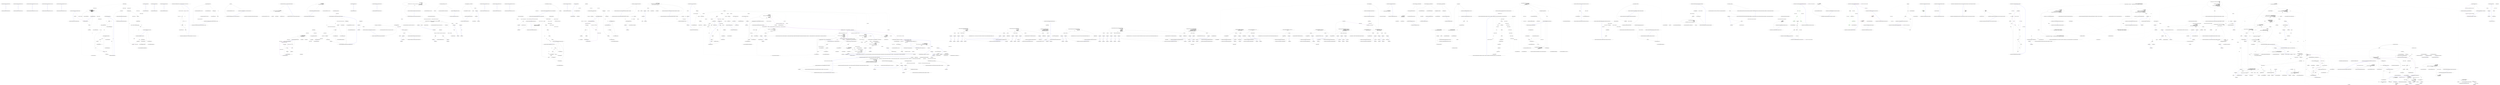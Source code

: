 digraph  {
m0_0 [cluster="CommandLine.Text.AssemblyLicenseAttribute.AssemblyLicenseAttribute(string)", file="AssemblyLicenseAttribute.cs", label="Entry CommandLine.Text.AssemblyLicenseAttribute.AssemblyLicenseAttribute(string)", span="18-18"];
m0_1 [cluster="CommandLine.Text.AssemblyLicenseAttribute.AssemblyLicenseAttribute(string)", file="AssemblyLicenseAttribute.cs", label="Exit CommandLine.Text.AssemblyLicenseAttribute.AssemblyLicenseAttribute(string)", span="18-18"];
m0_2 [cluster="CommandLine.Text.AssemblyLicenseAttribute.AssemblyLicenseAttribute(string, string)", file="AssemblyLicenseAttribute.cs", label="Entry CommandLine.Text.AssemblyLicenseAttribute.AssemblyLicenseAttribute(string, string)", span="29-29"];
m0_3 [cluster="CommandLine.Text.AssemblyLicenseAttribute.AssemblyLicenseAttribute(string, string)", file="AssemblyLicenseAttribute.cs", label="Exit CommandLine.Text.AssemblyLicenseAttribute.AssemblyLicenseAttribute(string, string)", span="29-29"];
m0_8 [cluster="CommandLine.Text.AssemblyLicenseAttribute.AssemblyLicenseAttribute(string, string, string, string, string)", file="AssemblyLicenseAttribute.cs", label="Entry CommandLine.Text.AssemblyLicenseAttribute.AssemblyLicenseAttribute(string, string, string, string, string)", span="68-68"];
m0_9 [cluster="CommandLine.Text.AssemblyLicenseAttribute.AssemblyLicenseAttribute(string, string, string, string, string)", file="AssemblyLicenseAttribute.cs", label="Exit CommandLine.Text.AssemblyLicenseAttribute.AssemblyLicenseAttribute(string, string, string, string, string)", span="68-68"];
m0_6 [cluster="CommandLine.Text.AssemblyLicenseAttribute.AssemblyLicenseAttribute(string, string, string, string)", file="AssemblyLicenseAttribute.cs", label="Entry CommandLine.Text.AssemblyLicenseAttribute.AssemblyLicenseAttribute(string, string, string, string)", span="54-54"];
m0_7 [cluster="CommandLine.Text.AssemblyLicenseAttribute.AssemblyLicenseAttribute(string, string, string, string)", file="AssemblyLicenseAttribute.cs", label="Exit CommandLine.Text.AssemblyLicenseAttribute.AssemblyLicenseAttribute(string, string, string, string)", span="54-54"];
m0_4 [cluster="CommandLine.Text.AssemblyLicenseAttribute.AssemblyLicenseAttribute(string, string, string)", file="AssemblyLicenseAttribute.cs", label="Entry CommandLine.Text.AssemblyLicenseAttribute.AssemblyLicenseAttribute(string, string, string)", span="41-41"];
m0_5 [cluster="CommandLine.Text.AssemblyLicenseAttribute.AssemblyLicenseAttribute(string, string, string)", file="AssemblyLicenseAttribute.cs", label="Exit CommandLine.Text.AssemblyLicenseAttribute.AssemblyLicenseAttribute(string, string, string)", span="41-41"];
m1_34 [cluster="CommandLine.Text.CopyrightInfo.FormatYears(int[])", file="CopyrightInfo.cs", label="Entry CommandLine.Text.CopyrightInfo.FormatYears(int[])", span="162-162"];
m1_36 [cluster="CommandLine.Text.CopyrightInfo.FormatYears(int[])", file="CopyrightInfo.cs", label="years.Length == 1", span="164-164"];
m1_37 [cluster="CommandLine.Text.CopyrightInfo.FormatYears(int[])", file="CopyrightInfo.cs", label="return years[0].ToString(CultureInfo.InvariantCulture);", span="166-166"];
m1_38 [cluster="CommandLine.Text.CopyrightInfo.FormatYears(int[])", file="CopyrightInfo.cs", label="var yearsPart = new StringBuilder(years.Length * 6)", span="169-169"];
m1_40 [cluster="CommandLine.Text.CopyrightInfo.FormatYears(int[])", file="CopyrightInfo.cs", label="i < years.Length", span="170-170"];
m1_41 [cluster="CommandLine.Text.CopyrightInfo.FormatYears(int[])", file="CopyrightInfo.cs", label="yearsPart.Append(years[i].ToString(CultureInfo.InvariantCulture))", span="172-172"];
m1_43 [cluster="CommandLine.Text.CopyrightInfo.FormatYears(int[])", file="CopyrightInfo.cs", label="next < years.Length", span="174-174"];
m1_44 [cluster="CommandLine.Text.CopyrightInfo.FormatYears(int[])", file="CopyrightInfo.cs", label="yearsPart.Append(years[next] - years[i] > 1 ? '' - '' : '', '')", span="176-176"];
m1_39 [cluster="CommandLine.Text.CopyrightInfo.FormatYears(int[])", file="CopyrightInfo.cs", label="var i = 0", span="170-170"];
m1_46 [cluster="CommandLine.Text.CopyrightInfo.FormatYears(int[])", file="CopyrightInfo.cs", label="return yearsPart.ToString();", span="180-180"];
m1_42 [cluster="CommandLine.Text.CopyrightInfo.FormatYears(int[])", file="CopyrightInfo.cs", label="var next = i + 1", span="173-173"];
m1_45 [cluster="CommandLine.Text.CopyrightInfo.FormatYears(int[])", file="CopyrightInfo.cs", label="i++", span="170-170"];
m1_47 [cluster="CommandLine.Text.CopyrightInfo.FormatYears(int[])", file="CopyrightInfo.cs", label="Exit CommandLine.Text.CopyrightInfo.FormatYears(int[])", span="162-162"];
m1_33 [cluster="System.Text.StringBuilder.Append(char)", file="CopyrightInfo.cs", label="Entry System.Text.StringBuilder.Append(char)", span="0-0"];
m1_18 [cluster="CommandLine.Text.CopyrightInfo.CopyrightInfo()", file="CopyrightInfo.cs", label="Entry CommandLine.Text.CopyrightInfo.CopyrightInfo()", span="75-75"];
m1_19 [cluster="CommandLine.Text.CopyrightInfo.CopyrightInfo()", file="CopyrightInfo.cs", label="Exit CommandLine.Text.CopyrightInfo.CopyrightInfo()", span="75-75"];
m1_32 [cluster="System.Text.StringBuilder.Append(string)", file="CopyrightInfo.cs", label="Entry System.Text.StringBuilder.Append(string)", span="0-0"];
m1_20 [cluster="CommandLine.Text.CopyrightInfo.CopyrightInfo(System.Reflection.AssemblyCopyrightAttribute)", file="CopyrightInfo.cs", label="Entry CommandLine.Text.CopyrightInfo.CopyrightInfo(System.Reflection.AssemblyCopyrightAttribute)", span="84-84"];
m1_21 [cluster="CommandLine.Text.CopyrightInfo.CopyrightInfo(System.Reflection.AssemblyCopyrightAttribute)", file="CopyrightInfo.cs", label="this.attribute = attribute", span="86-86"];
m1_22 [cluster="CommandLine.Text.CopyrightInfo.CopyrightInfo(System.Reflection.AssemblyCopyrightAttribute)", file="CopyrightInfo.cs", label="Exit CommandLine.Text.CopyrightInfo.CopyrightInfo(System.Reflection.AssemblyCopyrightAttribute)", span="84-84"];
m1_31 [cluster="System.Text.StringBuilder.StringBuilder(int)", file="CopyrightInfo.cs", label="Entry System.Text.StringBuilder.StringBuilder(int)", span="0-0"];
m1_4 [cluster="CommandLine.Text.CopyrightInfo.CopyrightInfo(bool, string, params int[])", file="CopyrightInfo.cs", label="Entry CommandLine.Text.CopyrightInfo.CopyrightInfo(bool, string, params int[])", span="60-60"];
m1_5 [cluster="CommandLine.Text.CopyrightInfo.CopyrightInfo(bool, string, params int[])", file="CopyrightInfo.cs", label="string.IsNullOrWhiteSpace(author)", span="62-62"];
m1_7 [cluster="CommandLine.Text.CopyrightInfo.CopyrightInfo(bool, string, params int[])", file="CopyrightInfo.cs", label="copyrightYears.Length == 0", span="63-63"];
m1_10 [cluster="CommandLine.Text.CopyrightInfo.CopyrightInfo(bool, string, params int[])", file="CopyrightInfo.cs", label="this.isSymbolUpper = isSymbolUpper", span="66-66"];
m1_11 [cluster="CommandLine.Text.CopyrightInfo.CopyrightInfo(bool, string, params int[])", file="CopyrightInfo.cs", label="this.author = author", span="67-67"];
m1_12 [cluster="CommandLine.Text.CopyrightInfo.CopyrightInfo(bool, string, params int[])", file="CopyrightInfo.cs", label="this.copyrightYears = copyrightYears", span="68-68"];
m1_13 [cluster="CommandLine.Text.CopyrightInfo.CopyrightInfo(bool, string, params int[])", file="CopyrightInfo.cs", label="builderSize = 12 + author.Length + (4 * copyrightYears.Length) + ExtraLength", span="69-69"];
m1_6 [cluster="CommandLine.Text.CopyrightInfo.CopyrightInfo(bool, string, params int[])", file="CopyrightInfo.cs", label="throw new ArgumentException(''author'');", span="62-62"];
m1_8 [cluster="CommandLine.Text.CopyrightInfo.CopyrightInfo(bool, string, params int[])", file="CopyrightInfo.cs", label="throw new ArgumentOutOfRangeException(''copyrightYears'');", span="63-63"];
m1_9 [cluster="CommandLine.Text.CopyrightInfo.CopyrightInfo(bool, string, params int[])", file="CopyrightInfo.cs", label="int ExtraLength = 10", span="65-65"];
m1_14 [cluster="CommandLine.Text.CopyrightInfo.CopyrightInfo(bool, string, params int[])", file="CopyrightInfo.cs", label="Exit CommandLine.Text.CopyrightInfo.CopyrightInfo(bool, string, params int[])", span="60-60"];
m1_0 [cluster="CommandLine.Text.CopyrightInfo.CopyrightInfo(string, int)", file="CopyrightInfo.cs", label="Entry CommandLine.Text.CopyrightInfo.CopyrightInfo(string, int)", span="33-33"];
m1_1 [cluster="CommandLine.Text.CopyrightInfo.CopyrightInfo(string, int)", file="CopyrightInfo.cs", label="Exit CommandLine.Text.CopyrightInfo.CopyrightInfo(string, int)", span="33-33"];
m1_48 [cluster="int.ToString(System.IFormatProvider)", file="CopyrightInfo.cs", label="Entry int.ToString(System.IFormatProvider)", span="0-0"];
m1_26 [cluster="CommandLine.Text.CopyrightInfo.ToString()", file="CopyrightInfo.cs", label="Entry CommandLine.Text.CopyrightInfo.ToString()", span="138-138"];
m1_27 [cluster="CommandLine.Text.CopyrightInfo.ToString()", file="CopyrightInfo.cs", label="attribute != null", span="140-140"];
m1_28 [cluster="CommandLine.Text.CopyrightInfo.ToString()", file="CopyrightInfo.cs", label="return attribute.Copyright;", span="142-142"];
m1_29 [cluster="CommandLine.Text.CopyrightInfo.ToString()", file="CopyrightInfo.cs", label="return new StringBuilder(builderSize)\n                .Append(CopyrightWord)\n                .Append(' ')\n                .Append(isSymbolUpper ? SymbolUpper : SymbolLower)\n                .Append(' ')\n                .Append(FormatYears(copyrightYears))\n                .Append(' ')\n                .Append(author)\n                .ToString();", span="145-153"];
m1_30 [cluster="CommandLine.Text.CopyrightInfo.ToString()", file="CopyrightInfo.cs", label="Exit CommandLine.Text.CopyrightInfo.ToString()", span="138-138"];
m1_23 [cluster="CommandLine.Text.CopyrightInfo.implicit operator string(CommandLine.Text.CopyrightInfo)", file="CopyrightInfo.cs", label="Entry CommandLine.Text.CopyrightInfo.implicit operator string(CommandLine.Text.CopyrightInfo)", span="129-129"];
m1_24 [cluster="CommandLine.Text.CopyrightInfo.implicit operator string(CommandLine.Text.CopyrightInfo)", file="CopyrightInfo.cs", label="return info.ToString();", span="131-131"];
m1_25 [cluster="CommandLine.Text.CopyrightInfo.implicit operator string(CommandLine.Text.CopyrightInfo)", file="CopyrightInfo.cs", label="Exit CommandLine.Text.CopyrightInfo.implicit operator string(CommandLine.Text.CopyrightInfo)", span="129-129"];
m1_2 [cluster="CommandLine.Text.CopyrightInfo.CopyrightInfo(string, params int[])", file="CopyrightInfo.cs", label="Entry CommandLine.Text.CopyrightInfo.CopyrightInfo(string, params int[])", span="46-46"];
m1_3 [cluster="CommandLine.Text.CopyrightInfo.CopyrightInfo(string, params int[])", file="CopyrightInfo.cs", label="Exit CommandLine.Text.CopyrightInfo.CopyrightInfo(string, params int[])", span="46-46"];
m1_35 [cluster="System.Text.StringBuilder.ToString()", file="CopyrightInfo.cs", label="Entry System.Text.StringBuilder.ToString()", span="0-0"];
m1_17 [cluster="System.ArgumentOutOfRangeException.ArgumentOutOfRangeException(string)", file="CopyrightInfo.cs", label="Entry System.ArgumentOutOfRangeException.ArgumentOutOfRangeException(string)", span="0-0"];
m1_16 [cluster="System.ArgumentException.ArgumentException(string)", file="CopyrightInfo.cs", label="Entry System.ArgumentException.ArgumentException(string)", span="0-0"];
m1_15 [cluster="string.IsNullOrWhiteSpace(string)", file="CopyrightInfo.cs", label="Entry string.IsNullOrWhiteSpace(string)", span="0-0"];
m1_49 [file="CopyrightInfo.cs", label="CommandLine.Text.CopyrightInfo", span=""];
m2_0 [cluster="CommandLine.Infrastructure.EnumerableExtensions.IndexOf<TSource>(System.Collections.Generic.IEnumerable<TSource>, System.Func<TSource, bool>)", file="EnumerableExtensions`1.cs", label="Entry CommandLine.Infrastructure.EnumerableExtensions.IndexOf<TSource>(System.Collections.Generic.IEnumerable<TSource>, System.Func<TSource, bool>)", span="10-10"];
m2_1 [cluster="CommandLine.Infrastructure.EnumerableExtensions.IndexOf<TSource>(System.Collections.Generic.IEnumerable<TSource>, System.Func<TSource, bool>)", file="EnumerableExtensions`1.cs", label="var index = -1", span="12-12"];
m2_2 [cluster="CommandLine.Infrastructure.EnumerableExtensions.IndexOf<TSource>(System.Collections.Generic.IEnumerable<TSource>, System.Func<TSource, bool>)", file="EnumerableExtensions`1.cs", label=source, span="13-13"];
m2_4 [cluster="CommandLine.Infrastructure.EnumerableExtensions.IndexOf<TSource>(System.Collections.Generic.IEnumerable<TSource>, System.Func<TSource, bool>)", file="EnumerableExtensions`1.cs", label="predicate(item)", span="16-16"];
m2_3 [cluster="CommandLine.Infrastructure.EnumerableExtensions.IndexOf<TSource>(System.Collections.Generic.IEnumerable<TSource>, System.Func<TSource, bool>)", file="EnumerableExtensions`1.cs", label="index++", span="15-15"];
m2_5 [cluster="CommandLine.Infrastructure.EnumerableExtensions.IndexOf<TSource>(System.Collections.Generic.IEnumerable<TSource>, System.Func<TSource, bool>)", file="EnumerableExtensions`1.cs", label="return index;", span="21-21"];
m2_6 [cluster="CommandLine.Infrastructure.EnumerableExtensions.IndexOf<TSource>(System.Collections.Generic.IEnumerable<TSource>, System.Func<TSource, bool>)", file="EnumerableExtensions`1.cs", label="Exit CommandLine.Infrastructure.EnumerableExtensions.IndexOf<TSource>(System.Collections.Generic.IEnumerable<TSource>, System.Func<TSource, bool>)", span="10-10"];
m2_13 [cluster="System.Collections.Generic.IEnumerable<TSource>.Count<TSource>()", file="EnumerableExtensions`1.cs", label="Entry System.Collections.Generic.IEnumerable<TSource>.Count<TSource>()", span="0-0"];
m2_20 [cluster="System.Collections.Generic.IEnumerable<TSource>.Any<TSource>()", file="EnumerableExtensions`1.cs", label="Entry System.Collections.Generic.IEnumerable<TSource>.Any<TSource>()", span="0-0"];
m2_14 [cluster="System.Array.CreateInstance(System.Type, int)", file="EnumerableExtensions`1.cs", label="Entry System.Array.CreateInstance(System.Type, int)", span="0-0"];
m2_15 [cluster="System.Collections.Generic.IEnumerable<TSource>.ToArray<TSource>()", file="EnumerableExtensions`1.cs", label="Entry System.Collections.Generic.IEnumerable<TSource>.ToArray<TSource>()", span="0-0"];
m2_17 [cluster="CommandLine.Infrastructure.EnumerableExtensions.Empty<TSource>(System.Collections.Generic.IEnumerable<TSource>)", file="EnumerableExtensions`1.cs", label="Entry CommandLine.Infrastructure.EnumerableExtensions.Empty<TSource>(System.Collections.Generic.IEnumerable<TSource>)", span="31-31"];
m2_18 [cluster="CommandLine.Infrastructure.EnumerableExtensions.Empty<TSource>(System.Collections.Generic.IEnumerable<TSource>)", file="EnumerableExtensions`1.cs", label="return !source.Any();", span="33-33"];
m2_19 [cluster="CommandLine.Infrastructure.EnumerableExtensions.Empty<TSource>(System.Collections.Generic.IEnumerable<TSource>)", file="EnumerableExtensions`1.cs", label="Exit CommandLine.Infrastructure.EnumerableExtensions.Empty<TSource>(System.Collections.Generic.IEnumerable<TSource>)", span="31-31"];
m2_16 [cluster="System.Array.CopyTo(System.Array, int)", file="EnumerableExtensions`1.cs", label="Entry System.Array.CopyTo(System.Array, int)", span="0-0"];
m2_7 [cluster="System.Func<T, TResult>.Invoke(T)", file="EnumerableExtensions`1.cs", label="Entry System.Func<T, TResult>.Invoke(T)", span="0-0"];
m2_8 [cluster="CommandLine.Infrastructure.EnumerableExtensions.ToUntypedArray(System.Collections.Generic.IEnumerable<object>, System.Type)", file="EnumerableExtensions`1.cs", label="Entry CommandLine.Infrastructure.EnumerableExtensions.ToUntypedArray(System.Collections.Generic.IEnumerable<object>, System.Type)", span="24-24"];
m2_9 [cluster="CommandLine.Infrastructure.EnumerableExtensions.ToUntypedArray(System.Collections.Generic.IEnumerable<object>, System.Type)", file="EnumerableExtensions`1.cs", label="var array = Array.CreateInstance(type, value.Count())", span="26-26"];
m2_10 [cluster="CommandLine.Infrastructure.EnumerableExtensions.ToUntypedArray(System.Collections.Generic.IEnumerable<object>, System.Type)", file="EnumerableExtensions`1.cs", label="value.ToArray().CopyTo(array, 0)", span="27-27"];
m2_11 [cluster="CommandLine.Infrastructure.EnumerableExtensions.ToUntypedArray(System.Collections.Generic.IEnumerable<object>, System.Type)", file="EnumerableExtensions`1.cs", label="return array;", span="28-28"];
m2_12 [cluster="CommandLine.Infrastructure.EnumerableExtensions.ToUntypedArray(System.Collections.Generic.IEnumerable<object>, System.Type)", file="EnumerableExtensions`1.cs", label="Exit CommandLine.Infrastructure.EnumerableExtensions.ToUntypedArray(System.Collections.Generic.IEnumerable<object>, System.Type)", span="24-24"];
m3_0 [cluster="CommandLine.ErrorExtensions.ToParserResult<T>(System.Collections.Generic.IEnumerable<CommandLine.Error>, T)", file="ErrorExtensions.cs", label="Entry CommandLine.ErrorExtensions.ToParserResult<T>(System.Collections.Generic.IEnumerable<CommandLine.Error>, T)", span="10-10"];
m3_1 [cluster="CommandLine.ErrorExtensions.ToParserResult<T>(System.Collections.Generic.IEnumerable<CommandLine.Error>, T)", file="ErrorExtensions.cs", label="return errors.Any()\r\n                ? (ParserResult<T>)new NotParsed<T>(instance.GetType().ToTypeInfo(), errors)\r\n                : (ParserResult<T>)new Parsed<T>(instance);", span="12-14"];
m3_2 [cluster="CommandLine.ErrorExtensions.ToParserResult<T>(System.Collections.Generic.IEnumerable<CommandLine.Error>, T)", file="ErrorExtensions.cs", label="Exit CommandLine.ErrorExtensions.ToParserResult<T>(System.Collections.Generic.IEnumerable<CommandLine.Error>, T)", span="10-10"];
m3_4 [cluster="CommandLine.NotParsed<T>.NotParsed(CommandLine.TypeInfo, System.Collections.Generic.IEnumerable<CommandLine.Error>)", file="ErrorExtensions.cs", label="Entry CommandLine.NotParsed<T>.NotParsed(CommandLine.TypeInfo, System.Collections.Generic.IEnumerable<CommandLine.Error>)", span="163-163"];
m3_3 [cluster="System.Collections.Generic.IEnumerable<TSource>.Any<TSource>()", file="ErrorExtensions.cs", label="Entry System.Collections.Generic.IEnumerable<TSource>.Any<TSource>()", span="0-0"];
m3_5 [cluster="object.GetType()", file="ErrorExtensions.cs", label="Entry object.GetType()", span="0-0"];
m3_6 [cluster="System.Type.ToTypeInfo()", file="ErrorExtensions.cs", label="Entry System.Type.ToTypeInfo()", span="174-174"];
m3_7 [cluster="CommandLine.Parsed<T>.Parsed(T)", file="ErrorExtensions.cs", label="Entry CommandLine.Parsed<T>.Parsed(T)", span="100-100"];
m4_0 [cluster="CommandLine.Text.Example.Example(string, System.Collections.Generic.IEnumerable<CommandLine.UnParserSettings>, object)", file="Example.cs", label="Entry CommandLine.Text.Example.Example(string, System.Collections.Generic.IEnumerable<CommandLine.UnParserSettings>, object)", span="23-23"];
m4_1 [cluster="CommandLine.Text.Example.Example(string, System.Collections.Generic.IEnumerable<CommandLine.UnParserSettings>, object)", file="Example.cs", label="string.IsNullOrEmpty(helpText)", span="25-25"];
m4_3 [cluster="CommandLine.Text.Example.Example(string, System.Collections.Generic.IEnumerable<CommandLine.UnParserSettings>, object)", file="Example.cs", label="formatStyles == null", span="26-26"];
m4_5 [cluster="CommandLine.Text.Example.Example(string, System.Collections.Generic.IEnumerable<CommandLine.UnParserSettings>, object)", file="Example.cs", label="sample == null", span="27-27"];
m4_7 [cluster="CommandLine.Text.Example.Example(string, System.Collections.Generic.IEnumerable<CommandLine.UnParserSettings>, object)", file="Example.cs", label="this.helpText = helpText", span="29-29"];
m4_8 [cluster="CommandLine.Text.Example.Example(string, System.Collections.Generic.IEnumerable<CommandLine.UnParserSettings>, object)", file="Example.cs", label="this.formatStyles = formatStyles", span="30-30"];
m4_9 [cluster="CommandLine.Text.Example.Example(string, System.Collections.Generic.IEnumerable<CommandLine.UnParserSettings>, object)", file="Example.cs", label="this.sample = sample", span="31-31"];
m4_2 [cluster="CommandLine.Text.Example.Example(string, System.Collections.Generic.IEnumerable<CommandLine.UnParserSettings>, object)", file="Example.cs", label="throw new ArgumentException(''helpText can't be null or empty'', ''helpText'');", span="25-25"];
m4_4 [cluster="CommandLine.Text.Example.Example(string, System.Collections.Generic.IEnumerable<CommandLine.UnParserSettings>, object)", file="Example.cs", label="throw new ArgumentNullException(''formatStyles'');", span="26-26"];
m4_6 [cluster="CommandLine.Text.Example.Example(string, System.Collections.Generic.IEnumerable<CommandLine.UnParserSettings>, object)", file="Example.cs", label="throw new ArgumentNullException(''sample'');", span="27-27"];
m4_10 [cluster="CommandLine.Text.Example.Example(string, System.Collections.Generic.IEnumerable<CommandLine.UnParserSettings>, object)", file="Example.cs", label="Exit CommandLine.Text.Example.Example(string, System.Collections.Generic.IEnumerable<CommandLine.UnParserSettings>, object)", span="23-23"];
m4_16 [cluster="CommandLine.Text.Example.Example(string, object)", file="Example.cs", label="Entry CommandLine.Text.Example.Example(string, object)", span="50-50"];
m4_17 [cluster="CommandLine.Text.Example.Example(string, object)", file="Example.cs", label="Exit CommandLine.Text.Example.Example(string, object)", span="50-50"];
m4_24 [cluster="CommandLine.Text.Example.Equals(CommandLine.Text.Example)", file="Example.cs", label="Entry CommandLine.Text.Example.Equals(CommandLine.Text.Example)", span="109-109"];
m4_30 [cluster="CommandLine.Text.Example.Equals(CommandLine.Text.Example)", file="Example.cs", label="other == null", span="111-111"];
m4_32 [cluster="CommandLine.Text.Example.Equals(CommandLine.Text.Example)", file="Example.cs", label="return HelpText.Equals(other.HelpText)\r\n                && FormatStyles.SequenceEqual(other.FormatStyles)\r\n                && Sample.Equals(other.Sample);", span="116-118"];
m4_31 [cluster="CommandLine.Text.Example.Equals(CommandLine.Text.Example)", file="Example.cs", label="return false;", span="113-113"];
m4_33 [cluster="CommandLine.Text.Example.Equals(CommandLine.Text.Example)", file="Example.cs", label="Exit CommandLine.Text.Example.Equals(CommandLine.Text.Example)", span="109-109"];
m4_26 [cluster="CommandLine.Text.Example.GetHashCode()", file="Example.cs", label="Entry CommandLine.Text.Example.GetHashCode()", span="99-99"];
m4_27 [cluster="CommandLine.Text.Example.GetHashCode()", file="Example.cs", label="return new { HelpText, FormatStyles, Sample }.GetHashCode();", span="101-101"];
m4_28 [cluster="CommandLine.Text.Example.GetHashCode()", file="Example.cs", label="Exit CommandLine.Text.Example.GetHashCode()", span="99-99"];
m4_14 [cluster="CommandLine.Text.Example.Example(string, CommandLine.UnParserSettings, object)", file="Example.cs", label="Entry CommandLine.Text.Example.Example(string, CommandLine.UnParserSettings, object)", span="40-40"];
m4_15 [cluster="CommandLine.Text.Example.Example(string, CommandLine.UnParserSettings, object)", file="Example.cs", label="Exit CommandLine.Text.Example.Example(string, CommandLine.UnParserSettings, object)", span="40-40"];
m4_25 [cluster="object.Equals(object)", file="Example.cs", label="Entry object.Equals(object)", span="0-0"];
m4_40 [cluster="CommandLine.UnParserSettings.UnParserSettings()", file="Example.cs", label="Entry CommandLine.UnParserSettings.UnParserSettings()", span="15-15"];
m4_39 [cluster="System.Collections.Generic.IEnumerable<TSource>.Any<TSource>()", file="Example.cs", label="Entry System.Collections.Generic.IEnumerable<TSource>.Any<TSource>()", span="0-0"];
m4_36 [cluster="CommandLine.Text.ExampleExtensions.GetFormatStylesOrDefault(CommandLine.Text.Example)", file="Example.cs", label="Entry CommandLine.Text.ExampleExtensions.GetFormatStylesOrDefault(CommandLine.Text.Example)", span="124-124"];
m4_37 [cluster="CommandLine.Text.ExampleExtensions.GetFormatStylesOrDefault(CommandLine.Text.Example)", file="Example.cs", label="return example.FormatStyles.Any()\r\n                ? example.FormatStyles\r\n                : new[] { new UnParserSettings { Consumed = true } };", span="126-128"];
m4_38 [cluster="CommandLine.Text.ExampleExtensions.GetFormatStylesOrDefault(CommandLine.Text.Example)", file="Example.cs", label="Exit CommandLine.Text.ExampleExtensions.GetFormatStylesOrDefault(CommandLine.Text.Example)", span="124-124"];
m4_34 [cluster="string.Equals(string)", file="Example.cs", label="Entry string.Equals(string)", span="0-0"];
m4_11 [cluster="string.IsNullOrEmpty(string)", file="Example.cs", label="Entry string.IsNullOrEmpty(string)", span="0-0"];
m4_12 [cluster="System.ArgumentException.ArgumentException(string, string)", file="Example.cs", label="Entry System.ArgumentException.ArgumentException(string, string)", span="0-0"];
m4_35 [cluster="Unk.SequenceEqual", file="Example.cs", label="Entry Unk.SequenceEqual", span=""];
m4_13 [cluster="System.ArgumentNullException.ArgumentNullException(string)", file="Example.cs", label="Entry System.ArgumentNullException.ArgumentNullException(string)", span="0-0"];
m4_18 [cluster="CommandLine.Text.Example.Equals(object)", file="Example.cs", label="Entry CommandLine.Text.Example.Equals(object)", span="84-84"];
m4_19 [cluster="CommandLine.Text.Example.Equals(object)", file="Example.cs", label="var other = obj as Example", span="86-86"];
m4_22 [cluster="CommandLine.Text.Example.Equals(object)", file="Example.cs", label="return base.Equals(obj);", span="92-92"];
m4_20 [cluster="CommandLine.Text.Example.Equals(object)", file="Example.cs", label="other != null", span="87-87"];
m4_21 [cluster="CommandLine.Text.Example.Equals(object)", file="Example.cs", label="return Equals(other);", span="89-89"];
m4_23 [cluster="CommandLine.Text.Example.Equals(object)", file="Example.cs", label="Exit CommandLine.Text.Example.Equals(object)", span="84-84"];
m4_29 [cluster="object.GetHashCode()", file="Example.cs", label="Entry object.GetHashCode()", span="0-0"];
m4_41 [file="Example.cs", label="CommandLine.Text.Example", span=""];
m8_25 [cluster="System.Collections.Generic.IEnumerable<TSource>.TakeWhile<TSource>(System.Func<TSource, bool>)", file="KeyValuePairHelper.cs", label="Entry System.Collections.Generic.IEnumerable<TSource>.TakeWhile<TSource>(System.Func<TSource, bool>)", span="0-0"];
m8_27 [cluster="Unk.ToKeyValuePair", file="KeyValuePairHelper.cs", label="Entry Unk.ToKeyValuePair", span=""];
m8_3 [cluster="Unk.Select", file="KeyValuePairHelper.cs", label="Entry Unk.Select", span=""];
m8_45 [cluster="System.Collections.Generic.KeyValuePair<TKey, TValue>.KeyValuePair(TKey, TValue)", file="KeyValuePairHelper.cs", label="Entry System.Collections.Generic.KeyValuePair<TKey, TValue>.KeyValuePair(TKey, TValue)", span="0-0"];
m8_11 [cluster="System.Collections.Generic.IEnumerable<TSource>.Pairwise<TSource, TResult>(System.Func<TSource, TSource, TResult>)", file="KeyValuePairHelper.cs", label="Entry System.Collections.Generic.IEnumerable<TSource>.Pairwise<TSource, TResult>(System.Func<TSource, TSource, TResult>)", span="248-248"];
m8_19 [cluster="System.Collections.Generic.IEnumerable<TSource>.Any<TSource>()", file="KeyValuePairHelper.cs", label="Entry System.Collections.Generic.IEnumerable<TSource>.Any<TSource>()", span="0-0"];
m8_39 [cluster="lambda expression", file="KeyValuePairHelper.cs", label="Entry lambda expression", span="28-28"];
m8_4 [cluster="lambda expression", file="KeyValuePairHelper.cs", label="Entry lambda expression", span="13-13"];
m8_5 [cluster="lambda expression", file="KeyValuePairHelper.cs", label="t.Text.ToKeyValuePair(''true'')", span="13-13"];
m8_6 [cluster="lambda expression", file="KeyValuePairHelper.cs", label="Exit lambda expression", span="13-13"];
m8_12 [cluster="lambda expression", file="KeyValuePairHelper.cs", label="Entry lambda expression", span="19-19"];
m8_13 [cluster="lambda expression", file="KeyValuePairHelper.cs", label="f.Text.ToKeyValuePair(s.Text)", span="19-19"];
m8_14 [cluster="lambda expression", file="KeyValuePairHelper.cs", label="Exit lambda expression", span="19-19"];
m8_21 [cluster="lambda expression", file="KeyValuePairHelper.cs", label="f.IsName()\r\n                            ? f.Text.ToKeyValuePair(tokens.SkipWhile(t => !t.Equals(f)).SkipWhile(t => t.Equals(f)).TakeWhile(v => v.IsValue()).Select(x => x.Text).ToArray())\r\n                            : string.Empty.ToKeyValuePair()", span="27-29"];
m8_20 [cluster="lambda expression", file="KeyValuePairHelper.cs", label="Entry lambda expression", span="26-29"];
m8_29 [cluster="lambda expression", file="KeyValuePairHelper.cs", label="!t.Equals(f)", span="28-28"];
m8_33 [cluster="lambda expression", file="KeyValuePairHelper.cs", label="t.Equals(f)", span="28-28"];
m8_22 [cluster="lambda expression", file="KeyValuePairHelper.cs", label="Exit lambda expression", span="26-29"];
m8_28 [cluster="lambda expression", file="KeyValuePairHelper.cs", label="Entry lambda expression", span="28-28"];
m8_32 [cluster="lambda expression", file="KeyValuePairHelper.cs", label="Entry lambda expression", span="28-28"];
m8_35 [cluster="lambda expression", file="KeyValuePairHelper.cs", label="Entry lambda expression", span="28-28"];
m8_30 [cluster="lambda expression", file="KeyValuePairHelper.cs", label="Exit lambda expression", span="28-28"];
m8_34 [cluster="lambda expression", file="KeyValuePairHelper.cs", label="Exit lambda expression", span="28-28"];
m8_36 [cluster="lambda expression", file="KeyValuePairHelper.cs", label="v.IsValue()", span="28-28"];
m8_37 [cluster="lambda expression", file="KeyValuePairHelper.cs", label="Exit lambda expression", span="28-28"];
m8_40 [cluster="lambda expression", file="KeyValuePairHelper.cs", label="x.Text", span="28-28"];
m8_41 [cluster="lambda expression", file="KeyValuePairHelper.cs", label="Exit lambda expression", span="28-28"];
m8_0 [cluster="CommandLine.Core.KeyValuePairHelper.ForSwitch(System.Collections.Generic.IEnumerable<CommandLine.Core.Token>)", file="KeyValuePairHelper.cs", label="Entry CommandLine.Core.KeyValuePairHelper.ForSwitch(System.Collections.Generic.IEnumerable<CommandLine.Core.Token>)", span="10-10"];
m8_1 [cluster="CommandLine.Core.KeyValuePairHelper.ForSwitch(System.Collections.Generic.IEnumerable<CommandLine.Core.Token>)", file="KeyValuePairHelper.cs", label="return tokens.Select(t => t.Text.ToKeyValuePair(''true''));", span="13-13"];
m8_2 [cluster="CommandLine.Core.KeyValuePairHelper.ForSwitch(System.Collections.Generic.IEnumerable<CommandLine.Core.Token>)", file="KeyValuePairHelper.cs", label="Exit CommandLine.Core.KeyValuePairHelper.ForSwitch(System.Collections.Generic.IEnumerable<CommandLine.Core.Token>)", span="10-10"];
m8_7 [cluster="string.ToKeyValuePair(params string[])", file="KeyValuePairHelper.cs", label="Entry string.ToKeyValuePair(params string[])", span="34-34"];
m8_26 [cluster="Unk.ToArray", file="KeyValuePairHelper.cs", label="Entry Unk.ToArray", span=""];
m8_31 [cluster="CommandLine.Core.Token.Equals(CommandLine.Core.Token)", file="KeyValuePairHelper.cs", label="Entry CommandLine.Core.Token.Equals(CommandLine.Core.Token)", span="55-55"];
m8_8 [cluster="CommandLine.Core.KeyValuePairHelper.ForScalar(System.Collections.Generic.IEnumerable<CommandLine.Core.Token>)", file="KeyValuePairHelper.cs", label="Entry CommandLine.Core.KeyValuePairHelper.ForScalar(System.Collections.Generic.IEnumerable<CommandLine.Core.Token>)", span="16-16"];
m8_9 [cluster="CommandLine.Core.KeyValuePairHelper.ForScalar(System.Collections.Generic.IEnumerable<CommandLine.Core.Token>)", file="KeyValuePairHelper.cs", label="return tokens.Pairwise((f, s) => f.Text.ToKeyValuePair(s.Text));", span="19-19"];
m8_10 [cluster="CommandLine.Core.KeyValuePairHelper.ForScalar(System.Collections.Generic.IEnumerable<CommandLine.Core.Token>)", file="KeyValuePairHelper.cs", label="Exit CommandLine.Core.KeyValuePairHelper.ForScalar(System.Collections.Generic.IEnumerable<CommandLine.Core.Token>)", span="16-16"];
m8_42 [cluster="CommandLine.Core.KeyValuePairHelper.ToKeyValuePair(string, params string[])", file="KeyValuePairHelper.cs", label="Entry CommandLine.Core.KeyValuePairHelper.ToKeyValuePair(string, params string[])", span="34-34"];
m8_43 [cluster="CommandLine.Core.KeyValuePairHelper.ToKeyValuePair(string, params string[])", file="KeyValuePairHelper.cs", label="return new KeyValuePair<string, IEnumerable<string>>(value, values);", span="36-36"];
m8_44 [cluster="CommandLine.Core.KeyValuePairHelper.ToKeyValuePair(string, params string[])", file="KeyValuePairHelper.cs", label="Exit CommandLine.Core.KeyValuePairHelper.ToKeyValuePair(string, params string[])", span="34-34"];
m8_23 [cluster="CommandLine.Core.Token.IsName()", file="KeyValuePairHelper.cs", label="Entry CommandLine.Core.Token.IsName()", span="68-68"];
m8_24 [cluster="System.Collections.Generic.IEnumerable<TSource>.SkipWhile<TSource>(System.Func<TSource, bool>)", file="KeyValuePairHelper.cs", label="Entry System.Collections.Generic.IEnumerable<TSource>.SkipWhile<TSource>(System.Func<TSource, bool>)", span="0-0"];
m8_38 [cluster="CommandLine.Core.Token.IsValue()", file="KeyValuePairHelper.cs", label="Entry CommandLine.Core.Token.IsValue()", span="73-73"];
m8_15 [cluster="CommandLine.Core.KeyValuePairHelper.ForSequence(System.Collections.Generic.IEnumerable<CommandLine.Core.Token>)", file="KeyValuePairHelper.cs", label="Entry CommandLine.Core.KeyValuePairHelper.ForSequence(System.Collections.Generic.IEnumerable<CommandLine.Core.Token>)", span="22-22"];
m8_16 [cluster="CommandLine.Core.KeyValuePairHelper.ForSequence(System.Collections.Generic.IEnumerable<CommandLine.Core.Token>)", file="KeyValuePairHelper.cs", label="return from t in tokens.Pairwise(\r\n                (f, s) =>\r\n                        f.IsName()\r\n                            ? f.Text.ToKeyValuePair(tokens.SkipWhile(t => !t.Equals(f)).SkipWhile(t => t.Equals(f)).TakeWhile(v => v.IsValue()).Select(x => x.Text).ToArray())\r\n                            : string.Empty.ToKeyValuePair())\r\n                   where t.Key.Length > 0 && t.Value.Any()\r\n                   select t;", span="25-31"];
m8_17 [cluster="CommandLine.Core.KeyValuePairHelper.ForSequence(System.Collections.Generic.IEnumerable<CommandLine.Core.Token>)", file="KeyValuePairHelper.cs", label="Exit CommandLine.Core.KeyValuePairHelper.ForSequence(System.Collections.Generic.IEnumerable<CommandLine.Core.Token>)", span="22-22"];
m8_18 [cluster="Unk.Pairwise", file="KeyValuePairHelper.cs", label="Entry Unk.Pairwise", span=""];
m8_46 [file="KeyValuePairHelper.cs", label="System.Collections.Generic.IEnumerable<CommandLine.Core.Token>", span=""];
m8_47 [file="KeyValuePairHelper.cs", label="CommandLine.Core.Token", span=""];
m9_42 [cluster="System.Array.FindLastIndex<T>(T[], System.Predicate<T>)", file="MultiLineTextAttribute.cs", label="Entry System.Array.FindLastIndex<T>(T[], System.Predicate<T>)", span="0-0"];
m9_38 [cluster="CommandLine.Text.MultilineTextAttribute.GetLastLineWithText(string[])", file="MultiLineTextAttribute.cs", label="Entry CommandLine.Text.MultilineTextAttribute.GetLastLineWithText(string[])", span="170-170"];
m9_39 [cluster="CommandLine.Text.MultilineTextAttribute.GetLastLineWithText(string[])", file="MultiLineTextAttribute.cs", label="var index = Array.FindLastIndex(value, str => !string.IsNullOrEmpty(str))", span="172-172"];
m9_40 [cluster="CommandLine.Text.MultilineTextAttribute.GetLastLineWithText(string[])", file="MultiLineTextAttribute.cs", label="return index + 1;", span="175-175"];
m9_41 [cluster="CommandLine.Text.MultilineTextAttribute.GetLastLineWithText(string[])", file="MultiLineTextAttribute.cs", label="Exit CommandLine.Text.MultilineTextAttribute.GetLastLineWithText(string[])", span="170-170"];
m9_4 [cluster="CommandLine.Text.MultilineTextAttribute.MultilineTextAttribute(string, string, string)", file="MultiLineTextAttribute.cs", label="Entry CommandLine.Text.MultilineTextAttribute.MultilineTextAttribute(string, string, string)", span="47-47"];
m9_5 [cluster="CommandLine.Text.MultilineTextAttribute.MultilineTextAttribute(string, string, string)", file="MultiLineTextAttribute.cs", label="Exit CommandLine.Text.MultilineTextAttribute.MultilineTextAttribute(string, string, string)", span="47-47"];
m9_2 [cluster="CommandLine.Text.MultilineTextAttribute.MultilineTextAttribute(string, string)", file="MultiLineTextAttribute.cs", label="Entry CommandLine.Text.MultilineTextAttribute.MultilineTextAttribute(string, string)", span="35-35"];
m9_3 [cluster="CommandLine.Text.MultilineTextAttribute.MultilineTextAttribute(string, string)", file="MultiLineTextAttribute.cs", label="Exit CommandLine.Text.MultilineTextAttribute.MultilineTextAttribute(string, string)", span="35-35"];
m9_6 [cluster="CommandLine.Text.MultilineTextAttribute.MultilineTextAttribute(string, string, string, string)", file="MultiLineTextAttribute.cs", label="Entry CommandLine.Text.MultilineTextAttribute.MultilineTextAttribute(string, string, string, string)", span="60-60"];
m9_7 [cluster="CommandLine.Text.MultilineTextAttribute.MultilineTextAttribute(string, string, string, string)", file="MultiLineTextAttribute.cs", label="Exit CommandLine.Text.MultilineTextAttribute.MultilineTextAttribute(string, string, string, string)", span="60-60"];
m9_43 [cluster="lambda expression", file="MultiLineTextAttribute.cs", label="Entry lambda expression", span="172-172"];
m9_32 [cluster="lambda expression", file="MultiLineTextAttribute.cs", label="func(line)", span="152-152"];
m9_31 [cluster="lambda expression", file="MultiLineTextAttribute.cs", label="Entry lambda expression", span="152-152"];
m9_33 [cluster="lambda expression", file="MultiLineTextAttribute.cs", label="Exit lambda expression", span="152-152"];
m9_44 [cluster="lambda expression", file="MultiLineTextAttribute.cs", label="!string.IsNullOrEmpty(str)", span="172-172"];
m9_45 [cluster="lambda expression", file="MultiLineTextAttribute.cs", label="Exit lambda expression", span="172-172"];
m9_46 [cluster="string.IsNullOrEmpty(string)", file="MultiLineTextAttribute.cs", label="Entry string.IsNullOrEmpty(string)", span="0-0"];
m9_35 [cluster="CommandLine.Text.MultilineTextAttribute.AddToHelpText(CommandLine.Text.HelpText, bool)", file="MultiLineTextAttribute.cs", label="Entry CommandLine.Text.MultilineTextAttribute.AddToHelpText(CommandLine.Text.HelpText, bool)", span="155-155"];
m9_36 [cluster="CommandLine.Text.MultilineTextAttribute.AddToHelpText(CommandLine.Text.HelpText, bool)", file="MultiLineTextAttribute.cs", label="return before\r\n                ? AddToHelpText(helpText, helpText.AddPreOptionsLine)\r\n                : AddToHelpText(helpText, helpText.AddPostOptionsLine);", span="159-161"];
m9_37 [cluster="CommandLine.Text.MultilineTextAttribute.AddToHelpText(CommandLine.Text.HelpText, bool)", file="MultiLineTextAttribute.cs", label="Exit CommandLine.Text.MultilineTextAttribute.AddToHelpText(CommandLine.Text.HelpText, bool)", span="155-155"];
m9_8 [cluster="CommandLine.Text.MultilineTextAttribute.MultilineTextAttribute(string, string, string, string, string)", file="MultiLineTextAttribute.cs", label="Entry CommandLine.Text.MultilineTextAttribute.MultilineTextAttribute(string, string, string, string, string)", span="74-74"];
m9_9 [cluster="CommandLine.Text.MultilineTextAttribute.MultilineTextAttribute(string, string, string, string, string)", file="MultiLineTextAttribute.cs", label="line1 == null", span="76-76"];
m9_11 [cluster="CommandLine.Text.MultilineTextAttribute.MultilineTextAttribute(string, string, string, string, string)", file="MultiLineTextAttribute.cs", label="line2 == null", span="77-77"];
m9_13 [cluster="CommandLine.Text.MultilineTextAttribute.MultilineTextAttribute(string, string, string, string, string)", file="MultiLineTextAttribute.cs", label="line3 == null", span="78-78"];
m9_15 [cluster="CommandLine.Text.MultilineTextAttribute.MultilineTextAttribute(string, string, string, string, string)", file="MultiLineTextAttribute.cs", label="line4 == null", span="79-79"];
m9_17 [cluster="CommandLine.Text.MultilineTextAttribute.MultilineTextAttribute(string, string, string, string, string)", file="MultiLineTextAttribute.cs", label="line5 == null", span="80-80"];
m9_19 [cluster="CommandLine.Text.MultilineTextAttribute.MultilineTextAttribute(string, string, string, string, string)", file="MultiLineTextAttribute.cs", label="this.line1 = line1", span="82-82"];
m9_20 [cluster="CommandLine.Text.MultilineTextAttribute.MultilineTextAttribute(string, string, string, string, string)", file="MultiLineTextAttribute.cs", label="this.line2 = line2", span="83-83"];
m9_21 [cluster="CommandLine.Text.MultilineTextAttribute.MultilineTextAttribute(string, string, string, string, string)", file="MultiLineTextAttribute.cs", label="this.line3 = line3", span="84-84"];
m9_22 [cluster="CommandLine.Text.MultilineTextAttribute.MultilineTextAttribute(string, string, string, string, string)", file="MultiLineTextAttribute.cs", label="this.line4 = line4", span="85-85"];
m9_23 [cluster="CommandLine.Text.MultilineTextAttribute.MultilineTextAttribute(string, string, string, string, string)", file="MultiLineTextAttribute.cs", label="this.line5 = line5", span="86-86"];
m9_10 [cluster="CommandLine.Text.MultilineTextAttribute.MultilineTextAttribute(string, string, string, string, string)", file="MultiLineTextAttribute.cs", label="throw new ArgumentException(''line1'');", span="76-76"];
m9_12 [cluster="CommandLine.Text.MultilineTextAttribute.MultilineTextAttribute(string, string, string, string, string)", file="MultiLineTextAttribute.cs", label="throw new ArgumentException(''line2'');", span="77-77"];
m9_14 [cluster="CommandLine.Text.MultilineTextAttribute.MultilineTextAttribute(string, string, string, string, string)", file="MultiLineTextAttribute.cs", label="throw new ArgumentException(''line3'');", span="78-78"];
m9_16 [cluster="CommandLine.Text.MultilineTextAttribute.MultilineTextAttribute(string, string, string, string, string)", file="MultiLineTextAttribute.cs", label="throw new ArgumentException(''line4'');", span="79-79"];
m9_18 [cluster="CommandLine.Text.MultilineTextAttribute.MultilineTextAttribute(string, string, string, string, string)", file="MultiLineTextAttribute.cs", label="throw new ArgumentException(''line5'');", span="80-80"];
m9_24 [cluster="CommandLine.Text.MultilineTextAttribute.MultilineTextAttribute(string, string, string, string, string)", file="MultiLineTextAttribute.cs", label="Exit CommandLine.Text.MultilineTextAttribute.MultilineTextAttribute(string, string, string, string, string)", span="74-74"];
m9_26 [cluster="CommandLine.Text.MultilineTextAttribute.AddToHelpText(CommandLine.Text.HelpText, System.Func<string, CommandLine.Text.HelpText>)", file="MultiLineTextAttribute.cs", label="Entry CommandLine.Text.MultilineTextAttribute.AddToHelpText(CommandLine.Text.HelpText, System.Func<string, CommandLine.Text.HelpText>)", span="149-149"];
m9_27 [cluster="CommandLine.Text.MultilineTextAttribute.AddToHelpText(CommandLine.Text.HelpText, System.Func<string, CommandLine.Text.HelpText>)", file="MultiLineTextAttribute.cs", label="var strArray = new[] { line1, line2, line3, line4, line5 }", span="151-151"];
m9_28 [cluster="CommandLine.Text.MultilineTextAttribute.AddToHelpText(CommandLine.Text.HelpText, System.Func<string, CommandLine.Text.HelpText>)", file="MultiLineTextAttribute.cs", label="return strArray.Aggregate(helpText, (current, line) => func(line));", span="152-152"];
m9_29 [cluster="CommandLine.Text.MultilineTextAttribute.AddToHelpText(CommandLine.Text.HelpText, System.Func<string, CommandLine.Text.HelpText>)", file="MultiLineTextAttribute.cs", label="Exit CommandLine.Text.MultilineTextAttribute.AddToHelpText(CommandLine.Text.HelpText, System.Func<string, CommandLine.Text.HelpText>)", span="149-149"];
m9_0 [cluster="CommandLine.Text.MultilineTextAttribute.MultilineTextAttribute(string)", file="MultiLineTextAttribute.cs", label="Entry CommandLine.Text.MultilineTextAttribute.MultilineTextAttribute(string)", span="24-24"];
m9_1 [cluster="CommandLine.Text.MultilineTextAttribute.MultilineTextAttribute(string)", file="MultiLineTextAttribute.cs", label="Exit CommandLine.Text.MultilineTextAttribute.MultilineTextAttribute(string)", span="24-24"];
m9_34 [cluster="System.Func<T, TResult>.Invoke(T)", file="MultiLineTextAttribute.cs", label="Entry System.Func<T, TResult>.Invoke(T)", span="0-0"];
m9_25 [cluster="System.ArgumentException.ArgumentException(string)", file="MultiLineTextAttribute.cs", label="Entry System.ArgumentException.ArgumentException(string)", span="0-0"];
m9_30 [cluster="Unk.Aggregate", file="MultiLineTextAttribute.cs", label="Entry Unk.Aggregate", span=""];
m9_47 [file="MultiLineTextAttribute.cs", label="CommandLine.Text.MultilineTextAttribute", span=""];
m9_48 [file="MultiLineTextAttribute.cs", label="System.Func<string, CommandLine.Text.HelpText>", span=""];
m10_17 [cluster="CommandLine.NameInfo.GetHashCode()", file="NameInfo.cs", label="Entry CommandLine.NameInfo.GetHashCode()", span="80-80"];
m10_18 [cluster="CommandLine.NameInfo.GetHashCode()", file="NameInfo.cs", label="return new { ShortName, LongName }.GetHashCode();", span="82-82"];
m10_19 [cluster="CommandLine.NameInfo.GetHashCode()", file="NameInfo.cs", label="Exit CommandLine.NameInfo.GetHashCode()", span="80-80"];
m10_0 [cluster="CommandLine.NameInfo.NameInfo(string, string)", file="NameInfo.cs", label="Entry CommandLine.NameInfo.NameInfo(string, string)", span="20-20"];
m10_1 [cluster="CommandLine.NameInfo.NameInfo(string, string)", file="NameInfo.cs", label="shortName == null", span="22-22"];
m10_3 [cluster="CommandLine.NameInfo.NameInfo(string, string)", file="NameInfo.cs", label="longName == null", span="23-23"];
m10_5 [cluster="CommandLine.NameInfo.NameInfo(string, string)", file="NameInfo.cs", label="this.longName = longName", span="25-25"];
m10_6 [cluster="CommandLine.NameInfo.NameInfo(string, string)", file="NameInfo.cs", label="this.shortName = shortName", span="26-26"];
m10_2 [cluster="CommandLine.NameInfo.NameInfo(string, string)", file="NameInfo.cs", label="throw new ArgumentNullException(''shortName'');", span="22-22"];
m10_4 [cluster="CommandLine.NameInfo.NameInfo(string, string)", file="NameInfo.cs", label="throw new ArgumentNullException(''longName'');", span="23-23"];
m10_7 [cluster="CommandLine.NameInfo.NameInfo(string, string)", file="NameInfo.cs", label="Exit CommandLine.NameInfo.NameInfo(string, string)", span="20-20"];
m10_15 [cluster="CommandLine.NameInfo.Equals(CommandLine.NameInfo)", file="NameInfo.cs", label="Entry CommandLine.NameInfo.Equals(CommandLine.NameInfo)", span="90-90"];
m10_21 [cluster="CommandLine.NameInfo.Equals(CommandLine.NameInfo)", file="NameInfo.cs", label="other == null", span="92-92"];
m10_23 [cluster="CommandLine.NameInfo.Equals(CommandLine.NameInfo)", file="NameInfo.cs", label="return ShortName.Equals(other.ShortName) && LongName.Equals(other.LongName);", span="97-97"];
m10_22 [cluster="CommandLine.NameInfo.Equals(CommandLine.NameInfo)", file="NameInfo.cs", label="return false;", span="94-94"];
m10_24 [cluster="CommandLine.NameInfo.Equals(CommandLine.NameInfo)", file="NameInfo.cs", label="Exit CommandLine.NameInfo.Equals(CommandLine.NameInfo)", span="90-90"];
m10_16 [cluster="object.Equals(object)", file="NameInfo.cs", label="Entry object.Equals(object)", span="0-0"];
m10_25 [cluster="string.Equals(string)", file="NameInfo.cs", label="Entry string.Equals(string)", span="0-0"];
m10_8 [cluster="System.ArgumentNullException.ArgumentNullException(string)", file="NameInfo.cs", label="Entry System.ArgumentNullException.ArgumentNullException(string)", span="0-0"];
m10_9 [cluster="CommandLine.NameInfo.Equals(object)", file="NameInfo.cs", label="Entry CommandLine.NameInfo.Equals(object)", span="65-65"];
m10_10 [cluster="CommandLine.NameInfo.Equals(object)", file="NameInfo.cs", label="var other = obj as NameInfo", span="67-67"];
m10_13 [cluster="CommandLine.NameInfo.Equals(object)", file="NameInfo.cs", label="return base.Equals(obj);", span="73-73"];
m10_11 [cluster="CommandLine.NameInfo.Equals(object)", file="NameInfo.cs", label="other != null", span="68-68"];
m10_12 [cluster="CommandLine.NameInfo.Equals(object)", file="NameInfo.cs", label="return Equals(other);", span="70-70"];
m10_14 [cluster="CommandLine.NameInfo.Equals(object)", file="NameInfo.cs", label="Exit CommandLine.NameInfo.Equals(object)", span="65-65"];
m10_20 [cluster="object.GetHashCode()", file="NameInfo.cs", label="Entry object.GetHashCode()", span="0-0"];
m10_26 [file="NameInfo.cs", label="CommandLine.NameInfo", span=""];
m11_11 [cluster="Unk.SingleOrDefault", file="NameLookup.cs", label="Entry Unk.SingleOrDefault", span=""];
m11_0 [cluster="CommandLine.Core.NameLookup.Contains(string, System.Collections.Generic.IEnumerable<CommandLine.Core.OptionSpecification>, System.StringComparer)", file="NameLookup.cs", label="Entry CommandLine.Core.NameLookup.Contains(string, System.Collections.Generic.IEnumerable<CommandLine.Core.OptionSpecification>, System.StringComparer)", span="11-11"];
m11_1 [cluster="CommandLine.Core.NameLookup.Contains(string, System.Collections.Generic.IEnumerable<CommandLine.Core.OptionSpecification>, System.StringComparer)", file="NameLookup.cs", label="return specifications.Any(a => name.MatchName(a.ShortName, a.LongName, comparer));", span="13-13"];
m11_2 [cluster="CommandLine.Core.NameLookup.Contains(string, System.Collections.Generic.IEnumerable<CommandLine.Core.OptionSpecification>, System.StringComparer)", file="NameLookup.cs", label="Exit CommandLine.Core.NameLookup.Contains(string, System.Collections.Generic.IEnumerable<CommandLine.Core.OptionSpecification>, System.StringComparer)", span="11-11"];
m11_7 [cluster="string.MatchName(string, string, System.StringComparer)", file="NameLookup.cs", label="Entry string.MatchName(string, string, System.StringComparer)", span="8-8"];
m11_12 [cluster="Unk.ToMaybe", file="NameLookup.cs", label="Entry Unk.ToMaybe", span=""];
m11_21 [cluster="Unk.Just", file="NameLookup.cs", label="Entry Unk.Just", span=""];
m11_18 [cluster="lambda expression", file="NameLookup.cs", label="Entry lambda expression", span="22-22"];
m11_5 [cluster="lambda expression", file="NameLookup.cs", label="name.MatchName(a.ShortName, a.LongName, comparer)", span="13-13"];
m11_4 [cluster="lambda expression", file="NameLookup.cs", label="Entry lambda expression", span="13-13"];
m11_6 [cluster="lambda expression", file="NameLookup.cs", label="Exit lambda expression", span="13-13"];
m11_16 [cluster="lambda expression", file="NameLookup.cs", label="name.MatchName(a.ShortName, a.LongName, comparer) && a.Separator != '\0'", span="20-20"];
m11_15 [cluster="lambda expression", file="NameLookup.cs", label="Entry lambda expression", span="20-20"];
m11_17 [cluster="lambda expression", file="NameLookup.cs", label="Exit lambda expression", span="20-20"];
m11_19 [cluster="lambda expression", file="NameLookup.cs", label="Maybe.Just(spec.Separator)", span="22-22"];
m11_20 [cluster="lambda expression", file="NameLookup.cs", label="Exit lambda expression", span="22-22"];
m11_14 [cluster="Unk.Return", file="NameLookup.cs", label="Entry Unk.Return", span=""];
m11_13 [cluster="CSharpx.Maybe.Nothing<T>()", file="NameLookup.cs", label="Entry CSharpx.Maybe.Nothing<T>()", span="116-116"];
m11_3 [cluster="Unk.Any", file="NameLookup.cs", label="Entry Unk.Any", span=""];
m11_8 [cluster="CommandLine.Core.NameLookup.HavingSeparator(string, System.Collections.Generic.IEnumerable<CommandLine.Core.OptionSpecification>, System.StringComparer)", file="NameLookup.cs", label="Entry CommandLine.Core.NameLookup.HavingSeparator(string, System.Collections.Generic.IEnumerable<CommandLine.Core.OptionSpecification>, System.StringComparer)", span="16-16"];
m11_9 [cluster="CommandLine.Core.NameLookup.HavingSeparator(string, System.Collections.Generic.IEnumerable<CommandLine.Core.OptionSpecification>, System.StringComparer)", file="NameLookup.cs", label="return specifications.SingleOrDefault(\r\n                a => name.MatchName(a.ShortName, a.LongName, comparer) && a.Separator != '\0')\r\n                .ToMaybe()\r\n                .Return(spec => Maybe.Just(spec.Separator), Maybe.Nothing<char>());", span="19-22"];
m11_10 [cluster="CommandLine.Core.NameLookup.HavingSeparator(string, System.Collections.Generic.IEnumerable<CommandLine.Core.OptionSpecification>, System.StringComparer)", file="NameLookup.cs", label="Exit CommandLine.Core.NameLookup.HavingSeparator(string, System.Collections.Generic.IEnumerable<CommandLine.Core.OptionSpecification>, System.StringComparer)", span="16-16"];
m11_22 [file="NameLookup.cs", label=string, span=""];
m11_23 [file="NameLookup.cs", label="System.StringComparer", span=""];
m11_24 [file="NameLookup.cs", label=string, span=""];
m11_25 [file="NameLookup.cs", label="System.StringComparer", span=""];
m12_8 [cluster="CommandLine.Parser.Parser(System.Action<CommandLine.ParserSettings>)", file="Parser.cs", label="Entry CommandLine.Parser.Parser(System.Action<CommandLine.ParserSettings>)", span="37-37"];
m12_9 [cluster="CommandLine.Parser.Parser(System.Action<CommandLine.ParserSettings>)", file="Parser.cs", label="configuration == null", span="39-39"];
m12_12 [cluster="CommandLine.Parser.Parser(System.Action<CommandLine.ParserSettings>)", file="Parser.cs", label="configuration(settings)", span="42-42"];
m12_10 [cluster="CommandLine.Parser.Parser(System.Action<CommandLine.ParserSettings>)", file="Parser.cs", label="throw new ArgumentNullException(''configuration'');", span="39-39"];
m12_11 [cluster="CommandLine.Parser.Parser(System.Action<CommandLine.ParserSettings>)", file="Parser.cs", label="settings = new ParserSettings()", span="41-41"];
m12_13 [cluster="CommandLine.Parser.Parser(System.Action<CommandLine.ParserSettings>)", file="Parser.cs", label="settings.Consumed = true", span="43-43"];
m12_14 [cluster="CommandLine.Parser.Parser(System.Action<CommandLine.ParserSettings>)", file="Parser.cs", label="Exit CommandLine.Parser.Parser(System.Action<CommandLine.ParserSettings>)", span="37-37"];
m12_84 [cluster="CommandLine.Core.Tokenizer.PreprocessDashDash(System.Collections.Generic.IEnumerable<string>, System.Func<System.Collections.Generic.IEnumerable<string>, RailwaySharp.ErrorHandling.Result<System.Collections.Generic.IEnumerable<CommandLine.Core.Token>, CommandLine.Error>>)", file="Parser.cs", label="Entry CommandLine.Core.Tokenizer.PreprocessDashDash(System.Collections.Generic.IEnumerable<string>, System.Func<System.Collections.Generic.IEnumerable<string>, RailwaySharp.ErrorHandling.Result<System.Collections.Generic.IEnumerable<CommandLine.Core.Token>, CommandLine.Error>>)", span="33-33"];
m12_37 [cluster="CommandLine.Core.InstanceBuilder.Build<T>(CSharpx.Maybe<System.Func<T>>, System.Func<System.Collections.Generic.IEnumerable<string>, System.Collections.Generic.IEnumerable<CommandLine.Core.OptionSpecification>, RailwaySharp.ErrorHandling.Result<System.Collections.Generic.IEnumerable<CommandLine.Core.Token>, CommandLine.Error>>, System.Collections.Generic.IEnumerable<string>, System.StringComparer, System.Globalization.CultureInfo)", file="Parser.cs", label="Entry CommandLine.Core.InstanceBuilder.Build<T>(CSharpx.Maybe<System.Func<T>>, System.Func<System.Collections.Generic.IEnumerable<string>, System.Collections.Generic.IEnumerable<CommandLine.Core.OptionSpecification>, RailwaySharp.ErrorHandling.Result<System.Collections.Generic.IEnumerable<CommandLine.Core.Token>, CommandLine.Error>>, System.Collections.Generic.IEnumerable<string>, System.StringComparer, System.Globalization.CultureInfo)", span="35-35"];
m12_20 [cluster="CommandLine.Parser.~Parser()", file="Parser.cs", label="Entry CommandLine.Parser.~Parser()", span="55-55"];
m12_21 [cluster="CommandLine.Parser.~Parser()", file="Parser.cs", label="Dispose(false)", span="57-57"];
m12_22 [cluster="CommandLine.Parser.~Parser()", file="Parser.cs", label="Exit CommandLine.Parser.~Parser()", span="55-55"];
m12_86 [cluster="CommandLine.Core.Tokenizer.ExplodeOptionList(RailwaySharp.ErrorHandling.Result<System.Collections.Generic.IEnumerable<CommandLine.Core.Token>, CommandLine.Error>, System.Func<string, CSharpx.Maybe<char>>)", file="Parser.cs", label="Entry CommandLine.Core.Tokenizer.ExplodeOptionList(RailwaySharp.ErrorHandling.Result<System.Collections.Generic.IEnumerable<CommandLine.Core.Token>, CommandLine.Error>, System.Func<string, CSharpx.Maybe<char>>)", span="46-46"];
m12_16 [cluster="System.Action<T>.Invoke(T)", file="Parser.cs", label="Entry System.Action<T>.Invoke(T)", span="0-0"];
m12_58 [cluster="CommandLine.Parser.ParseArguments(System.Collections.Generic.IEnumerable<string>, params System.Type[])", file="Parser.cs", label="Entry CommandLine.Parser.ParseArguments(System.Collections.Generic.IEnumerable<string>, params System.Type[])", span="142-142"];
m12_59 [cluster="CommandLine.Parser.ParseArguments(System.Collections.Generic.IEnumerable<string>, params System.Type[])", file="Parser.cs", label="args == null", span="144-144"];
m12_61 [cluster="CommandLine.Parser.ParseArguments(System.Collections.Generic.IEnumerable<string>, params System.Type[])", file="Parser.cs", label="types == null", span="145-145"];
m12_63 [cluster="CommandLine.Parser.ParseArguments(System.Collections.Generic.IEnumerable<string>, params System.Type[])", file="Parser.cs", label="types.Length == 0", span="146-146"];
m12_65 [cluster="CommandLine.Parser.ParseArguments(System.Collections.Generic.IEnumerable<string>, params System.Type[])", file="Parser.cs", label="return MakeParserResult(\r\n                () => InstanceChooser.Choose(\r\n                    (arguments, optionSpecs) => Tokenize(arguments, optionSpecs, settings),\r\n                    types,\r\n                    args,\r\n                    settings.NameComparer,\r\n                    settings.ParsingCulture),\r\n                settings);", span="148-155"];
m12_60 [cluster="CommandLine.Parser.ParseArguments(System.Collections.Generic.IEnumerable<string>, params System.Type[])", file="Parser.cs", label="throw new ArgumentNullException(''args'');", span="144-144"];
m12_62 [cluster="CommandLine.Parser.ParseArguments(System.Collections.Generic.IEnumerable<string>, params System.Type[])", file="Parser.cs", label="throw new ArgumentNullException(''types'');", span="145-145"];
m12_64 [cluster="CommandLine.Parser.ParseArguments(System.Collections.Generic.IEnumerable<string>, params System.Type[])", file="Parser.cs", label="throw new ArgumentOutOfRangeException(''types'');", span="146-146"];
m12_66 [cluster="CommandLine.Parser.ParseArguments(System.Collections.Generic.IEnumerable<string>, params System.Type[])", file="Parser.cs", label="Exit CommandLine.Parser.ParseArguments(System.Collections.Generic.IEnumerable<string>, params System.Type[])", span="142-142"];
m12_3 [cluster="CommandLine.Parser.Parser(CommandLine.ParserSettings)", file="Parser.cs", label="Entry CommandLine.Parser.Parser(CommandLine.ParserSettings)", span="46-46"];
m12_17 [cluster="CommandLine.Parser.Parser(CommandLine.ParserSettings)", file="Parser.cs", label="this.settings = settings", span="48-48"];
m12_18 [cluster="CommandLine.Parser.Parser(CommandLine.ParserSettings)", file="Parser.cs", label="this.settings.Consumed = true", span="49-49"];
m12_19 [cluster="CommandLine.Parser.Parser(CommandLine.ParserSettings)", file="Parser.cs", label="Exit CommandLine.Parser.Parser(CommandLine.ParserSettings)", span="46-46"];
m12_67 [cluster="System.ArgumentOutOfRangeException.ArgumentOutOfRangeException(string)", file="Parser.cs", label="Entry System.ArgumentOutOfRangeException.ArgumentOutOfRangeException(string)", span="0-0"];
m12_42 [cluster="CommandLine.Parser.ParseArguments<T>(System.Func<T>, System.Collections.Generic.IEnumerable<string>)", file="Parser.cs", label="Entry CommandLine.Parser.ParseArguments<T>(System.Func<T>, System.Collections.Generic.IEnumerable<string>)", span="113-113"];
m12_43 [cluster="CommandLine.Parser.ParseArguments<T>(System.Func<T>, System.Collections.Generic.IEnumerable<string>)", file="Parser.cs", label="factory == null", span="116-116"];
m12_47 [cluster="CommandLine.Parser.ParseArguments<T>(System.Func<T>, System.Collections.Generic.IEnumerable<string>)", file="Parser.cs", label="args == null", span="118-118"];
m12_49 [cluster="CommandLine.Parser.ParseArguments<T>(System.Func<T>, System.Collections.Generic.IEnumerable<string>)", file="Parser.cs", label="return MakeParserResult(\r\n                () => InstanceBuilder.Build(\r\n                    Maybe.Just(factory),\r\n                    (arguments, optionSpecs) => Tokenize(arguments, optionSpecs, settings),\r\n                    args,\r\n                    settings.NameComparer,\r\n                    settings.ParsingCulture),\r\n                settings);", span="120-127"];
m12_44 [cluster="CommandLine.Parser.ParseArguments<T>(System.Func<T>, System.Collections.Generic.IEnumerable<string>)", file="Parser.cs", label="throw new ArgumentNullException(''factory'');", span="116-116"];
m12_45 [cluster="CommandLine.Parser.ParseArguments<T>(System.Func<T>, System.Collections.Generic.IEnumerable<string>)", file="Parser.cs", label="!typeof(T).IsMutable()", span="117-117"];
m12_46 [cluster="CommandLine.Parser.ParseArguments<T>(System.Func<T>, System.Collections.Generic.IEnumerable<string>)", file="Parser.cs", label="throw new ArgumentException(''factory'');", span="117-117"];
m12_48 [cluster="CommandLine.Parser.ParseArguments<T>(System.Func<T>, System.Collections.Generic.IEnumerable<string>)", file="Parser.cs", label="throw new ArgumentNullException(''args'');", span="118-118"];
m12_50 [cluster="CommandLine.Parser.ParseArguments<T>(System.Func<T>, System.Collections.Generic.IEnumerable<string>)", file="Parser.cs", label="Exit CommandLine.Parser.ParseArguments<T>(System.Func<T>, System.Collections.Generic.IEnumerable<string>)", span="113-113"];
m12_100 [cluster="CommandLine.Core.NameLookup.HavingSeparator(string, System.Collections.Generic.IEnumerable<CommandLine.Core.OptionSpecification>, System.StringComparer)", file="Parser.cs", label="Entry CommandLine.Core.NameLookup.HavingSeparator(string, System.Collections.Generic.IEnumerable<CommandLine.Core.OptionSpecification>, System.StringComparer)", span="16-16"];
m12_51 [cluster="System.ArgumentException.ArgumentException(string)", file="Parser.cs", label="Entry System.ArgumentException.ArgumentException(string)", span="0-0"];
m12_112 [cluster="Unk.Where", file="Parser.cs", label="Entry Unk.Where", span=""];
m12_4 [cluster="CommandLine.ParserSettings.ParserSettings()", file="Parser.cs", label="Entry CommandLine.ParserSettings.ParserSettings()", span="25-25"];
m12_93 [cluster="CommandLine.Core.NameLookup.Contains(string, System.Collections.Generic.IEnumerable<CommandLine.Core.OptionSpecification>, System.StringComparer)", file="Parser.cs", label="Entry CommandLine.Core.NameLookup.Contains(string, System.Collections.Generic.IEnumerable<CommandLine.Core.OptionSpecification>, System.StringComparer)", span="11-11"];
m12_5 [cluster="CommandLine.Parser.Parser()", file="Parser.cs", label="Entry CommandLine.Parser.Parser()", span="26-26"];
m12_6 [cluster="CommandLine.Parser.Parser()", file="Parser.cs", label="settings = new ParserSettings { Consumed = true }", span="28-28"];
m12_7 [cluster="CommandLine.Parser.Parser()", file="Parser.cs", label="Exit CommandLine.Parser.Parser()", span="26-26"];
m12_31 [cluster="CSharpx.Maybe.Just<T>(T)", file="Parser.cs", label="Entry CSharpx.Maybe.Just<T>(T)", span="124-124"];
m12_103 [cluster="System.Func<TResult>.Invoke()", file="Parser.cs", label="Entry System.Func<TResult>.Invoke()", span="0-0"];
m12_105 [cluster="CommandLine.Parser.DisplayHelp<T>(CommandLine.ParserResult<T>, System.IO.TextWriter)", file="Parser.cs", label="Entry CommandLine.Parser.DisplayHelp<T>(CommandLine.ParserResult<T>, System.IO.TextWriter)", span="201-201"];
m12_116 [cluster="CommandLine.Parser.DisplayHelp<T>(CommandLine.ParserResult<T>, System.IO.TextWriter)", file="Parser.cs", label="parserResult.Tag == ParserResultType.NotParsed", span="203-203"];
m12_117 [cluster="CommandLine.Parser.DisplayHelp<T>(CommandLine.ParserResult<T>, System.IO.TextWriter)", file="Parser.cs", label="((NotParsed<T>)parserResult).Errors.Any()", span="205-205"];
m12_118 [cluster="CommandLine.Parser.DisplayHelp<T>(CommandLine.ParserResult<T>, System.IO.TextWriter)", file="Parser.cs", label="helpWriter.ToMaybe().Do(writer => writer.Write(HelpText.AutoBuild(parserResult)))", span="207-207"];
m12_119 [cluster="CommandLine.Parser.DisplayHelp<T>(CommandLine.ParserResult<T>, System.IO.TextWriter)", file="Parser.cs", label="return parserResult;", span="211-211"];
m12_120 [cluster="CommandLine.Parser.DisplayHelp<T>(CommandLine.ParserResult<T>, System.IO.TextWriter)", file="Parser.cs", label="Exit CommandLine.Parser.DisplayHelp<T>(CommandLine.ParserResult<T>, System.IO.TextWriter)", span="201-201"];
m12_124 [cluster="lambda expression", file="Parser.cs", label="Entry lambda expression", span="207-207"];
m12_0 [cluster="lambda expression", file="Parser.cs", label="Entry lambda expression", span="21-21"];
m12_1 [cluster="lambda expression", file="Parser.cs", label="new Parser(new ParserSettings{ HelpWriter = Console.Error })", span="21-21"];
m12_2 [cluster="lambda expression", file="Parser.cs", label="Exit lambda expression", span="21-21"];
m12_35 [cluster="lambda expression", file="Parser.cs", label="InstanceBuilder.Build(\r\n                    factory,\r\n                    (arguments, optionSpecs) => Tokenize(arguments, optionSpecs, settings),\r\n                    args,\r\n                    settings.NameComparer,\r\n                    settings.ParsingCulture)", span="94-99"];
m12_34 [cluster="lambda expression", file="Parser.cs", label="Entry lambda expression", span="94-99"];
m12_36 [cluster="lambda expression", file="Parser.cs", label="Exit lambda expression", span="94-99"];
m12_38 [cluster="lambda expression", file="Parser.cs", label="Entry lambda expression", span="96-96"];
m12_39 [cluster="lambda expression", file="Parser.cs", label="Tokenize(arguments, optionSpecs, settings)", span="96-96"];
m12_40 [cluster="lambda expression", file="Parser.cs", label="Exit lambda expression", span="96-96"];
m12_53 [cluster="lambda expression", file="Parser.cs", label="InstanceBuilder.Build(\r\n                    Maybe.Just(factory),\r\n                    (arguments, optionSpecs) => Tokenize(arguments, optionSpecs, settings),\r\n                    args,\r\n                    settings.NameComparer,\r\n                    settings.ParsingCulture)", span="121-126"];
m12_52 [cluster="lambda expression", file="Parser.cs", label="Entry lambda expression", span="121-126"];
m12_54 [cluster="lambda expression", file="Parser.cs", label="Exit lambda expression", span="121-126"];
m12_55 [cluster="lambda expression", file="Parser.cs", label="Entry lambda expression", span="123-123"];
m12_56 [cluster="lambda expression", file="Parser.cs", label="Tokenize(arguments, optionSpecs, settings)", span="123-123"];
m12_57 [cluster="lambda expression", file="Parser.cs", label="Exit lambda expression", span="123-123"];
m12_69 [cluster="lambda expression", file="Parser.cs", label="InstanceChooser.Choose(\r\n                    (arguments, optionSpecs) => Tokenize(arguments, optionSpecs, settings),\r\n                    types,\r\n                    args,\r\n                    settings.NameComparer,\r\n                    settings.ParsingCulture)", span="149-154"];
m12_68 [cluster="lambda expression", file="Parser.cs", label="Entry lambda expression", span="149-154"];
m12_70 [cluster="lambda expression", file="Parser.cs", label="Exit lambda expression", span="149-154"];
m12_72 [cluster="lambda expression", file="Parser.cs", label="Entry lambda expression", span="150-150"];
m12_73 [cluster="lambda expression", file="Parser.cs", label="Tokenize(arguments, optionSpecs, settings)", span="150-150"];
m12_74 [cluster="lambda expression", file="Parser.cs", label="Exit lambda expression", span="150-150"];
m12_88 [cluster="lambda expression", file="Parser.cs", label="Tokenizer.Tokenize(args, name => NameLookup.Contains(name, optionSpecs, settings.NameComparer))", span="177-177"];
m12_91 [cluster="lambda expression", file="Parser.cs", label="NameLookup.Contains(name, optionSpecs, settings.NameComparer)", span="177-177"];
m12_95 [cluster="lambda expression", file="Parser.cs", label="NameLookup.Contains(name, optionSpecs, settings.NameComparer)", span="178-178"];
m12_98 [cluster="lambda expression", file="Parser.cs", label="NameLookup.HavingSeparator(name, optionSpecs, settings.NameComparer)", span="179-179"];
m12_87 [cluster="lambda expression", file="Parser.cs", label="Entry lambda expression", span="176-177"];
m12_94 [cluster="lambda expression", file="Parser.cs", label="Entry lambda expression", span="178-178"];
m12_97 [cluster="lambda expression", file="Parser.cs", label="Entry lambda expression", span="179-179"];
m12_89 [cluster="lambda expression", file="Parser.cs", label="Exit lambda expression", span="176-177"];
m12_90 [cluster="lambda expression", file="Parser.cs", label="Entry lambda expression", span="177-177"];
m12_92 [cluster="lambda expression", file="Parser.cs", label="Exit lambda expression", span="177-177"];
m12_96 [cluster="lambda expression", file="Parser.cs", label="Exit lambda expression", span="178-178"];
m12_99 [cluster="lambda expression", file="Parser.cs", label="Exit lambda expression", span="179-179"];
m12_109 [cluster="lambda expression", file="Parser.cs", label="Entry lambda expression", span="196-196"];
m12_110 [cluster="lambda expression", file="Parser.cs", label="errs.Where(e => e.Tag != ErrorType.UnknownOptionError)", span="196-196"];
m12_111 [cluster="lambda expression", file="Parser.cs", label="Exit lambda expression", span="196-196"];
m12_113 [cluster="lambda expression", file="Parser.cs", label="Entry lambda expression", span="196-196"];
m12_114 [cluster="lambda expression", file="Parser.cs", label="e.Tag != ErrorType.UnknownOptionError", span="196-196"];
m12_115 [cluster="lambda expression", file="Parser.cs", label="Exit lambda expression", span="196-196"];
m12_125 [cluster="lambda expression", file="Parser.cs", label="writer.Write(HelpText.AutoBuild(parserResult))", span="207-207"];
m12_126 [cluster="lambda expression", file="Parser.cs", label="Exit lambda expression", span="207-207"];
m12_121 [cluster="System.Collections.Generic.IEnumerable<TSource>.Any<TSource>()", file="Parser.cs", label="Entry System.Collections.Generic.IEnumerable<TSource>.Any<TSource>()", span="0-0"];
m12_122 [cluster="T.ToMaybe<T>()", file="Parser.cs", label="Entry T.ToMaybe<T>()", span="249-249"];
m12_104 [cluster="CommandLine.Parser.HandleUnknownArguments<T>(CommandLine.ParserResult<T>, bool)", file="Parser.cs", label="Entry CommandLine.Parser.HandleUnknownArguments<T>(CommandLine.ParserResult<T>, bool)", span="192-192"];
m12_106 [cluster="CommandLine.Parser.HandleUnknownArguments<T>(CommandLine.ParserResult<T>, bool)", file="Parser.cs", label="return ignoreUnknownArguments\r\n                       ? parserResult.Tag == ParserResultType.NotParsed\r\n                            ? ((NotParsed<T>)parserResult).MapErrors(errs => errs.Where(e => e.Tag != ErrorType.UnknownOptionError))\r\n                            : parserResult\r\n                       : parserResult;", span="194-198"];
m12_107 [cluster="CommandLine.Parser.HandleUnknownArguments<T>(CommandLine.ParserResult<T>, bool)", file="Parser.cs", label="Exit CommandLine.Parser.HandleUnknownArguments<T>(CommandLine.ParserResult<T>, bool)", span="192-192"];
m12_108 [cluster="Unk.MapErrors", file="Parser.cs", label="Entry Unk.MapErrors", span=""];
m12_123 [cluster="CSharpx.Maybe<T>.Do<T>(System.Action<T>)", file="Parser.cs", label="Entry CSharpx.Maybe<T>.Do<T>(System.Action<T>)", span="300-300"];
m12_127 [cluster="CommandLine.Text.HelpText.AutoBuild<T>(CommandLine.ParserResult<T>)", file="Parser.cs", label="Entry CommandLine.Text.HelpText.AutoBuild<T>(CommandLine.ParserResult<T>)", span="253-253"];
m12_71 [cluster="CommandLine.Core.InstanceChooser.Choose(System.Func<System.Collections.Generic.IEnumerable<string>, System.Collections.Generic.IEnumerable<CommandLine.Core.OptionSpecification>, RailwaySharp.ErrorHandling.Result<System.Collections.Generic.IEnumerable<CommandLine.Core.Token>, CommandLine.Error>>, System.Collections.Generic.IEnumerable<System.Type>, System.Collections.Generic.IEnumerable<string>, System.StringComparer, System.Globalization.CultureInfo)", file="Parser.cs", label="Entry CommandLine.Core.InstanceChooser.Choose(System.Func<System.Collections.Generic.IEnumerable<string>, System.Collections.Generic.IEnumerable<CommandLine.Core.OptionSpecification>, RailwaySharp.ErrorHandling.Result<System.Collections.Generic.IEnumerable<CommandLine.Core.Token>, CommandLine.Error>>, System.Collections.Generic.IEnumerable<System.Type>, System.Collections.Generic.IEnumerable<string>, System.StringComparer, System.Globalization.CultureInfo)", span="33-33"];
m12_85 [cluster="CommandLine.Core.Tokenizer.Tokenize(System.Collections.Generic.IEnumerable<string>, System.Func<string, bool>)", file="Parser.cs", label="Entry CommandLine.Core.Tokenizer.Tokenize(System.Collections.Generic.IEnumerable<string>, System.Func<string, bool>)", span="13-13"];
m12_79 [cluster="System.GC.SuppressFinalize(object)", file="Parser.cs", label="Entry System.GC.SuppressFinalize(object)", span="0-0"];
m12_32 [cluster="CSharpx.Maybe.Nothing<T>()", file="Parser.cs", label="Entry CSharpx.Maybe.Nothing<T>()", span="116-116"];
m12_136 [cluster="CommandLine.ParserSettings.Dispose()", file="Parser.cs", label="Entry CommandLine.ParserSettings.Dispose()", span="119-119"];
m12_30 [cluster="System.Type.IsMutable()", file="Parser.cs", label="Entry System.Type.IsMutable()", span="139-139"];
m12_33 [cluster="CommandLine.Parser.MakeParserResult<T>(System.Func<CommandLine.ParserResult<T>>, CommandLine.ParserSettings)", file="Parser.cs", label="Entry CommandLine.Parser.MakeParserResult<T>(System.Func<CommandLine.ParserResult<T>>, CommandLine.ParserSettings)", span="183-183"];
m12_101 [cluster="CommandLine.Parser.MakeParserResult<T>(System.Func<CommandLine.ParserResult<T>>, CommandLine.ParserSettings)", file="Parser.cs", label="return DisplayHelp(\r\n                HandleUnknownArguments(\r\n                    parseFunc(),\r\n                    settings.IgnoreUnknownArguments),\r\n                settings.HelpWriter);", span="185-189"];
m12_102 [cluster="CommandLine.Parser.MakeParserResult<T>(System.Func<CommandLine.ParserResult<T>>, CommandLine.ParserSettings)", file="Parser.cs", label="Exit CommandLine.Parser.MakeParserResult<T>(System.Func<CommandLine.ParserResult<T>>, CommandLine.ParserSettings)", span="183-183"];
m12_75 [cluster="CommandLine.Parser.Dispose()", file="Parser.cs", label="Entry CommandLine.Parser.Dispose()", span="161-161"];
m12_76 [cluster="CommandLine.Parser.Dispose()", file="Parser.cs", label="Dispose(true)", span="163-163"];
m12_77 [cluster="CommandLine.Parser.Dispose()", file="Parser.cs", label="GC.SuppressFinalize(this)", span="165-165"];
m12_78 [cluster="CommandLine.Parser.Dispose()", file="Parser.cs", label="Exit CommandLine.Parser.Dispose()", span="161-161"];
m12_24 [cluster="CommandLine.Parser.ParseArguments<T>(System.Collections.Generic.IEnumerable<string>)", file="Parser.cs", label="Entry CommandLine.Parser.ParseArguments<T>(System.Collections.Generic.IEnumerable<string>)", span="85-85"];
m12_25 [cluster="CommandLine.Parser.ParseArguments<T>(System.Collections.Generic.IEnumerable<string>)", file="Parser.cs", label="args == null", span="87-87"];
m12_28 [cluster="CommandLine.Parser.ParseArguments<T>(System.Collections.Generic.IEnumerable<string>)", file="Parser.cs", label="return MakeParserResult(\r\n                () => InstanceBuilder.Build(\r\n                    factory,\r\n                    (arguments, optionSpecs) => Tokenize(arguments, optionSpecs, settings),\r\n                    args,\r\n                    settings.NameComparer,\r\n                    settings.ParsingCulture),\r\n                settings);", span="93-100"];
m12_26 [cluster="CommandLine.Parser.ParseArguments<T>(System.Collections.Generic.IEnumerable<string>)", file="Parser.cs", label="throw new ArgumentNullException(''args'');", span="87-87"];
m12_27 [cluster="CommandLine.Parser.ParseArguments<T>(System.Collections.Generic.IEnumerable<string>)", file="Parser.cs", label="var factory = typeof(T).IsMutable()\r\n                ? Maybe.Just<Func<T>>(Activator.CreateInstance<T>)\r\n                : Maybe.Nothing<Func<T>>()", span="89-91"];
m12_29 [cluster="CommandLine.Parser.ParseArguments<T>(System.Collections.Generic.IEnumerable<string>)", file="Parser.cs", label="Exit CommandLine.Parser.ParseArguments<T>(System.Collections.Generic.IEnumerable<string>)", span="85-85"];
m12_41 [cluster="CommandLine.Parser.Tokenize(System.Collections.Generic.IEnumerable<string>, System.Collections.Generic.IEnumerable<CommandLine.Core.OptionSpecification>, CommandLine.ParserSettings)", file="Parser.cs", label="Entry CommandLine.Parser.Tokenize(System.Collections.Generic.IEnumerable<string>, System.Collections.Generic.IEnumerable<CommandLine.Core.OptionSpecification>, CommandLine.ParserSettings)", span="168-168"];
m12_80 [cluster="CommandLine.Parser.Tokenize(System.Collections.Generic.IEnumerable<string>, System.Collections.Generic.IEnumerable<CommandLine.Core.OptionSpecification>, CommandLine.ParserSettings)", file="Parser.cs", label="var tokens = settings.EnableDashDash\r\n                ? Tokenizer.PreprocessDashDash(\r\n                        arguments,\r\n                        args =>\r\n                            Tokenizer.Tokenize(args, name => NameLookup.Contains(name, optionSpecs, settings.NameComparer)))\r\n                : Tokenizer.Tokenize(arguments, name => NameLookup.Contains(name, optionSpecs, settings.NameComparer))", span="173-178"];
m12_81 [cluster="CommandLine.Parser.Tokenize(System.Collections.Generic.IEnumerable<string>, System.Collections.Generic.IEnumerable<CommandLine.Core.OptionSpecification>, CommandLine.ParserSettings)", file="Parser.cs", label="var explodedTokens = Tokenizer.ExplodeOptionList(tokens, name => NameLookup.HavingSeparator(name, optionSpecs, settings.NameComparer))", span="179-179"];
m12_82 [cluster="CommandLine.Parser.Tokenize(System.Collections.Generic.IEnumerable<string>, System.Collections.Generic.IEnumerable<CommandLine.Core.OptionSpecification>, CommandLine.ParserSettings)", file="Parser.cs", label="return explodedTokens;", span="180-180"];
m12_83 [cluster="CommandLine.Parser.Tokenize(System.Collections.Generic.IEnumerable<string>, System.Collections.Generic.IEnumerable<CommandLine.Core.OptionSpecification>, CommandLine.ParserSettings)", file="Parser.cs", label="Exit CommandLine.Parser.Tokenize(System.Collections.Generic.IEnumerable<string>, System.Collections.Generic.IEnumerable<CommandLine.Core.OptionSpecification>, CommandLine.ParserSettings)", span="168-168"];
m12_23 [cluster="CommandLine.Parser.Dispose(bool)", file="Parser.cs", label="Entry CommandLine.Parser.Dispose(bool)", span="214-214"];
m12_129 [cluster="CommandLine.Parser.Dispose(bool)", file="Parser.cs", label=disposed, span="216-216"];
m12_131 [cluster="CommandLine.Parser.Dispose(bool)", file="Parser.cs", label=disposing, span="221-221"];
m12_130 [cluster="CommandLine.Parser.Dispose(bool)", file="Parser.cs", label="return;", span="218-218"];
m12_132 [cluster="CommandLine.Parser.Dispose(bool)", file="Parser.cs", label="settings != null", span="223-223"];
m12_133 [cluster="CommandLine.Parser.Dispose(bool)", file="Parser.cs", label="settings.Dispose()", span="225-225"];
m12_134 [cluster="CommandLine.Parser.Dispose(bool)", file="Parser.cs", label="disposed = true", span="228-228"];
m12_135 [cluster="CommandLine.Parser.Dispose(bool)", file="Parser.cs", label="Exit CommandLine.Parser.Dispose(bool)", span="214-214"];
m12_15 [cluster="System.ArgumentNullException.ArgumentNullException(string)", file="Parser.cs", label="Entry System.ArgumentNullException.ArgumentNullException(string)", span="0-0"];
m12_128 [cluster="System.IO.TextWriter.Write(string)", file="Parser.cs", label="Entry System.IO.TextWriter.Write(string)", span="0-0"];
m12_137 [file="Parser.cs", label="CommandLine.Parser", span=""];
m12_138 [file="Parser.cs", label="System.Collections.Generic.IEnumerable<string>", span=""];
m12_139 [file="Parser.cs", label=factory, span=""];
m12_140 [file="Parser.cs", label="System.Func<T>", span=""];
m12_141 [file="Parser.cs", label="System.Collections.Generic.IEnumerable<string>", span=""];
m12_142 [file="Parser.cs", label="System.Collections.Generic.IEnumerable<string>", span=""];
m12_143 [file="Parser.cs", label="params System.Type[]", span=""];
m12_144 [file="Parser.cs", label="System.Collections.Generic.IEnumerable<CommandLine.Core.OptionSpecification>", span=""];
m12_145 [file="Parser.cs", label="CommandLine.ParserSettings", span=""];
m12_146 [file="Parser.cs", label="CommandLine.ParserResult<T>", span=""];
m13_11 [cluster="CommandLine.Tests.Unit.ParserResultExtensionsTests.Invoke_parsed_lambda_when_parsed_for_verbs()", file="ParserResultExtensionsTests.cs", label="Entry CommandLine.Tests.Unit.ParserResultExtensionsTests.Invoke_parsed_lambda_when_parsed_for_verbs()", span="28-28"];
m13_12 [cluster="CommandLine.Tests.Unit.ParserResultExtensionsTests.Invoke_parsed_lambda_when_parsed_for_verbs()", file="ParserResultExtensionsTests.cs", label="var expected = string.Empty", span="30-30"];
m13_13 [cluster="CommandLine.Tests.Unit.ParserResultExtensionsTests.Invoke_parsed_lambda_when_parsed_for_verbs()", file="ParserResultExtensionsTests.cs", label="Parser.Default.ParseArguments<AddOptions, CommitOptions, CloneOptions>(\r\n                new[] { ''clone'', ''https://value.org/user/file.git'' })\r\n                .WithParsed<AddOptions>(opts => expected = ''wrong1'')\r\n                .WithParsed<CommitOptions>(opts => expected = ''wrong2'')\r\n                .WithParsed<CloneOptions>(opts => expected = opts.Urls.First())", span="31-35"];
m13_14 [cluster="CommandLine.Tests.Unit.ParserResultExtensionsTests.Invoke_parsed_lambda_when_parsed_for_verbs()", file="ParserResultExtensionsTests.cs", label="''https://value.org/user/file.git''.ShouldBeEquivalentTo(expected)", span="37-37"];
m13_15 [cluster="CommandLine.Tests.Unit.ParserResultExtensionsTests.Invoke_parsed_lambda_when_parsed_for_verbs()", file="ParserResultExtensionsTests.cs", label="Exit CommandLine.Tests.Unit.ParserResultExtensionsTests.Invoke_parsed_lambda_when_parsed_for_verbs()", span="28-28"];
m13_6 [cluster="CommandLine.ParserResult<T>.WithParsed<T>(System.Action<T>)", file="ParserResultExtensionsTests.cs", label="Entry CommandLine.ParserResult<T>.WithParsed<T>(System.Action<T>)", span="21-21"];
m13_135 [cluster="CommandLine.Parser.ParseArguments<T1, T2, T3, T4>(System.Collections.Generic.IEnumerable<string>)", file="ParserResultExtensionsTests.cs", label="Entry CommandLine.Parser.ParseArguments<T1, T2, T3, T4>(System.Collections.Generic.IEnumerable<string>)", span="68-68"];
m13_16 [cluster="CommandLine.Parser.ParseArguments<T1, T2, T3>(System.Collections.Generic.IEnumerable<string>)", file="ParserResultExtensionsTests.cs", label="Entry CommandLine.Parser.ParseArguments<T1, T2, T3>(System.Collections.Generic.IEnumerable<string>)", span="46-46"];
m13_65 [cluster="CommandLine.Tests.Unit.ParserResultExtensionsTests.Invoke_proper_lambda_when_not_parsed()", file="ParserResultExtensionsTests.cs", label="Entry CommandLine.Tests.Unit.ParserResultExtensionsTests.Invoke_proper_lambda_when_not_parsed()", span="75-75"];
m13_66 [cluster="CommandLine.Tests.Unit.ParserResultExtensionsTests.Invoke_proper_lambda_when_not_parsed()", file="ParserResultExtensionsTests.cs", label="var expected = ''a default''", span="77-77"];
m13_67 [cluster="CommandLine.Tests.Unit.ParserResultExtensionsTests.Invoke_proper_lambda_when_not_parsed()", file="ParserResultExtensionsTests.cs", label="Parser.Default.ParseArguments<FakeOptions>(new[] { ''-i'', ''aaa'' })\r\n                .WithParsed(opts => expected = opts.StringValue)\r\n                .WithNotParsed(_ => expected = ''changed'')", span="78-80"];
m13_68 [cluster="CommandLine.Tests.Unit.ParserResultExtensionsTests.Invoke_proper_lambda_when_not_parsed()", file="ParserResultExtensionsTests.cs", label="''changed''.ShouldBeEquivalentTo(expected)", span="82-82"];
m13_69 [cluster="CommandLine.Tests.Unit.ParserResultExtensionsTests.Invoke_proper_lambda_when_not_parsed()", file="ParserResultExtensionsTests.cs", label="Exit CommandLine.Tests.Unit.ParserResultExtensionsTests.Invoke_proper_lambda_when_not_parsed()", span="75-75"];
m13_104 [cluster="CommandLine.Tests.Unit.ParserResultExtensionsTests.Turn_failed_parsing_into_exit_code()", file="ParserResultExtensionsTests.cs", label="Entry CommandLine.Tests.Unit.ParserResultExtensionsTests.Turn_failed_parsing_into_exit_code()", span="109-109"];
m13_105 [cluster="CommandLine.Tests.Unit.ParserResultExtensionsTests.Turn_failed_parsing_into_exit_code()", file="ParserResultExtensionsTests.cs", label="var expected = Parser.Default.ParseArguments<FakeOptions>(new[] { ''-i'', ''aaa'' })\r\n                .Return(_ => 0, _ => -1)", span="111-112"];
m13_106 [cluster="CommandLine.Tests.Unit.ParserResultExtensionsTests.Turn_failed_parsing_into_exit_code()", file="ParserResultExtensionsTests.cs", label="(-1).ShouldBeEquivalentTo(expected)", span="114-114"];
m13_107 [cluster="CommandLine.Tests.Unit.ParserResultExtensionsTests.Turn_failed_parsing_into_exit_code()", file="ParserResultExtensionsTests.cs", label="Exit CommandLine.Tests.Unit.ParserResultExtensionsTests.Turn_failed_parsing_into_exit_code()", span="109-109"];
m13_54 [cluster="CommandLine.Tests.Unit.ParserResultExtensionsTests.Invoke_proper_lambda_when_parsed()", file="ParserResultExtensionsTests.cs", label="Entry CommandLine.Tests.Unit.ParserResultExtensionsTests.Invoke_proper_lambda_when_parsed()", span="64-64"];
m13_55 [cluster="CommandLine.Tests.Unit.ParserResultExtensionsTests.Invoke_proper_lambda_when_parsed()", file="ParserResultExtensionsTests.cs", label="var expected = string.Empty", span="66-66"];
m13_56 [cluster="CommandLine.Tests.Unit.ParserResultExtensionsTests.Invoke_proper_lambda_when_parsed()", file="ParserResultExtensionsTests.cs", label="Parser.Default.ParseArguments<FakeOptions>(new[] { ''--stringvalue'', ''value'' })\r\n                .WithParsed(opts => expected = opts.StringValue)\r\n                .WithNotParsed(_ => expected = ''changed'')", span="67-69"];
m13_57 [cluster="CommandLine.Tests.Unit.ParserResultExtensionsTests.Invoke_proper_lambda_when_parsed()", file="ParserResultExtensionsTests.cs", label="''value''.ShouldBeEquivalentTo(expected)", span="71-71"];
m13_58 [cluster="CommandLine.Tests.Unit.ParserResultExtensionsTests.Invoke_proper_lambda_when_parsed()", file="ParserResultExtensionsTests.cs", label="Exit CommandLine.Tests.Unit.ParserResultExtensionsTests.Invoke_proper_lambda_when_parsed()", span="64-64"];
m13_17 [cluster="CommandLine.ParserResult<object>.WithParsed<T>(System.Action<T>)", file="ParserResultExtensionsTests.cs", label="Entry CommandLine.ParserResult<object>.WithParsed<T>(System.Action<T>)", span="38-38"];
m13_28 [cluster="CommandLine.Tests.Unit.ParserResultExtensionsTests.Invoke_not_parsed_lambda_when_not_parsed()", file="ParserResultExtensionsTests.cs", label="Entry CommandLine.Tests.Unit.ParserResultExtensionsTests.Invoke_not_parsed_lambda_when_not_parsed()", span="41-41"];
m13_29 [cluster="CommandLine.Tests.Unit.ParserResultExtensionsTests.Invoke_not_parsed_lambda_when_not_parsed()", file="ParserResultExtensionsTests.cs", label="var expected = ''a default''", span="43-43"];
m13_30 [cluster="CommandLine.Tests.Unit.ParserResultExtensionsTests.Invoke_not_parsed_lambda_when_not_parsed()", file="ParserResultExtensionsTests.cs", label="Parser.Default.ParseArguments<FakeOptions>(new[] { ''-i'', ''aaa'' })\r\n                .WithNotParsed(_ => expected = ''changed'')", span="44-45"];
m13_31 [cluster="CommandLine.Tests.Unit.ParserResultExtensionsTests.Invoke_not_parsed_lambda_when_not_parsed()", file="ParserResultExtensionsTests.cs", label="''changed''.ShouldBeEquivalentTo(expected)", span="47-47"];
m13_32 [cluster="CommandLine.Tests.Unit.ParserResultExtensionsTests.Invoke_not_parsed_lambda_when_not_parsed()", file="ParserResultExtensionsTests.cs", label="Exit CommandLine.Tests.Unit.ParserResultExtensionsTests.Invoke_not_parsed_lambda_when_not_parsed()", span="41-41"];
m13_91 [cluster="CommandLine.ParserResult<object>.Return<T1, T2, T3, TResult>(System.Func<T1, TResult>, System.Func<T2, TResult>, System.Func<T3, TResult>, System.Func<System.Collections.Generic.IEnumerable<CommandLine.Error>, TResult>)", file="ParserResultExtensionsTests.cs", label="Entry CommandLine.ParserResult<object>.Return<T1, T2, T3, TResult>(System.Func<T1, TResult>, System.Func<T2, TResult>, System.Func<T3, TResult>, System.Func<System.Collections.Generic.IEnumerable<CommandLine.Error>, TResult>)", span="160-160"];
m13_163 [cluster="CommandLine.ParserResult<object>.Return<T1, T2, T3, T4, T5, TResult>(System.Func<T1, TResult>, System.Func<T2, TResult>, System.Func<T3, TResult>, System.Func<T4, TResult>, System.Func<T5, TResult>, System.Func<System.Collections.Generic.IEnumerable<CommandLine.Error>, TResult>)", file="ParserResultExtensionsTests.cs", label="Entry CommandLine.ParserResult<object>.Return<T1, T2, T3, T4, T5, TResult>(System.Func<T1, TResult>, System.Func<T2, TResult>, System.Func<T3, TResult>, System.Func<T4, TResult>, System.Func<T5, TResult>, System.Func<System.Collections.Generic.IEnumerable<CommandLine.Error>, TResult>)", span="249-249"];
m13_179 [cluster="lambda expression", file="ParserResultExtensionsTests.cs", label="Entry lambda expression", span="168-168"];
m13_8 [cluster="lambda expression", file="ParserResultExtensionsTests.cs", label="Entry lambda expression", span="22-22"];
m13_9 [cluster="lambda expression", file="ParserResultExtensionsTests.cs", label="expected = opts.StringValue", span="22-22"];
m13_10 [cluster="lambda expression", file="ParserResultExtensionsTests.cs", label="Exit lambda expression", span="22-22"];
m13_18 [cluster="lambda expression", file="ParserResultExtensionsTests.cs", label="Entry lambda expression", span="33-33"];
m13_21 [cluster="lambda expression", file="ParserResultExtensionsTests.cs", label="Entry lambda expression", span="34-34"];
m13_24 [cluster="lambda expression", file="ParserResultExtensionsTests.cs", label="Entry lambda expression", span="35-35"];
m13_19 [cluster="lambda expression", file="ParserResultExtensionsTests.cs", label="expected = ''wrong1''", span="33-33"];
m13_20 [cluster="lambda expression", file="ParserResultExtensionsTests.cs", label="Exit lambda expression", span="33-33"];
m13_22 [cluster="lambda expression", file="ParserResultExtensionsTests.cs", label="expected = ''wrong2''", span="34-34"];
m13_23 [cluster="lambda expression", file="ParserResultExtensionsTests.cs", label="Exit lambda expression", span="34-34"];
m13_25 [cluster="lambda expression", file="ParserResultExtensionsTests.cs", label="expected = opts.Urls.First()", span="35-35"];
m13_26 [cluster="lambda expression", file="ParserResultExtensionsTests.cs", label="Exit lambda expression", span="35-35"];
m13_34 [cluster="lambda expression", file="ParserResultExtensionsTests.cs", label="Entry lambda expression", span="45-45"];
m13_35 [cluster="lambda expression", file="ParserResultExtensionsTests.cs", label="expected = ''changed''", span="45-45"];
m13_36 [cluster="lambda expression", file="ParserResultExtensionsTests.cs", label="Exit lambda expression", span="45-45"];
m13_42 [cluster="lambda expression", file="ParserResultExtensionsTests.cs", label="Entry lambda expression", span="55-55"];
m13_45 [cluster="lambda expression", file="ParserResultExtensionsTests.cs", label="Entry lambda expression", span="56-56"];
m13_48 [cluster="lambda expression", file="ParserResultExtensionsTests.cs", label="Entry lambda expression", span="57-57"];
m13_51 [cluster="lambda expression", file="ParserResultExtensionsTests.cs", label="Entry lambda expression", span="58-58"];
m13_43 [cluster="lambda expression", file="ParserResultExtensionsTests.cs", label="expected = ''wrong1''", span="55-55"];
m13_44 [cluster="lambda expression", file="ParserResultExtensionsTests.cs", label="Exit lambda expression", span="55-55"];
m13_46 [cluster="lambda expression", file="ParserResultExtensionsTests.cs", label="expected = ''wrong2''", span="56-56"];
m13_47 [cluster="lambda expression", file="ParserResultExtensionsTests.cs", label="Exit lambda expression", span="56-56"];
m13_49 [cluster="lambda expression", file="ParserResultExtensionsTests.cs", label="expected = ''wrong3''", span="57-57"];
m13_50 [cluster="lambda expression", file="ParserResultExtensionsTests.cs", label="Exit lambda expression", span="57-57"];
m13_52 [cluster="lambda expression", file="ParserResultExtensionsTests.cs", label="expected = ''changed''", span="58-58"];
m13_53 [cluster="lambda expression", file="ParserResultExtensionsTests.cs", label="Exit lambda expression", span="58-58"];
m13_59 [cluster="lambda expression", file="ParserResultExtensionsTests.cs", label="Entry lambda expression", span="68-68"];
m13_62 [cluster="lambda expression", file="ParserResultExtensionsTests.cs", label="Entry lambda expression", span="69-69"];
m13_60 [cluster="lambda expression", file="ParserResultExtensionsTests.cs", label="expected = opts.StringValue", span="68-68"];
m13_61 [cluster="lambda expression", file="ParserResultExtensionsTests.cs", label="Exit lambda expression", span="68-68"];
m13_63 [cluster="lambda expression", file="ParserResultExtensionsTests.cs", label="expected = ''changed''", span="69-69"];
m13_64 [cluster="lambda expression", file="ParserResultExtensionsTests.cs", label="Exit lambda expression", span="69-69"];
m13_70 [cluster="lambda expression", file="ParserResultExtensionsTests.cs", label="Entry lambda expression", span="79-79"];
m13_73 [cluster="lambda expression", file="ParserResultExtensionsTests.cs", label="Entry lambda expression", span="80-80"];
m13_71 [cluster="lambda expression", file="ParserResultExtensionsTests.cs", label="expected = opts.StringValue", span="79-79"];
m13_72 [cluster="lambda expression", file="ParserResultExtensionsTests.cs", label="Exit lambda expression", span="79-79"];
m13_74 [cluster="lambda expression", file="ParserResultExtensionsTests.cs", label="expected = ''changed''", span="80-80"];
m13_75 [cluster="lambda expression", file="ParserResultExtensionsTests.cs", label="Exit lambda expression", span="80-80"];
m13_81 [cluster="lambda expression", file="ParserResultExtensionsTests.cs", label="Entry lambda expression", span="89-89"];
m13_84 [cluster="lambda expression", file="ParserResultExtensionsTests.cs", label="Entry lambda expression", span="89-89"];
m13_82 [cluster="lambda expression", file="ParserResultExtensionsTests.cs", label=0, span="89-89"];
m13_83 [cluster="lambda expression", file="ParserResultExtensionsTests.cs", label="Exit lambda expression", span="89-89"];
m13_85 [cluster="lambda expression", file="ParserResultExtensionsTests.cs", label="-1", span="89-89"];
m13_86 [cluster="lambda expression", file="ParserResultExtensionsTests.cs", label="Exit lambda expression", span="89-89"];
m13_92 [cluster="lambda expression", file="ParserResultExtensionsTests.cs", label="Entry lambda expression", span="100-100"];
m13_95 [cluster="lambda expression", file="ParserResultExtensionsTests.cs", label="Entry lambda expression", span="101-101"];
m13_98 [cluster="lambda expression", file="ParserResultExtensionsTests.cs", label="Entry lambda expression", span="102-102"];
m13_101 [cluster="lambda expression", file="ParserResultExtensionsTests.cs", label="Entry lambda expression", span="103-103"];
m13_93 [cluster="lambda expression", file="ParserResultExtensionsTests.cs", label=0, span="100-100"];
m13_94 [cluster="lambda expression", file="ParserResultExtensionsTests.cs", label="Exit lambda expression", span="100-100"];
m13_96 [cluster="lambda expression", file="ParserResultExtensionsTests.cs", label=1, span="101-101"];
m13_97 [cluster="lambda expression", file="ParserResultExtensionsTests.cs", label="Exit lambda expression", span="101-101"];
m13_99 [cluster="lambda expression", file="ParserResultExtensionsTests.cs", label=2, span="102-102"];
m13_100 [cluster="lambda expression", file="ParserResultExtensionsTests.cs", label="Exit lambda expression", span="102-102"];
m13_102 [cluster="lambda expression", file="ParserResultExtensionsTests.cs", label=3, span="103-103"];
m13_103 [cluster="lambda expression", file="ParserResultExtensionsTests.cs", label="Exit lambda expression", span="103-103"];
m13_108 [cluster="lambda expression", file="ParserResultExtensionsTests.cs", label="Entry lambda expression", span="112-112"];
m13_111 [cluster="lambda expression", file="ParserResultExtensionsTests.cs", label="Entry lambda expression", span="112-112"];
m13_109 [cluster="lambda expression", file="ParserResultExtensionsTests.cs", label=0, span="112-112"];
m13_110 [cluster="lambda expression", file="ParserResultExtensionsTests.cs", label="Exit lambda expression", span="112-112"];
m13_112 [cluster="lambda expression", file="ParserResultExtensionsTests.cs", label="-1", span="112-112"];
m13_113 [cluster="lambda expression", file="ParserResultExtensionsTests.cs", label="Exit lambda expression", span="112-112"];
m13_118 [cluster="lambda expression", file="ParserResultExtensionsTests.cs", label="Entry lambda expression", span="123-123"];
m13_121 [cluster="lambda expression", file="ParserResultExtensionsTests.cs", label="Entry lambda expression", span="124-124"];
m13_124 [cluster="lambda expression", file="ParserResultExtensionsTests.cs", label="Entry lambda expression", span="125-125"];
m13_127 [cluster="lambda expression", file="ParserResultExtensionsTests.cs", label="Entry lambda expression", span="126-126"];
m13_119 [cluster="lambda expression", file="ParserResultExtensionsTests.cs", label=0, span="123-123"];
m13_120 [cluster="lambda expression", file="ParserResultExtensionsTests.cs", label="Exit lambda expression", span="123-123"];
m13_122 [cluster="lambda expression", file="ParserResultExtensionsTests.cs", label=1, span="124-124"];
m13_123 [cluster="lambda expression", file="ParserResultExtensionsTests.cs", label="Exit lambda expression", span="124-124"];
m13_125 [cluster="lambda expression", file="ParserResultExtensionsTests.cs", label=2, span="125-125"];
m13_126 [cluster="lambda expression", file="ParserResultExtensionsTests.cs", label="Exit lambda expression", span="125-125"];
m13_128 [cluster="lambda expression", file="ParserResultExtensionsTests.cs", label=3, span="126-126"];
m13_129 [cluster="lambda expression", file="ParserResultExtensionsTests.cs", label="Exit lambda expression", span="126-126"];
m13_136 [cluster="lambda expression", file="ParserResultExtensionsTests.cs", label="Entry lambda expression", span="137-137"];
m13_139 [cluster="lambda expression", file="ParserResultExtensionsTests.cs", label="Entry lambda expression", span="138-138"];
m13_142 [cluster="lambda expression", file="ParserResultExtensionsTests.cs", label="Entry lambda expression", span="139-139"];
m13_145 [cluster="lambda expression", file="ParserResultExtensionsTests.cs", label="Entry lambda expression", span="140-140"];
m13_137 [cluster="lambda expression", file="ParserResultExtensionsTests.cs", label="expected = ''wrong1''", span="137-137"];
m13_138 [cluster="lambda expression", file="ParserResultExtensionsTests.cs", label="Exit lambda expression", span="137-137"];
m13_140 [cluster="lambda expression", file="ParserResultExtensionsTests.cs", label="expected = ''wrong2''", span="138-138"];
m13_141 [cluster="lambda expression", file="ParserResultExtensionsTests.cs", label="Exit lambda expression", span="138-138"];
m13_143 [cluster="lambda expression", file="ParserResultExtensionsTests.cs", label="expected = ''wrong3''", span="139-139"];
m13_144 [cluster="lambda expression", file="ParserResultExtensionsTests.cs", label="Exit lambda expression", span="139-139"];
m13_146 [cluster="lambda expression", file="ParserResultExtensionsTests.cs", label="expected = opts.FileName", span="140-140"];
m13_147 [cluster="lambda expression", file="ParserResultExtensionsTests.cs", label="Exit lambda expression", span="140-140"];
m13_153 [cluster="lambda expression", file="ParserResultExtensionsTests.cs", label="Entry lambda expression", span="151-151"];
m13_156 [cluster="lambda expression", file="ParserResultExtensionsTests.cs", label="Entry lambda expression", span="152-152"];
m13_154 [cluster="lambda expression", file="ParserResultExtensionsTests.cs", label=1, span="151-151"];
m13_155 [cluster="lambda expression", file="ParserResultExtensionsTests.cs", label="Exit lambda expression", span="151-151"];
m13_157 [cluster="lambda expression", file="ParserResultExtensionsTests.cs", label=2, span="152-152"];
m13_158 [cluster="lambda expression", file="ParserResultExtensionsTests.cs", label="Exit lambda expression", span="152-152"];
m13_164 [cluster="lambda expression", file="ParserResultExtensionsTests.cs", label="Entry lambda expression", span="163-163"];
m13_167 [cluster="lambda expression", file="ParserResultExtensionsTests.cs", label="Entry lambda expression", span="164-164"];
m13_170 [cluster="lambda expression", file="ParserResultExtensionsTests.cs", label="Entry lambda expression", span="165-165"];
m13_173 [cluster="lambda expression", file="ParserResultExtensionsTests.cs", label="Entry lambda expression", span="166-166"];
m13_176 [cluster="lambda expression", file="ParserResultExtensionsTests.cs", label="Entry lambda expression", span="167-167"];
m13_165 [cluster="lambda expression", file="ParserResultExtensionsTests.cs", label=0, span="163-163"];
m13_166 [cluster="lambda expression", file="ParserResultExtensionsTests.cs", label="Exit lambda expression", span="163-163"];
m13_168 [cluster="lambda expression", file="ParserResultExtensionsTests.cs", label=1, span="164-164"];
m13_169 [cluster="lambda expression", file="ParserResultExtensionsTests.cs", label="Exit lambda expression", span="164-164"];
m13_171 [cluster="lambda expression", file="ParserResultExtensionsTests.cs", label=2, span="165-165"];
m13_172 [cluster="lambda expression", file="ParserResultExtensionsTests.cs", label="Exit lambda expression", span="165-165"];
m13_174 [cluster="lambda expression", file="ParserResultExtensionsTests.cs", label=4, span="166-166"];
m13_175 [cluster="lambda expression", file="ParserResultExtensionsTests.cs", label="Exit lambda expression", span="166-166"];
m13_177 [cluster="lambda expression", file="ParserResultExtensionsTests.cs", label=3, span="167-167"];
m13_178 [cluster="lambda expression", file="ParserResultExtensionsTests.cs", label="Exit lambda expression", span="167-167"];
m13_180 [cluster="lambda expression", file="ParserResultExtensionsTests.cs", label=5, span="168-168"];
m13_181 [cluster="lambda expression", file="ParserResultExtensionsTests.cs", label="Exit lambda expression", span="168-168"];
m13_27 [cluster="System.Collections.Generic.IEnumerable<TSource>.First<TSource>()", file="ParserResultExtensionsTests.cs", label="Entry System.Collections.Generic.IEnumerable<TSource>.First<TSource>()", span="0-0"];
m13_148 [cluster="CommandLine.Tests.Unit.ParserResultExtensionsTests.Turn_sucessful_parsing_into_exit_code_for_single_base_verbs()", file="ParserResultExtensionsTests.cs", label="Entry CommandLine.Tests.Unit.ParserResultExtensionsTests.Turn_sucessful_parsing_into_exit_code_for_single_base_verbs()", span="146-146"];
m13_149 [cluster="CommandLine.Tests.Unit.ParserResultExtensionsTests.Turn_sucessful_parsing_into_exit_code_for_single_base_verbs()", file="ParserResultExtensionsTests.cs", label="var expected = Parser.Default.ParseArguments<AddOptions, CommitOptions, CloneOptions, DerivedAddOptions>(\r\n                new[] { ''derivedadd'', ''dummy.bin'' })\r\n                .Return(\r\n                    (BaseFileOptions opts) => 1,\r\n                    errs => 2)", span="148-152"];
m13_150 [cluster="CommandLine.Tests.Unit.ParserResultExtensionsTests.Turn_sucessful_parsing_into_exit_code_for_single_base_verbs()", file="ParserResultExtensionsTests.cs", label="1.ShouldBeEquivalentTo(expected)", span="154-154"];
m13_151 [cluster="CommandLine.Tests.Unit.ParserResultExtensionsTests.Turn_sucessful_parsing_into_exit_code_for_single_base_verbs()", file="ParserResultExtensionsTests.cs", label="Exit CommandLine.Tests.Unit.ParserResultExtensionsTests.Turn_sucessful_parsing_into_exit_code_for_single_base_verbs()", span="146-146"];
m13_130 [cluster="CommandLine.Tests.Unit.ParserResultExtensionsTests.Invoke_parsed_lambda_when_parsed_for_base_verbs()", file="ParserResultExtensionsTests.cs", label="Entry CommandLine.Tests.Unit.ParserResultExtensionsTests.Invoke_parsed_lambda_when_parsed_for_base_verbs()", span="132-132"];
m13_131 [cluster="CommandLine.Tests.Unit.ParserResultExtensionsTests.Invoke_parsed_lambda_when_parsed_for_base_verbs()", file="ParserResultExtensionsTests.cs", label="var expected = string.Empty", span="134-134"];
m13_132 [cluster="CommandLine.Tests.Unit.ParserResultExtensionsTests.Invoke_parsed_lambda_when_parsed_for_base_verbs()", file="ParserResultExtensionsTests.cs", label="Parser.Default.ParseArguments<AddOptions, CommitOptions, CloneOptions, DerivedAddOptions>(\r\n                new[] { ''derivedadd'', ''dummy.bin'' })\r\n                .WithParsed<AddOptions>(opts => expected = ''wrong1'')\r\n                .WithParsed<CommitOptions>(opts => expected = ''wrong2'')\r\n                .WithParsed<CloneOptions>(opts => expected = ''wrong3'')\r\n                .WithParsed<BaseFileOptions>(opts => expected = opts.FileName)", span="135-140"];
m13_133 [cluster="CommandLine.Tests.Unit.ParserResultExtensionsTests.Invoke_parsed_lambda_when_parsed_for_base_verbs()", file="ParserResultExtensionsTests.cs", label="''dummy.bin''.ShouldBeEquivalentTo(expected)", span="142-142"];
m13_134 [cluster="CommandLine.Tests.Unit.ParserResultExtensionsTests.Invoke_parsed_lambda_when_parsed_for_base_verbs()", file="ParserResultExtensionsTests.cs", label="Exit CommandLine.Tests.Unit.ParserResultExtensionsTests.Invoke_parsed_lambda_when_parsed_for_base_verbs()", span="132-132"];
m13_76 [cluster="CommandLine.Tests.Unit.ParserResultExtensionsTests.Turn_sucessful_parsing_into_exit_code()", file="ParserResultExtensionsTests.cs", label="Entry CommandLine.Tests.Unit.ParserResultExtensionsTests.Turn_sucessful_parsing_into_exit_code()", span="86-86"];
m13_77 [cluster="CommandLine.Tests.Unit.ParserResultExtensionsTests.Turn_sucessful_parsing_into_exit_code()", file="ParserResultExtensionsTests.cs", label="var expected = Parser.Default.ParseArguments<FakeOptions>(new[] { ''--stringvalue'', ''value'' })\r\n                .Return(_ => 0, _ => -1)", span="88-89"];
m13_78 [cluster="CommandLine.Tests.Unit.ParserResultExtensionsTests.Turn_sucessful_parsing_into_exit_code()", file="ParserResultExtensionsTests.cs", label="0.ShouldBeEquivalentTo(expected)", span="91-91"];
m13_79 [cluster="CommandLine.Tests.Unit.ParserResultExtensionsTests.Turn_sucessful_parsing_into_exit_code()", file="ParserResultExtensionsTests.cs", label="Exit CommandLine.Tests.Unit.ParserResultExtensionsTests.Turn_sucessful_parsing_into_exit_code()", span="86-86"];
m13_80 [cluster="CommandLine.ParserResult<TSource>.Return<TSource, TResult>(System.Func<TSource, TResult>, System.Func<System.Collections.Generic.IEnumerable<CommandLine.Error>, TResult>)", file="ParserResultExtensionsTests.cs", label="Entry CommandLine.ParserResult<TSource>.Return<TSource, TResult>(System.Func<TSource, TResult>, System.Func<System.Collections.Generic.IEnumerable<CommandLine.Error>, TResult>)", span="78-78"];
m13_114 [cluster="CommandLine.Tests.Unit.ParserResultExtensionsTests.Turn_failed_parsing_into_exit_code_for_verbs()", file="ParserResultExtensionsTests.cs", label="Entry CommandLine.Tests.Unit.ParserResultExtensionsTests.Turn_failed_parsing_into_exit_code_for_verbs()", span="118-118"];
m13_115 [cluster="CommandLine.Tests.Unit.ParserResultExtensionsTests.Turn_failed_parsing_into_exit_code_for_verbs()", file="ParserResultExtensionsTests.cs", label="var expected = Parser.Default.ParseArguments<AddOptions, CommitOptions, CloneOptions>(\r\n                new[] { ''undefined'', ''-xyz'' })\r\n                .Return(\r\n                    (AddOptions opts) => 0,\r\n                    (CommitOptions opts) => 1,\r\n                    (CloneOptions opts) => 2,\r\n                    errs => 3)", span="120-126"];
m13_116 [cluster="CommandLine.Tests.Unit.ParserResultExtensionsTests.Turn_failed_parsing_into_exit_code_for_verbs()", file="ParserResultExtensionsTests.cs", label="3.ShouldBeEquivalentTo(expected)", span="128-128"];
m13_117 [cluster="CommandLine.Tests.Unit.ParserResultExtensionsTests.Turn_failed_parsing_into_exit_code_for_verbs()", file="ParserResultExtensionsTests.cs", label="Exit CommandLine.Tests.Unit.ParserResultExtensionsTests.Turn_failed_parsing_into_exit_code_for_verbs()", span="118-118"];
m13_33 [cluster="CommandLine.ParserResult<T>.WithNotParsed<T>(System.Action<System.Collections.Generic.IEnumerable<CommandLine.Error>>)", file="ParserResultExtensionsTests.cs", label="Entry CommandLine.ParserResult<T>.WithNotParsed<T>(System.Action<System.Collections.Generic.IEnumerable<CommandLine.Error>>)", span="59-59"];
m13_37 [cluster="CommandLine.Tests.Unit.ParserResultExtensionsTests.Invoke_not_parsed_lambda_when_parsed_for_verbs()", file="ParserResultExtensionsTests.cs", label="Entry CommandLine.Tests.Unit.ParserResultExtensionsTests.Invoke_not_parsed_lambda_when_parsed_for_verbs()", span="51-51"];
m13_38 [cluster="CommandLine.Tests.Unit.ParserResultExtensionsTests.Invoke_not_parsed_lambda_when_parsed_for_verbs()", file="ParserResultExtensionsTests.cs", label="var expected = ''a default''", span="53-53"];
m13_39 [cluster="CommandLine.Tests.Unit.ParserResultExtensionsTests.Invoke_not_parsed_lambda_when_parsed_for_verbs()", file="ParserResultExtensionsTests.cs", label="Parser.Default.ParseArguments<AddOptions, CommitOptions, CloneOptions>(new[] { ''undefined'', ''-xyz'' })\r\n                .WithParsed<AddOptions>(opts => expected = ''wrong1'')\r\n                .WithParsed<CommitOptions>(opts => expected = ''wrong2'')\r\n                .WithParsed<CloneOptions>(opts => expected = ''wrong3'')\r\n                .WithNotParsed(_ => expected = ''changed'')", span="54-58"];
m13_40 [cluster="CommandLine.Tests.Unit.ParserResultExtensionsTests.Invoke_not_parsed_lambda_when_parsed_for_verbs()", file="ParserResultExtensionsTests.cs", label="''changed''.ShouldBeEquivalentTo(expected)", span="60-60"];
m13_41 [cluster="CommandLine.Tests.Unit.ParserResultExtensionsTests.Invoke_not_parsed_lambda_when_parsed_for_verbs()", file="ParserResultExtensionsTests.cs", label="Exit CommandLine.Tests.Unit.ParserResultExtensionsTests.Invoke_not_parsed_lambda_when_parsed_for_verbs()", span="51-51"];
m13_159 [cluster="CommandLine.Tests.Unit.ParserResultExtensionsTests.Turn_sucessful_parsing_into_exit_code_for_multiple_base_verbs()", file="ParserResultExtensionsTests.cs", label="Entry CommandLine.Tests.Unit.ParserResultExtensionsTests.Turn_sucessful_parsing_into_exit_code_for_multiple_base_verbs()", span="158-158"];
m13_160 [cluster="CommandLine.Tests.Unit.ParserResultExtensionsTests.Turn_sucessful_parsing_into_exit_code_for_multiple_base_verbs()", file="ParserResultExtensionsTests.cs", label="var expected = Parser.Default.ParseArguments<AddOptions, CommitOptions, CloneOptions, DerivedAddOptions>(\r\n                new[] { ''derivedadd'', ''dummy.bin'' })\r\n                .Return(\r\n                    (AddOptions opts) => 0,\r\n                    (CommitOptions opts) => 1,\r\n                    (CloneOptions opts) => 2,\r\n                    (BaseFileOptions opts) => 4,\r\n                    (DerivedAddOptions opts) => 3,\r\n                    errs => 5)", span="160-168"];
m13_161 [cluster="CommandLine.Tests.Unit.ParserResultExtensionsTests.Turn_sucessful_parsing_into_exit_code_for_multiple_base_verbs()", file="ParserResultExtensionsTests.cs", label="4.ShouldBeEquivalentTo(expected)", span="170-170"];
m13_162 [cluster="CommandLine.Tests.Unit.ParserResultExtensionsTests.Turn_sucessful_parsing_into_exit_code_for_multiple_base_verbs()", file="ParserResultExtensionsTests.cs", label="Exit CommandLine.Tests.Unit.ParserResultExtensionsTests.Turn_sucessful_parsing_into_exit_code_for_multiple_base_verbs()", span="158-158"];
m13_0 [cluster="CommandLine.Tests.Unit.ParserResultExtensionsTests.Invoke_parsed_lambda_when_parsed()", file="ParserResultExtensionsTests.cs", label="Entry CommandLine.Tests.Unit.ParserResultExtensionsTests.Invoke_parsed_lambda_when_parsed()", span="18-18"];
m13_1 [cluster="CommandLine.Tests.Unit.ParserResultExtensionsTests.Invoke_parsed_lambda_when_parsed()", file="ParserResultExtensionsTests.cs", label="var expected = string.Empty", span="20-20"];
m13_2 [cluster="CommandLine.Tests.Unit.ParserResultExtensionsTests.Invoke_parsed_lambda_when_parsed()", file="ParserResultExtensionsTests.cs", label="Parser.Default.ParseArguments<FakeOptions>(new[] { ''--stringvalue'', ''value'' })\r\n                .WithParsed(opts => expected = opts.StringValue)", span="21-22"];
m13_3 [cluster="CommandLine.Tests.Unit.ParserResultExtensionsTests.Invoke_parsed_lambda_when_parsed()", file="ParserResultExtensionsTests.cs", label="''value''.ShouldBeEquivalentTo(expected)", span="24-24"];
m13_4 [cluster="CommandLine.Tests.Unit.ParserResultExtensionsTests.Invoke_parsed_lambda_when_parsed()", file="ParserResultExtensionsTests.cs", label="Exit CommandLine.Tests.Unit.ParserResultExtensionsTests.Invoke_parsed_lambda_when_parsed()", span="18-18"];
m13_5 [cluster="CommandLine.Parser.ParseArguments<T>(System.Collections.Generic.IEnumerable<string>)", file="ParserResultExtensionsTests.cs", label="Entry CommandLine.Parser.ParseArguments<T>(System.Collections.Generic.IEnumerable<string>)", span="85-85"];
m13_152 [cluster="CommandLine.ParserResult<object>.Return<T1, TResult>(System.Func<T1, TResult>, System.Func<System.Collections.Generic.IEnumerable<CommandLine.Error>, TResult>)", file="ParserResultExtensionsTests.cs", label="Entry CommandLine.ParserResult<object>.Return<T1, TResult>(System.Func<T1, TResult>, System.Func<System.Collections.Generic.IEnumerable<CommandLine.Error>, TResult>)", span="99-99"];
m13_87 [cluster="CommandLine.Tests.Unit.ParserResultExtensionsTests.Turn_sucessful_parsing_into_exit_code_for_verbs()", file="ParserResultExtensionsTests.cs", label="Entry CommandLine.Tests.Unit.ParserResultExtensionsTests.Turn_sucessful_parsing_into_exit_code_for_verbs()", span="95-95"];
m13_88 [cluster="CommandLine.Tests.Unit.ParserResultExtensionsTests.Turn_sucessful_parsing_into_exit_code_for_verbs()", file="ParserResultExtensionsTests.cs", label="var expected = Parser.Default.ParseArguments<AddOptions, CommitOptions, CloneOptions>(\r\n                new[] { ''clone'', ''https://value.org/user/file.git'' })\r\n                .Return(\r\n                    (AddOptions opts) => 0,\r\n                    (CommitOptions opts) => 1,\r\n                    (CloneOptions opts) => 2,\r\n                    errs => 3)", span="97-103"];
m13_89 [cluster="CommandLine.Tests.Unit.ParserResultExtensionsTests.Turn_sucessful_parsing_into_exit_code_for_verbs()", file="ParserResultExtensionsTests.cs", label="2.ShouldBeEquivalentTo(expected)", span="105-105"];
m13_90 [cluster="CommandLine.Tests.Unit.ParserResultExtensionsTests.Turn_sucessful_parsing_into_exit_code_for_verbs()", file="ParserResultExtensionsTests.cs", label="Exit CommandLine.Tests.Unit.ParserResultExtensionsTests.Turn_sucessful_parsing_into_exit_code_for_verbs()", span="95-95"];
m13_7 [cluster="Unk.ShouldBeEquivalentTo", file="ParserResultExtensionsTests.cs", label="Entry Unk.ShouldBeEquivalentTo", span=""];
m14_20 [cluster="CommandLine.Infrastructure.ReflectionHelper.IsFSharpOptionType(System.Type)", file="ReflectionHelper.cs", label="Entry CommandLine.Infrastructure.ReflectionHelper.IsFSharpOptionType(System.Type)", span="35-35"];
m14_21 [cluster="CommandLine.Infrastructure.ReflectionHelper.IsFSharpOptionType(System.Type)", file="ReflectionHelper.cs", label="return type.FullName.StartsWith(\r\n                ''Microsoft.FSharp.Core.FSharpOption`1'', StringComparison.Ordinal);", span="37-38"];
m14_22 [cluster="CommandLine.Infrastructure.ReflectionHelper.IsFSharpOptionType(System.Type)", file="ReflectionHelper.cs", label="Exit CommandLine.Infrastructure.ReflectionHelper.IsFSharpOptionType(System.Type)", span="35-35"];
m14_1 [cluster="CommandLine.Infrastructure.ReflectionHelper.GetAttribute<TAttribute>()", file="ReflectionHelper.cs", label="var assembly = Assembly.GetEntryAssembly() ?? Assembly.GetExecutingAssembly()", span="15-15"];
m14_0 [cluster="CommandLine.Infrastructure.ReflectionHelper.GetAttribute<TAttribute>()", file="ReflectionHelper.cs", label="Entry CommandLine.Infrastructure.ReflectionHelper.GetAttribute<TAttribute>()", span="12-12"];
m14_2 [cluster="CommandLine.Infrastructure.ReflectionHelper.GetAttribute<TAttribute>()", file="ReflectionHelper.cs", label="var attributes = assembly.GetCustomAttributes(typeof(TAttribute), false)", span="16-16"];
m14_3 [cluster="CommandLine.Infrastructure.ReflectionHelper.GetAttribute<TAttribute>()", file="ReflectionHelper.cs", label="return attributes.Length > 0\r\n                ? Maybe.Just((TAttribute)attributes[0])\r\n                : Maybe.Nothing<TAttribute>();", span="18-20"];
m14_4 [cluster="CommandLine.Infrastructure.ReflectionHelper.GetAttribute<TAttribute>()", file="ReflectionHelper.cs", label="Exit CommandLine.Infrastructure.ReflectionHelper.GetAttribute<TAttribute>()", span="12-12"];
m14_7 [cluster="System.Reflection.Assembly.GetCustomAttributes(System.Type, bool)", file="ReflectionHelper.cs", label="Entry System.Reflection.Assembly.GetCustomAttributes(System.Type, bool)", span="0-0"];
m14_6 [cluster="System.Reflection.Assembly.GetExecutingAssembly()", file="ReflectionHelper.cs", label="Entry System.Reflection.Assembly.GetExecutingAssembly()", span="0-0"];
m14_5 [cluster="System.Reflection.Assembly.GetEntryAssembly()", file="ReflectionHelper.cs", label="Entry System.Reflection.Assembly.GetEntryAssembly()", span="0-0"];
m14_14 [cluster="System.Reflection.Assembly.GetName()", file="ReflectionHelper.cs", label="Entry System.Reflection.Assembly.GetName()", span="0-0"];
m14_16 [cluster="CommandLine.Infrastructure.ReflectionHelper.GetAssemblyVersion()", file="ReflectionHelper.cs", label="var assembly = Assembly.GetEntryAssembly() ?? Assembly.GetExecutingAssembly()", span="31-31"];
m14_15 [cluster="CommandLine.Infrastructure.ReflectionHelper.GetAssemblyVersion()", file="ReflectionHelper.cs", label="Entry CommandLine.Infrastructure.ReflectionHelper.GetAssemblyVersion()", span="29-29"];
m14_17 [cluster="CommandLine.Infrastructure.ReflectionHelper.GetAssemblyVersion()", file="ReflectionHelper.cs", label="return assembly.GetName().Version.ToStringInvariant();", span="32-32"];
m14_18 [cluster="CommandLine.Infrastructure.ReflectionHelper.GetAssemblyVersion()", file="ReflectionHelper.cs", label="Exit CommandLine.Infrastructure.ReflectionHelper.GetAssemblyVersion()", span="29-29"];
m14_19 [cluster="T.ToStringInvariant<T>()", file="ReflectionHelper.cs", label="Entry T.ToStringInvariant<T>()", span="15-15"];
m14_32 [cluster="System.Type.CreateDefaultForImmutable()", file="ReflectionHelper.cs", label="Entry System.Type.CreateDefaultForImmutable()", span="149-149"];
m14_8 [cluster="CSharpx.Maybe.Just<T>(T)", file="ReflectionHelper.cs", label="Entry CSharpx.Maybe.Just<T>(T)", span="124-124"];
m14_34 [cluster="Unk.Invoke", file="ReflectionHelper.cs", label="Entry Unk.Invoke", span=""];
m14_30 [cluster="System.Type.GetConstructor(System.Type[])", file="ReflectionHelper.cs", label="Entry System.Type.GetConstructor(System.Type[])", span="0-0"];
m14_35 [cluster="CommandLine.Infrastructure.ReflectionHelper.CreateDefaultImmutableInstance(System.Type, System.Type[])", file="ReflectionHelper.cs", label="Entry CommandLine.Infrastructure.ReflectionHelper.CreateDefaultImmutableInstance(System.Type, System.Type[])", span="50-50"];
m14_36 [cluster="CommandLine.Infrastructure.ReflectionHelper.CreateDefaultImmutableInstance(System.Type, System.Type[])", file="ReflectionHelper.cs", label="var ctor = type.GetConstructor(constructorTypes)", span="52-52"];
m14_37 [cluster="CommandLine.Infrastructure.ReflectionHelper.CreateDefaultImmutableInstance(System.Type, System.Type[])", file="ReflectionHelper.cs", label="var values = (from prms in ctor.GetParameters()\r\n                          select prms.ParameterType.CreateDefaultForImmutable()).ToArray()", span="53-54"];
m14_38 [cluster="CommandLine.Infrastructure.ReflectionHelper.CreateDefaultImmutableInstance(System.Type, System.Type[])", file="ReflectionHelper.cs", label="return ctor.Invoke(values);", span="55-55"];
m14_39 [cluster="CommandLine.Infrastructure.ReflectionHelper.CreateDefaultImmutableInstance(System.Type, System.Type[])", file="ReflectionHelper.cs", label="Exit CommandLine.Infrastructure.ReflectionHelper.CreateDefaultImmutableInstance(System.Type, System.Type[])", span="50-50"];
m14_33 [cluster="Unk.ToArray", file="ReflectionHelper.cs", label="Entry Unk.ToArray", span=""];
m14_23 [cluster="string.StartsWith(string, System.StringComparison)", file="ReflectionHelper.cs", label="Entry string.StartsWith(string, System.StringComparison)", span="0-0"];
m14_9 [cluster="CSharpx.Maybe.Nothing<T>()", file="ReflectionHelper.cs", label="Entry CSharpx.Maybe.Nothing<T>()", span="116-116"];
m14_11 [cluster="CommandLine.Infrastructure.ReflectionHelper.GetAssemblyName()", file="ReflectionHelper.cs", label="var assembly = Assembly.GetEntryAssembly() ?? Assembly.GetExecutingAssembly()", span="25-25"];
m14_10 [cluster="CommandLine.Infrastructure.ReflectionHelper.GetAssemblyName()", file="ReflectionHelper.cs", label="Entry CommandLine.Infrastructure.ReflectionHelper.GetAssemblyName()", span="23-23"];
m14_12 [cluster="CommandLine.Infrastructure.ReflectionHelper.GetAssemblyName()", file="ReflectionHelper.cs", label="return assembly.GetName().Name;", span="26-26"];
m14_13 [cluster="CommandLine.Infrastructure.ReflectionHelper.GetAssemblyName()", file="ReflectionHelper.cs", label="Exit CommandLine.Infrastructure.ReflectionHelper.GetAssemblyName()", span="23-23"];
m14_24 [cluster="CommandLine.Infrastructure.ReflectionHelper.CreateDefaultImmutableInstance<T>(System.Type[])", file="ReflectionHelper.cs", label="Entry CommandLine.Infrastructure.ReflectionHelper.CreateDefaultImmutableInstance<T>(System.Type[])", span="41-41"];
m14_25 [cluster="CommandLine.Infrastructure.ReflectionHelper.CreateDefaultImmutableInstance<T>(System.Type[])", file="ReflectionHelper.cs", label="var t = typeof(T)", span="43-43"];
m14_26 [cluster="CommandLine.Infrastructure.ReflectionHelper.CreateDefaultImmutableInstance<T>(System.Type[])", file="ReflectionHelper.cs", label="var ctor = t.GetConstructor(constructorTypes)", span="44-44"];
m14_27 [cluster="CommandLine.Infrastructure.ReflectionHelper.CreateDefaultImmutableInstance<T>(System.Type[])", file="ReflectionHelper.cs", label="var values = (from prms in ctor.GetParameters()\r\n                          select prms.ParameterType.CreateDefaultForImmutable()).ToArray()", span="45-46"];
m14_28 [cluster="CommandLine.Infrastructure.ReflectionHelper.CreateDefaultImmutableInstance<T>(System.Type[])", file="ReflectionHelper.cs", label="return (T)ctor.Invoke(values);", span="47-47"];
m14_29 [cluster="CommandLine.Infrastructure.ReflectionHelper.CreateDefaultImmutableInstance<T>(System.Type[])", file="ReflectionHelper.cs", label="Exit CommandLine.Infrastructure.ReflectionHelper.CreateDefaultImmutableInstance<T>(System.Type[])", span="41-41"];
m14_31 [cluster="System.Reflection.MethodBase.GetParameters()", file="ReflectionHelper.cs", label="Entry System.Reflection.MethodBase.GetParameters()", span="0-0"];
m15_30 [cluster="System.Linq.Enumerable.Empty<TResult>()", file="Specification.cs", label="Entry System.Linq.Enumerable.Empty<TResult>()", span="0-0"];
m15_31 [cluster="CommandLine.Core.OptionSpecification.FromAttribute(CommandLine.OptionAttribute, System.Type, System.Collections.Generic.IEnumerable<string>)", file="Specification.cs", label="Entry CommandLine.Core.OptionSpecification.FromAttribute(CommandLine.OptionAttribute, System.Type, System.Collections.Generic.IEnumerable<string>)", span="27-27"];
m15_27 [cluster="System.Collections.Generic.IEnumerable<TSource>.Count<TSource>()", file="Specification.cs", label="Entry System.Collections.Generic.IEnumerable<TSource>.Count<TSource>()", span="0-0"];
m15_26 [cluster="System.Collections.IEnumerable.OfType<TResult>()", file="Specification.cs", label="Entry System.Collections.IEnumerable.OfType<TResult>()", span="0-0"];
m15_0 [cluster="CommandLine.Core.Specification.Specification(CommandLine.Core.SpecificationType, bool, CSharpx.Maybe<int>, CSharpx.Maybe<int>, CSharpx.Maybe<object>, string, string, System.Collections.Generic.IEnumerable<string>, System.Type, CommandLine.Core.TargetType)", file="Specification.cs", label="Entry CommandLine.Core.Specification.Specification(CommandLine.Core.SpecificationType, bool, CSharpx.Maybe<int>, CSharpx.Maybe<int>, CSharpx.Maybe<object>, string, string, System.Collections.Generic.IEnumerable<string>, System.Type, CommandLine.Core.TargetType)", span="39-39"];
m15_1 [cluster="CommandLine.Core.Specification.Specification(CommandLine.Core.SpecificationType, bool, CSharpx.Maybe<int>, CSharpx.Maybe<int>, CSharpx.Maybe<object>, string, string, System.Collections.Generic.IEnumerable<string>, System.Type, CommandLine.Core.TargetType)", file="Specification.cs", label="this.tag = tag", span="43-43"];
m15_2 [cluster="CommandLine.Core.Specification.Specification(CommandLine.Core.SpecificationType, bool, CSharpx.Maybe<int>, CSharpx.Maybe<int>, CSharpx.Maybe<object>, string, string, System.Collections.Generic.IEnumerable<string>, System.Type, CommandLine.Core.TargetType)", file="Specification.cs", label="this.required = required", span="44-44"];
m15_3 [cluster="CommandLine.Core.Specification.Specification(CommandLine.Core.SpecificationType, bool, CSharpx.Maybe<int>, CSharpx.Maybe<int>, CSharpx.Maybe<object>, string, string, System.Collections.Generic.IEnumerable<string>, System.Type, CommandLine.Core.TargetType)", file="Specification.cs", label="this.min = min", span="45-45"];
m15_4 [cluster="CommandLine.Core.Specification.Specification(CommandLine.Core.SpecificationType, bool, CSharpx.Maybe<int>, CSharpx.Maybe<int>, CSharpx.Maybe<object>, string, string, System.Collections.Generic.IEnumerable<string>, System.Type, CommandLine.Core.TargetType)", file="Specification.cs", label="this.max = max", span="46-46"];
m15_5 [cluster="CommandLine.Core.Specification.Specification(CommandLine.Core.SpecificationType, bool, CSharpx.Maybe<int>, CSharpx.Maybe<int>, CSharpx.Maybe<object>, string, string, System.Collections.Generic.IEnumerable<string>, System.Type, CommandLine.Core.TargetType)", file="Specification.cs", label="this.defaultValue = defaultValue", span="47-47"];
m15_6 [cluster="CommandLine.Core.Specification.Specification(CommandLine.Core.SpecificationType, bool, CSharpx.Maybe<int>, CSharpx.Maybe<int>, CSharpx.Maybe<object>, string, string, System.Collections.Generic.IEnumerable<string>, System.Type, CommandLine.Core.TargetType)", file="Specification.cs", label="this.conversionType = conversionType", span="48-48"];
m15_7 [cluster="CommandLine.Core.Specification.Specification(CommandLine.Core.SpecificationType, bool, CSharpx.Maybe<int>, CSharpx.Maybe<int>, CSharpx.Maybe<object>, string, string, System.Collections.Generic.IEnumerable<string>, System.Type, CommandLine.Core.TargetType)", file="Specification.cs", label="this.targetType = targetType", span="49-49"];
m15_8 [cluster="CommandLine.Core.Specification.Specification(CommandLine.Core.SpecificationType, bool, CSharpx.Maybe<int>, CSharpx.Maybe<int>, CSharpx.Maybe<object>, string, string, System.Collections.Generic.IEnumerable<string>, System.Type, CommandLine.Core.TargetType)", file="Specification.cs", label="this.helpText = helpText", span="50-50"];
m15_9 [cluster="CommandLine.Core.Specification.Specification(CommandLine.Core.SpecificationType, bool, CSharpx.Maybe<int>, CSharpx.Maybe<int>, CSharpx.Maybe<object>, string, string, System.Collections.Generic.IEnumerable<string>, System.Type, CommandLine.Core.TargetType)", file="Specification.cs", label="this.metaValue = metaValue", span="51-51"];
m15_10 [cluster="CommandLine.Core.Specification.Specification(CommandLine.Core.SpecificationType, bool, CSharpx.Maybe<int>, CSharpx.Maybe<int>, CSharpx.Maybe<object>, string, string, System.Collections.Generic.IEnumerable<string>, System.Type, CommandLine.Core.TargetType)", file="Specification.cs", label="this.enumValues = enumValues", span="52-52"];
m15_11 [cluster="CommandLine.Core.Specification.Specification(CommandLine.Core.SpecificationType, bool, CSharpx.Maybe<int>, CSharpx.Maybe<int>, CSharpx.Maybe<object>, string, string, System.Collections.Generic.IEnumerable<string>, System.Type, CommandLine.Core.TargetType)", file="Specification.cs", label="Exit CommandLine.Core.Specification.Specification(CommandLine.Core.SpecificationType, bool, CSharpx.Maybe<int>, CSharpx.Maybe<int>, CSharpx.Maybe<object>, string, string, System.Collections.Generic.IEnumerable<string>, System.Type, CommandLine.Core.TargetType)", span="39-39"];
m15_34 [cluster="CommandLine.Core.ValueSpecification.FromAttribute(CommandLine.ValueAttribute, System.Type, System.Collections.Generic.IEnumerable<string>)", file="Specification.cs", label="Entry CommandLine.Core.ValueSpecification.FromAttribute(CommandLine.ValueAttribute, System.Type, System.Collections.Generic.IEnumerable<string>)", span="22-22"];
m15_32 [cluster="string.ToLowerInvariant()", file="Specification.cs", label="Entry string.ToLowerInvariant()", span="0-0"];
m15_29 [cluster="System.Enum.GetNames(System.Type)", file="Specification.cs", label="Entry System.Enum.GetNames(System.Type)", span="0-0"];
m15_12 [cluster="CommandLine.Core.Specification.FromProperty(System.Reflection.PropertyInfo)", file="Specification.cs", label="Entry CommandLine.Core.Specification.FromProperty(System.Reflection.PropertyInfo)", span="105-105"];
m15_13 [cluster="CommandLine.Core.Specification.FromProperty(System.Reflection.PropertyInfo)", file="Specification.cs", label="var attrs = property.GetCustomAttributes(true)", span="107-107"];
m15_16 [cluster="CommandLine.Core.Specification.FromProperty(System.Reflection.PropertyInfo)", file="Specification.cs", label="var spec = OptionSpecification.FromAttribute(oa.Single(), property.PropertyType,\r\n                    property.PropertyType.IsEnum\r\n                        ? Enum.GetNames(property.PropertyType)\r\n                        : Enumerable.Empty<string>())", span="111-114"];
m15_18 [cluster="CommandLine.Core.Specification.FromProperty(System.Reflection.PropertyInfo)", file="Specification.cs", label="return spec.WithLongName(property.Name.ToLowerInvariant());", span="117-117"];
m15_22 [cluster="CommandLine.Core.Specification.FromProperty(System.Reflection.PropertyInfo)", file="Specification.cs", label="return ValueSpecification.FromAttribute(va.Single(), property.PropertyType,\r\n                    property.PropertyType.IsEnum\r\n                        ? Enum.GetNames(property.PropertyType)\r\n                        : Enumerable.Empty<string>());", span="125-128"];
m15_14 [cluster="CommandLine.Core.Specification.FromProperty(System.Reflection.PropertyInfo)", file="Specification.cs", label="var oa = attrs.OfType<OptionAttribute>()", span="108-108"];
m15_20 [cluster="CommandLine.Core.Specification.FromProperty(System.Reflection.PropertyInfo)", file="Specification.cs", label="var va = attrs.OfType<ValueAttribute>()", span="122-122"];
m15_15 [cluster="CommandLine.Core.Specification.FromProperty(System.Reflection.PropertyInfo)", file="Specification.cs", label="oa.Count() == 1", span="109-109"];
m15_17 [cluster="CommandLine.Core.Specification.FromProperty(System.Reflection.PropertyInfo)", file="Specification.cs", label="spec.ShortName.Length == 0 && spec.LongName.Length == 0", span="115-115"];
m15_19 [cluster="CommandLine.Core.Specification.FromProperty(System.Reflection.PropertyInfo)", file="Specification.cs", label="return spec;", span="119-119"];
m15_21 [cluster="CommandLine.Core.Specification.FromProperty(System.Reflection.PropertyInfo)", file="Specification.cs", label="va.Count() == 1", span="123-123"];
m15_23 [cluster="CommandLine.Core.Specification.FromProperty(System.Reflection.PropertyInfo)", file="Specification.cs", label="throw new InvalidOperationException();", span="131-131"];
m15_24 [cluster="CommandLine.Core.Specification.FromProperty(System.Reflection.PropertyInfo)", file="Specification.cs", label="Exit CommandLine.Core.Specification.FromProperty(System.Reflection.PropertyInfo)", span="105-105"];
m15_25 [cluster="System.Reflection.MemberInfo.GetCustomAttributes(bool)", file="Specification.cs", label="Entry System.Reflection.MemberInfo.GetCustomAttributes(bool)", span="0-0"];
m15_28 [cluster="System.Collections.Generic.IEnumerable<TSource>.Single<TSource>()", file="Specification.cs", label="Entry System.Collections.Generic.IEnumerable<TSource>.Single<TSource>()", span="0-0"];
m15_33 [cluster="CommandLine.Core.OptionSpecification.WithLongName(string)", file="Specification.cs", label="Entry CommandLine.Core.OptionSpecification.WithLongName(string)", span="20-20"];
m15_35 [cluster="System.InvalidOperationException.InvalidOperationException()", file="Specification.cs", label="Entry System.InvalidOperationException.InvalidOperationException()", span="0-0"];
m15_36 [file="Specification.cs", label="CommandLine.Core.Specification", span=""];
m16_5 [cluster="CommandLine.Core.SpecificationProperty.Create(CommandLine.Core.Specification, System.Reflection.PropertyInfo, CSharpx.Maybe<object>)", file="SpecificationProperty.cs", label="Entry CommandLine.Core.SpecificationProperty.Create(CommandLine.Core.Specification, System.Reflection.PropertyInfo, CSharpx.Maybe<object>)", span="21-21"];
m16_6 [cluster="CommandLine.Core.SpecificationProperty.Create(CommandLine.Core.Specification, System.Reflection.PropertyInfo, CSharpx.Maybe<object>)", file="SpecificationProperty.cs", label="value == null", span="23-23"];
m16_8 [cluster="CommandLine.Core.SpecificationProperty.Create(CommandLine.Core.Specification, System.Reflection.PropertyInfo, CSharpx.Maybe<object>)", file="SpecificationProperty.cs", label="return new SpecificationProperty(specification, property, value);", span="25-25"];
m16_7 [cluster="CommandLine.Core.SpecificationProperty.Create(CommandLine.Core.Specification, System.Reflection.PropertyInfo, CSharpx.Maybe<object>)", file="SpecificationProperty.cs", label="throw new ArgumentNullException(''value'');", span="23-23"];
m16_9 [cluster="CommandLine.Core.SpecificationProperty.Create(CommandLine.Core.Specification, System.Reflection.PropertyInfo, CSharpx.Maybe<object>)", file="SpecificationProperty.cs", label="Exit CommandLine.Core.SpecificationProperty.Create(CommandLine.Core.Specification, System.Reflection.PropertyInfo, CSharpx.Maybe<object>)", span="21-21"];
m16_10 [cluster="System.ArgumentNullException.ArgumentNullException(string)", file="SpecificationProperty.cs", label="Entry System.ArgumentNullException.ArgumentNullException(string)", span="0-0"];
m16_0 [cluster="CommandLine.Core.SpecificationProperty.SpecificationProperty(CommandLine.Core.Specification, System.Reflection.PropertyInfo, CSharpx.Maybe<object>)", file="SpecificationProperty.cs", label="Entry CommandLine.Core.SpecificationProperty.SpecificationProperty(CommandLine.Core.Specification, System.Reflection.PropertyInfo, CSharpx.Maybe<object>)", span="14-14"];
m16_1 [cluster="CommandLine.Core.SpecificationProperty.SpecificationProperty(CommandLine.Core.Specification, System.Reflection.PropertyInfo, CSharpx.Maybe<object>)", file="SpecificationProperty.cs", label="this.property = property", span="16-16"];
m16_2 [cluster="CommandLine.Core.SpecificationProperty.SpecificationProperty(CommandLine.Core.Specification, System.Reflection.PropertyInfo, CSharpx.Maybe<object>)", file="SpecificationProperty.cs", label="this.specification = specification", span="17-17"];
m16_3 [cluster="CommandLine.Core.SpecificationProperty.SpecificationProperty(CommandLine.Core.Specification, System.Reflection.PropertyInfo, CSharpx.Maybe<object>)", file="SpecificationProperty.cs", label="this.value = value", span="18-18"];
m16_4 [cluster="CommandLine.Core.SpecificationProperty.SpecificationProperty(CommandLine.Core.Specification, System.Reflection.PropertyInfo, CSharpx.Maybe<object>)", file="SpecificationProperty.cs", label="Exit CommandLine.Core.SpecificationProperty.SpecificationProperty(CommandLine.Core.Specification, System.Reflection.PropertyInfo, CSharpx.Maybe<object>)", span="14-14"];
m16_11 [file="SpecificationProperty.cs", label="CommandLine.Core.SpecificationProperty", span=""];
m17_6 [cluster="CommandLine.Core.SpecificationProperty.Create(CommandLine.Core.Specification, System.Reflection.PropertyInfo, CSharpx.Maybe<object>)", file="SpecificationPropertyExtensions.cs", label="Entry CommandLine.Core.SpecificationProperty.Create(CommandLine.Core.Specification, System.Reflection.PropertyInfo, CSharpx.Maybe<object>)", span="21-21"];
m17_7 [cluster="CommandLine.Core.SpecificationPropertyExtensions.WithValue(CommandLine.Core.SpecificationProperty, CSharpx.Maybe<object>)", file="SpecificationPropertyExtensions.cs", label="Entry CommandLine.Core.SpecificationPropertyExtensions.WithValue(CommandLine.Core.SpecificationProperty, CSharpx.Maybe<object>)", span="18-18"];
m17_8 [cluster="CommandLine.Core.SpecificationPropertyExtensions.WithValue(CommandLine.Core.SpecificationProperty, CSharpx.Maybe<object>)", file="SpecificationPropertyExtensions.cs", label="newValue == null", span="20-20"];
m17_10 [cluster="CommandLine.Core.SpecificationPropertyExtensions.WithValue(CommandLine.Core.SpecificationProperty, CSharpx.Maybe<object>)", file="SpecificationPropertyExtensions.cs", label="return SpecificationProperty.Create(specProp.Specification, specProp.Property, newValue);", span="22-22"];
m17_9 [cluster="CommandLine.Core.SpecificationPropertyExtensions.WithValue(CommandLine.Core.SpecificationProperty, CSharpx.Maybe<object>)", file="SpecificationPropertyExtensions.cs", label="throw new ArgumentNullException(''newValue'');", span="20-20"];
m17_11 [cluster="CommandLine.Core.SpecificationPropertyExtensions.WithValue(CommandLine.Core.SpecificationProperty, CSharpx.Maybe<object>)", file="SpecificationPropertyExtensions.cs", label="Exit CommandLine.Core.SpecificationPropertyExtensions.WithValue(CommandLine.Core.SpecificationProperty, CSharpx.Maybe<object>)", span="18-18"];
m17_0 [cluster="CommandLine.Core.SpecificationPropertyExtensions.WithSpecification(CommandLine.Core.SpecificationProperty, CommandLine.Core.Specification)", file="SpecificationPropertyExtensions.cs", label="Entry CommandLine.Core.SpecificationPropertyExtensions.WithSpecification(CommandLine.Core.SpecificationProperty, CommandLine.Core.Specification)", span="11-11"];
m17_1 [cluster="CommandLine.Core.SpecificationPropertyExtensions.WithSpecification(CommandLine.Core.SpecificationProperty, CommandLine.Core.Specification)", file="SpecificationPropertyExtensions.cs", label="newSpecification == null", span="13-13"];
m17_3 [cluster="CommandLine.Core.SpecificationPropertyExtensions.WithSpecification(CommandLine.Core.SpecificationProperty, CommandLine.Core.Specification)", file="SpecificationPropertyExtensions.cs", label="return SpecificationProperty.Create(newSpecification, specProp.Property, specProp.Value);", span="15-15"];
m17_2 [cluster="CommandLine.Core.SpecificationPropertyExtensions.WithSpecification(CommandLine.Core.SpecificationProperty, CommandLine.Core.Specification)", file="SpecificationPropertyExtensions.cs", label="throw new ArgumentNullException(''newSpecification'');", span="13-13"];
m17_4 [cluster="CommandLine.Core.SpecificationPropertyExtensions.WithSpecification(CommandLine.Core.SpecificationProperty, CommandLine.Core.Specification)", file="SpecificationPropertyExtensions.cs", label="Exit CommandLine.Core.SpecificationPropertyExtensions.WithSpecification(CommandLine.Core.SpecificationProperty, CommandLine.Core.Specification)", span="11-11"];
m17_12 [cluster="CommandLine.Core.SpecificationPropertyExtensions.GetConversionType(CommandLine.Core.SpecificationProperty)", file="SpecificationPropertyExtensions.cs", label="Entry CommandLine.Core.SpecificationPropertyExtensions.GetConversionType(CommandLine.Core.SpecificationProperty)", span="25-25"];
m17_13 [cluster="CommandLine.Core.SpecificationPropertyExtensions.GetConversionType(CommandLine.Core.SpecificationProperty)", file="SpecificationPropertyExtensions.cs", label="specProp.Specification.TargetType", span="27-27"];
m17_15 [cluster="CommandLine.Core.SpecificationPropertyExtensions.GetConversionType(CommandLine.Core.SpecificationProperty)", file="SpecificationPropertyExtensions.cs", label="return specProp.Property.PropertyType.GetGenericArguments()\r\n                             .SingleOrDefault()\r\n                             .ToMaybe()\r\n                             .FromJust(\r\n                                 new InvalidOperationException(''Sequence properties should be of type IEnumerable<T>.''));", span="30-34"];
m17_16 [cluster="CommandLine.Core.SpecificationPropertyExtensions.GetConversionType(CommandLine.Core.SpecificationProperty)", file="SpecificationPropertyExtensions.cs", label="return specProp.Property.PropertyType;", span="36-36"];
m17_14 [cluster="CommandLine.Core.SpecificationPropertyExtensions.GetConversionType(CommandLine.Core.SpecificationProperty)", file="SpecificationPropertyExtensions.cs", label="TargetType.Sequence", span="29-29"];
m17_17 [cluster="CommandLine.Core.SpecificationPropertyExtensions.GetConversionType(CommandLine.Core.SpecificationProperty)", file="SpecificationPropertyExtensions.cs", label="Exit CommandLine.Core.SpecificationPropertyExtensions.GetConversionType(CommandLine.Core.SpecificationProperty)", span="25-25"];
m17_18 [cluster="System.Type.GetGenericArguments()", file="SpecificationPropertyExtensions.cs", label="Entry System.Type.GetGenericArguments()", span="0-0"];
m17_20 [cluster="T.ToMaybe<T>()", file="SpecificationPropertyExtensions.cs", label="Entry T.ToMaybe<T>()", span="249-249"];
m17_26 [cluster="System.Collections.Generic.IEnumerable<TSource>.SelectMany<TSource, TResult>(System.Func<TSource, System.Collections.Generic.IEnumerable<TResult>>)", file="SpecificationPropertyExtensions.cs", label="Entry System.Collections.Generic.IEnumerable<TSource>.SelectMany<TSource, TResult>(System.Func<TSource, System.Collections.Generic.IEnumerable<TResult>>)", span="0-0"];
m17_27 [cluster="lambda expression", file="SpecificationPropertyExtensions.cs", label="Entry lambda expression", span="45-45"];
m17_28 [cluster="lambda expression", file="SpecificationPropertyExtensions.cs", label="rule(specProps)", span="45-45"];
m17_29 [cluster="lambda expression", file="SpecificationPropertyExtensions.cs", label="Exit lambda expression", span="45-45"];
m17_23 [cluster="CommandLine.Core.SpecificationPropertyExtensions.Validate(System.Collections.Generic.IEnumerable<CommandLine.Core.SpecificationProperty>, System.Collections.Generic.IEnumerable<System.Func<System.Collections.Generic.IEnumerable<CommandLine.Core.SpecificationProperty>, System.Collections.Generic.IEnumerable<CommandLine.Error>>>)", file="SpecificationPropertyExtensions.cs", label="Entry CommandLine.Core.SpecificationPropertyExtensions.Validate(System.Collections.Generic.IEnumerable<CommandLine.Core.SpecificationProperty>, System.Collections.Generic.IEnumerable<System.Func<System.Collections.Generic.IEnumerable<CommandLine.Core.SpecificationProperty>, System.Collections.Generic.IEnumerable<CommandLine.Error>>>)", span="40-40"];
m17_24 [cluster="CommandLine.Core.SpecificationPropertyExtensions.Validate(System.Collections.Generic.IEnumerable<CommandLine.Core.SpecificationProperty>, System.Collections.Generic.IEnumerable<System.Func<System.Collections.Generic.IEnumerable<CommandLine.Core.SpecificationProperty>, System.Collections.Generic.IEnumerable<CommandLine.Error>>>)", file="SpecificationPropertyExtensions.cs", label="return rules.SelectMany(rule => rule(specProps));", span="45-45"];
m17_25 [cluster="CommandLine.Core.SpecificationPropertyExtensions.Validate(System.Collections.Generic.IEnumerable<CommandLine.Core.SpecificationProperty>, System.Collections.Generic.IEnumerable<System.Func<System.Collections.Generic.IEnumerable<CommandLine.Core.SpecificationProperty>, System.Collections.Generic.IEnumerable<CommandLine.Error>>>)", file="SpecificationPropertyExtensions.cs", label="Exit CommandLine.Core.SpecificationPropertyExtensions.Validate(System.Collections.Generic.IEnumerable<CommandLine.Core.SpecificationProperty>, System.Collections.Generic.IEnumerable<System.Func<System.Collections.Generic.IEnumerable<CommandLine.Core.SpecificationProperty>, System.Collections.Generic.IEnumerable<CommandLine.Error>>>)", span="40-40"];
m17_5 [cluster="System.ArgumentNullException.ArgumentNullException(string)", file="SpecificationPropertyExtensions.cs", label="Entry System.ArgumentNullException.ArgumentNullException(string)", span="0-0"];
m17_21 [cluster="System.InvalidOperationException.InvalidOperationException(string)", file="SpecificationPropertyExtensions.cs", label="Entry System.InvalidOperationException.InvalidOperationException(string)", span="0-0"];
m17_19 [cluster="System.Collections.Generic.IEnumerable<TSource>.SingleOrDefault<TSource>()", file="SpecificationPropertyExtensions.cs", label="Entry System.Collections.Generic.IEnumerable<TSource>.SingleOrDefault<TSource>()", span="0-0"];
m17_22 [cluster="Unk.FromJust", file="SpecificationPropertyExtensions.cs", label="Entry Unk.FromJust", span=""];
m17_30 [cluster="System.Func<T, TResult>.Invoke(T)", file="SpecificationPropertyExtensions.cs", label="Entry System.Func<T, TResult>.Invoke(T)", span="0-0"];
m17_31 [file="SpecificationPropertyExtensions.cs", label="System.Collections.Generic.IEnumerable<CommandLine.Core.SpecificationProperty>", span=""];
m18_0 [cluster="CommandLine.Infrastructure.StringBuilderExtensions.AppendWhen(System.Text.StringBuilder, bool, params string[])", file="StringBuilderExtensions.cs", label="Entry CommandLine.Infrastructure.StringBuilderExtensions.AppendWhen(System.Text.StringBuilder, bool, params string[])", span="9-9"];
m18_1 [cluster="CommandLine.Infrastructure.StringBuilderExtensions.AppendWhen(System.Text.StringBuilder, bool, params string[])", color=green, community=0, file="StringBuilderExtensions.cs", label="0: condition", span="11-11"];
m18_2 [cluster="CommandLine.Infrastructure.StringBuilderExtensions.AppendWhen(System.Text.StringBuilder, bool, params string[])", color=green, community=0, file="StringBuilderExtensions.cs", label="0: values", span="12-12"];
m18_3 [cluster="CommandLine.Infrastructure.StringBuilderExtensions.AppendWhen(System.Text.StringBuilder, bool, params string[])", color=green, community=0, file="StringBuilderExtensions.cs", label="2: builder.Append(value)", span="13-13"];
m18_4 [cluster="CommandLine.Infrastructure.StringBuilderExtensions.AppendWhen(System.Text.StringBuilder, bool, params string[])", color=green, community=0, file="StringBuilderExtensions.cs", label="1: return builder;", span="15-15"];
m18_5 [cluster="CommandLine.Infrastructure.StringBuilderExtensions.AppendWhen(System.Text.StringBuilder, bool, params string[])", file="StringBuilderExtensions.cs", label="Exit CommandLine.Infrastructure.StringBuilderExtensions.AppendWhen(System.Text.StringBuilder, bool, params string[])", span="9-9"];
m18_17 [cluster="System.Text.StringBuilder.AppendFormat(string, params object[])", file="StringBuilderExtensions.cs", label="Entry System.Text.StringBuilder.AppendFormat(string, params object[])", span="0-0"];
m18_45 [cluster="CommandLine.Infrastructure.StringBuilderExtensions.TrimEndIfMatch(System.Text.StringBuilder, char)", file="StringBuilderExtensions.cs", label="Entry CommandLine.Infrastructure.StringBuilderExtensions.TrimEndIfMatch(System.Text.StringBuilder, char)", span="85-85"];
m18_46 [cluster="CommandLine.Infrastructure.StringBuilderExtensions.TrimEndIfMatch(System.Text.StringBuilder, char)", file="StringBuilderExtensions.cs", label="builder.Length > 0", span="87-87"];
m18_47 [cluster="CommandLine.Infrastructure.StringBuilderExtensions.TrimEndIfMatch(System.Text.StringBuilder, char)", file="StringBuilderExtensions.cs", label="builder[builder.Length - 1] == c", span="88-88"];
m18_48 [cluster="CommandLine.Infrastructure.StringBuilderExtensions.TrimEndIfMatch(System.Text.StringBuilder, char)", color=green, community=0, file="StringBuilderExtensions.cs", label="3: builder.Remove(builder.Length - 1, 1)", span="89-89"];
m18_49 [cluster="CommandLine.Infrastructure.StringBuilderExtensions.TrimEndIfMatch(System.Text.StringBuilder, char)", color=green, community=0, file="StringBuilderExtensions.cs", label="1: return builder;", span="91-91"];
m18_50 [cluster="CommandLine.Infrastructure.StringBuilderExtensions.TrimEndIfMatch(System.Text.StringBuilder, char)", file="StringBuilderExtensions.cs", label="Exit CommandLine.Infrastructure.StringBuilderExtensions.TrimEndIfMatch(System.Text.StringBuilder, char)", span="85-85"];
m18_14 [cluster="CommandLine.Infrastructure.StringBuilderExtensions.AppendFormatWhen(System.Text.StringBuilder, bool, string, params object[])", file="StringBuilderExtensions.cs", label="Entry CommandLine.Infrastructure.StringBuilderExtensions.AppendFormatWhen(System.Text.StringBuilder, bool, string, params object[])", span="27-27"];
m18_15 [cluster="CommandLine.Infrastructure.StringBuilderExtensions.AppendFormatWhen(System.Text.StringBuilder, bool, string, params object[])", file="StringBuilderExtensions.cs", label="return condition\r\n                ? builder.AppendFormat(format, args)\r\n                : builder;", span="29-31"];
m18_16 [cluster="CommandLine.Infrastructure.StringBuilderExtensions.AppendFormatWhen(System.Text.StringBuilder, bool, string, params object[])", file="StringBuilderExtensions.cs", label="Exit CommandLine.Infrastructure.StringBuilderExtensions.AppendFormatWhen(System.Text.StringBuilder, bool, string, params object[])", span="27-27"];
m18_13 [cluster="System.Text.StringBuilder.Append(char)", file="StringBuilderExtensions.cs", label="Entry System.Text.StringBuilder.Append(char)", span="0-0"];
m18_18 [cluster="CommandLine.Infrastructure.StringBuilderExtensions.AppendIf(System.Text.StringBuilder, bool, string, string)", file="StringBuilderExtensions.cs", label="Entry CommandLine.Infrastructure.StringBuilderExtensions.AppendIf(System.Text.StringBuilder, bool, string, string)", span="34-34"];
m18_19 [cluster="CommandLine.Infrastructure.StringBuilderExtensions.AppendIf(System.Text.StringBuilder, bool, string, string)", file="StringBuilderExtensions.cs", label="return condition\r\n                ? builder.Append(ifTrue)\r\n                : builder.Append(ifFalse);", span="36-38"];
m18_20 [cluster="CommandLine.Infrastructure.StringBuilderExtensions.AppendIf(System.Text.StringBuilder, bool, string, string)", file="StringBuilderExtensions.cs", label="Exit CommandLine.Infrastructure.StringBuilderExtensions.AppendIf(System.Text.StringBuilder, bool, string, string)", span="34-34"];
m18_7 [cluster="CommandLine.Infrastructure.StringBuilderExtensions.AppendWhen(System.Text.StringBuilder, bool, params char[])", file="StringBuilderExtensions.cs", label="Entry CommandLine.Infrastructure.StringBuilderExtensions.AppendWhen(System.Text.StringBuilder, bool, params char[])", span="18-18"];
m18_8 [cluster="CommandLine.Infrastructure.StringBuilderExtensions.AppendWhen(System.Text.StringBuilder, bool, params char[])", file="StringBuilderExtensions.cs", label=condition, span="20-20"];
m18_9 [cluster="CommandLine.Infrastructure.StringBuilderExtensions.AppendWhen(System.Text.StringBuilder, bool, params char[])", file="StringBuilderExtensions.cs", label=values, span="21-21"];
m18_10 [cluster="CommandLine.Infrastructure.StringBuilderExtensions.AppendWhen(System.Text.StringBuilder, bool, params char[])", file="StringBuilderExtensions.cs", label="builder.Append(value)", span="22-22"];
m18_11 [cluster="CommandLine.Infrastructure.StringBuilderExtensions.AppendWhen(System.Text.StringBuilder, bool, params char[])", file="StringBuilderExtensions.cs", label="return builder;", span="24-24"];
m18_12 [cluster="CommandLine.Infrastructure.StringBuilderExtensions.AppendWhen(System.Text.StringBuilder, bool, params char[])", file="StringBuilderExtensions.cs", label="Exit CommandLine.Infrastructure.StringBuilderExtensions.AppendWhen(System.Text.StringBuilder, bool, params char[])", span="18-18"];
m18_34 [cluster="CommandLine.Infrastructure.StringBuilderExtensions.SafeToString(System.Text.StringBuilder)", file="StringBuilderExtensions.cs", label="Entry CommandLine.Infrastructure.StringBuilderExtensions.SafeToString(System.Text.StringBuilder)", span="66-66"];
m18_35 [cluster="CommandLine.Infrastructure.StringBuilderExtensions.SafeToString(System.Text.StringBuilder)", color=green, community=0, file="StringBuilderExtensions.cs", label="1: return builder == null\r\n                ? string.Empty\r\n                : builder.ToString();", span="68-70"];
m18_36 [cluster="CommandLine.Infrastructure.StringBuilderExtensions.SafeToString(System.Text.StringBuilder)", file="StringBuilderExtensions.cs", label="Exit CommandLine.Infrastructure.StringBuilderExtensions.SafeToString(System.Text.StringBuilder)", span="66-66"];
m18_44 [cluster="System.Text.StringBuilder.Remove(int, int)", file="StringBuilderExtensions.cs", label="Entry System.Text.StringBuilder.Remove(int, int)", span="0-0"];
m18_28 [cluster="CommandLine.Infrastructure.StringBuilderExtensions.AppendIfNotEmpty(System.Text.StringBuilder, params string[])", file="StringBuilderExtensions.cs", label="Entry CommandLine.Infrastructure.StringBuilderExtensions.AppendIfNotEmpty(System.Text.StringBuilder, params string[])", span="57-57"];
m18_29 [cluster="CommandLine.Infrastructure.StringBuilderExtensions.AppendIfNotEmpty(System.Text.StringBuilder, params string[])", file="StringBuilderExtensions.cs", label=values, span="59-59"];
m18_31 [cluster="CommandLine.Infrastructure.StringBuilderExtensions.AppendIfNotEmpty(System.Text.StringBuilder, params string[])", file="StringBuilderExtensions.cs", label="builder.Append(value)", span="61-61"];
m18_32 [cluster="CommandLine.Infrastructure.StringBuilderExtensions.AppendIfNotEmpty(System.Text.StringBuilder, params string[])", file="StringBuilderExtensions.cs", label="return builder;", span="63-63"];
m18_30 [cluster="CommandLine.Infrastructure.StringBuilderExtensions.AppendIfNotEmpty(System.Text.StringBuilder, params string[])", file="StringBuilderExtensions.cs", label="value.Length > 0", span="60-60"];
m18_33 [cluster="CommandLine.Infrastructure.StringBuilderExtensions.AppendIfNotEmpty(System.Text.StringBuilder, params string[])", file="StringBuilderExtensions.cs", label="Exit CommandLine.Infrastructure.StringBuilderExtensions.AppendIfNotEmpty(System.Text.StringBuilder, params string[])", span="57-57"];
m18_38 [cluster="CommandLine.Infrastructure.StringBuilderExtensions.SafeLength(System.Text.StringBuilder)", file="StringBuilderExtensions.cs", label="Entry CommandLine.Infrastructure.StringBuilderExtensions.SafeLength(System.Text.StringBuilder)", span="73-73"];
m18_39 [cluster="CommandLine.Infrastructure.StringBuilderExtensions.SafeLength(System.Text.StringBuilder)", file="StringBuilderExtensions.cs", label="return builder == null ? 0 : builder.Length;", span="75-75"];
m18_40 [cluster="CommandLine.Infrastructure.StringBuilderExtensions.SafeLength(System.Text.StringBuilder)", file="StringBuilderExtensions.cs", label="Exit CommandLine.Infrastructure.StringBuilderExtensions.SafeLength(System.Text.StringBuilder)", span="73-73"];
m18_41 [cluster="CommandLine.Infrastructure.StringBuilderExtensions.TrimEnd(System.Text.StringBuilder, char)", file="StringBuilderExtensions.cs", label="Entry CommandLine.Infrastructure.StringBuilderExtensions.TrimEnd(System.Text.StringBuilder, char)", span="78-78"];
m18_42 [cluster="CommandLine.Infrastructure.StringBuilderExtensions.TrimEnd(System.Text.StringBuilder, char)", color=red, community=0, file="StringBuilderExtensions.cs", label="1: return builder.Length > 0\r\n                ? builder.Remove(builder.Length - 1, 1)\r\n                : builder;", span="80-82"];
m18_43 [cluster="CommandLine.Infrastructure.StringBuilderExtensions.TrimEnd(System.Text.StringBuilder, char)", file="StringBuilderExtensions.cs", label="Exit CommandLine.Infrastructure.StringBuilderExtensions.TrimEnd(System.Text.StringBuilder, char)", span="78-78"];
m18_21 [cluster="CommandLine.Infrastructure.StringBuilderExtensions.BimapIf(System.Text.StringBuilder, bool, System.Func<System.Text.StringBuilder, System.Text.StringBuilder>, System.Func<System.Text.StringBuilder, System.Text.StringBuilder>)", file="StringBuilderExtensions.cs", label="Entry CommandLine.Infrastructure.StringBuilderExtensions.BimapIf(System.Text.StringBuilder, bool, System.Func<System.Text.StringBuilder, System.Text.StringBuilder>, System.Func<System.Text.StringBuilder, System.Text.StringBuilder>)", span="41-41"];
m18_22 [cluster="CommandLine.Infrastructure.StringBuilderExtensions.BimapIf(System.Text.StringBuilder, bool, System.Func<System.Text.StringBuilder, System.Text.StringBuilder>, System.Func<System.Text.StringBuilder, System.Text.StringBuilder>)", file="StringBuilderExtensions.cs", label="return condition\r\n                ? ifTrue(builder)\r\n                : ifFalse(builder);", span="44-46"];
m18_23 [cluster="CommandLine.Infrastructure.StringBuilderExtensions.BimapIf(System.Text.StringBuilder, bool, System.Func<System.Text.StringBuilder, System.Text.StringBuilder>, System.Func<System.Text.StringBuilder, System.Text.StringBuilder>)", file="StringBuilderExtensions.cs", label="Exit CommandLine.Infrastructure.StringBuilderExtensions.BimapIf(System.Text.StringBuilder, bool, System.Func<System.Text.StringBuilder, System.Text.StringBuilder>, System.Func<System.Text.StringBuilder, System.Text.StringBuilder>)", span="41-41"];
m18_6 [cluster="System.Text.StringBuilder.Append(string)", file="StringBuilderExtensions.cs", label="Entry System.Text.StringBuilder.Append(string)", span="0-0"];
m18_37 [cluster="System.Text.StringBuilder.ToString()", file="StringBuilderExtensions.cs", label="Entry System.Text.StringBuilder.ToString()", span="0-0"];
m18_25 [cluster="CommandLine.Infrastructure.StringBuilderExtensions.MapIf(System.Text.StringBuilder, bool, System.Func<System.Text.StringBuilder, System.Text.StringBuilder>)", file="StringBuilderExtensions.cs", label="Entry CommandLine.Infrastructure.StringBuilderExtensions.MapIf(System.Text.StringBuilder, bool, System.Func<System.Text.StringBuilder, System.Text.StringBuilder>)", span="49-49"];
m18_26 [cluster="CommandLine.Infrastructure.StringBuilderExtensions.MapIf(System.Text.StringBuilder, bool, System.Func<System.Text.StringBuilder, System.Text.StringBuilder>)", file="StringBuilderExtensions.cs", label="return condition\r\n                ? ifTrue(builder)\r\n                : builder;", span="52-54"];
m18_27 [cluster="CommandLine.Infrastructure.StringBuilderExtensions.MapIf(System.Text.StringBuilder, bool, System.Func<System.Text.StringBuilder, System.Text.StringBuilder>)", file="StringBuilderExtensions.cs", label="Exit CommandLine.Infrastructure.StringBuilderExtensions.MapIf(System.Text.StringBuilder, bool, System.Func<System.Text.StringBuilder, System.Text.StringBuilder>)", span="49-49"];
m18_51 [cluster="CommandLine.Infrastructure.StringBuilderExtensions.TrimEndIfMatchWhen(System.Text.StringBuilder, bool, char)", file="StringBuilderExtensions.cs", label="Entry CommandLine.Infrastructure.StringBuilderExtensions.TrimEndIfMatchWhen(System.Text.StringBuilder, bool, char)", span="94-94"];
m18_52 [cluster="CommandLine.Infrastructure.StringBuilderExtensions.TrimEndIfMatchWhen(System.Text.StringBuilder, bool, char)", color=red, community=0, file="StringBuilderExtensions.cs", label="1: return condition\r\n                ? builder.TrimEndIfMatch(c)\r\n                : builder;", span="96-98"];
m18_53 [cluster="CommandLine.Infrastructure.StringBuilderExtensions.TrimEndIfMatchWhen(System.Text.StringBuilder, bool, char)", file="StringBuilderExtensions.cs", label="Exit CommandLine.Infrastructure.StringBuilderExtensions.TrimEndIfMatchWhen(System.Text.StringBuilder, bool, char)", span="94-94"];
m18_24 [cluster="System.Func<T, TResult>.Invoke(T)", file="StringBuilderExtensions.cs", label="Entry System.Func<T, TResult>.Invoke(T)", span="0-0"];
m18_55 [cluster="CommandLine.Infrastructure.StringBuilderExtensions.TrailingSpaces(System.Text.StringBuilder)", file="StringBuilderExtensions.cs", label="Entry CommandLine.Infrastructure.StringBuilderExtensions.TrailingSpaces(System.Text.StringBuilder)", span="101-101"];
m18_56 [cluster="CommandLine.Infrastructure.StringBuilderExtensions.TrailingSpaces(System.Text.StringBuilder)", file="StringBuilderExtensions.cs", label="var bound = builder.Length - 1", span="103-103"];
m18_57 [cluster="CommandLine.Infrastructure.StringBuilderExtensions.TrailingSpaces(System.Text.StringBuilder)", file="StringBuilderExtensions.cs", label="builder.Length == 0", span="104-104"];
m18_59 [cluster="CommandLine.Infrastructure.StringBuilderExtensions.TrailingSpaces(System.Text.StringBuilder)", file="StringBuilderExtensions.cs", label="builder[bound] != ' '", span="105-105"];
m18_65 [cluster="CommandLine.Infrastructure.StringBuilderExtensions.TrailingSpaces(System.Text.StringBuilder)", file="StringBuilderExtensions.cs", label="builder[i] != ' '", span="110-110"];
m18_62 [cluster="CommandLine.Infrastructure.StringBuilderExtensions.TrailingSpaces(System.Text.StringBuilder)", file="StringBuilderExtensions.cs", label="var i = bound", span="107-107"];
m18_63 [cluster="CommandLine.Infrastructure.StringBuilderExtensions.TrailingSpaces(System.Text.StringBuilder)", file="StringBuilderExtensions.cs", label="i <= bound", span="107-107"];
m18_58 [cluster="CommandLine.Infrastructure.StringBuilderExtensions.TrailingSpaces(System.Text.StringBuilder)", file="StringBuilderExtensions.cs", label="return 0;", span="104-104"];
m18_60 [cluster="CommandLine.Infrastructure.StringBuilderExtensions.TrailingSpaces(System.Text.StringBuilder)", file="StringBuilderExtensions.cs", label="return 0;", span="105-105"];
m18_61 [cluster="CommandLine.Infrastructure.StringBuilderExtensions.TrailingSpaces(System.Text.StringBuilder)", file="StringBuilderExtensions.cs", label="var c = 0", span="106-106"];
m18_66 [cluster="CommandLine.Infrastructure.StringBuilderExtensions.TrailingSpaces(System.Text.StringBuilder)", file="StringBuilderExtensions.cs", label="c++", span="111-111"];
m18_68 [cluster="CommandLine.Infrastructure.StringBuilderExtensions.TrailingSpaces(System.Text.StringBuilder)", file="StringBuilderExtensions.cs", label="return c;", span="113-113"];
m18_64 [cluster="CommandLine.Infrastructure.StringBuilderExtensions.TrailingSpaces(System.Text.StringBuilder)", file="StringBuilderExtensions.cs", label="i < 0", span="109-109"];
m18_67 [cluster="CommandLine.Infrastructure.StringBuilderExtensions.TrailingSpaces(System.Text.StringBuilder)", file="StringBuilderExtensions.cs", label="i--", span="107-107"];
m18_69 [cluster="CommandLine.Infrastructure.StringBuilderExtensions.TrailingSpaces(System.Text.StringBuilder)", file="StringBuilderExtensions.cs", label="Exit CommandLine.Infrastructure.StringBuilderExtensions.TrailingSpaces(System.Text.StringBuilder)", span="101-101"];
m18_54 [cluster="System.Text.StringBuilder.TrimEndIfMatch(char)", file="StringBuilderExtensions.cs", label="Entry System.Text.StringBuilder.TrimEndIfMatch(char)", span="85-85"];
m19_11 [cluster="System.Linq.Enumerable.Empty<TResult>()", file="TokenizerTests.cs", label="Entry System.Linq.Enumerable.Empty<TResult>()", span="0-0"];
m19_20 [cluster="CommandLine.Tests.Unit.Core.TokenizerTests.Explode_scalar_with_separator_in_even_args_input_returns_sequence()", file="TokenizerTests.cs", label="Entry CommandLine.Tests.Unit.Core.TokenizerTests.Explode_scalar_with_separator_in_even_args_input_returns_sequence()", span="42-42"];
m19_21 [cluster="CommandLine.Tests.Unit.Core.TokenizerTests.Explode_scalar_with_separator_in_even_args_input_returns_sequence()", file="TokenizerTests.cs", label="var expectedTokens = new[] { Token.Name(''x''), Token.Name(''string-seq''),\r\n                Token.Value(''aaa''), Token.Value(''bb''),  Token.Value(''cccc''), Token.Name(''switch'') }", span="45-46"];
m19_22 [cluster="CommandLine.Tests.Unit.Core.TokenizerTests.Explode_scalar_with_separator_in_even_args_input_returns_sequence()", file="TokenizerTests.cs", label="var specs = new[] { new OptionSpecification(string.Empty, ''string-seq'',\r\n                false, string.Empty, Maybe.Nothing<int>(), Maybe.Nothing<int>(), ',', null, string.Empty, string.Empty, new List<string>(), typeof(IEnumerable<string>), TargetType.Sequence)}", span="47-48"];
m19_24 [cluster="CommandLine.Tests.Unit.Core.TokenizerTests.Explode_scalar_with_separator_in_even_args_input_returns_sequence()", file="TokenizerTests.cs", label="((Ok<IEnumerable<Token>, Error>)result).Value.Success.ShouldBeEquivalentTo(expectedTokens)", span="60-60"];
m19_23 [cluster="CommandLine.Tests.Unit.Core.TokenizerTests.Explode_scalar_with_separator_in_even_args_input_returns_sequence()", file="TokenizerTests.cs", label="var result =\r\n                Tokenizer.ExplodeOptionList(\r\n                    Result.Succeed(\r\n                        Enumerable.Empty<Token>().Concat(new[] { Token.Name(''x''),\r\n                            Token.Name(''string-seq''), Token.Value(''aaa,bb,cccc''), Token.Name(''switch'') }),\r\n                        Enumerable.Empty<Error>()),\r\n                        optionName => NameLookup.HavingSeparator(optionName, specs, StringComparer.InvariantCulture))", span="51-57"];
m19_25 [cluster="CommandLine.Tests.Unit.Core.TokenizerTests.Explode_scalar_with_separator_in_even_args_input_returns_sequence()", file="TokenizerTests.cs", label="Exit CommandLine.Tests.Unit.Core.TokenizerTests.Explode_scalar_with_separator_in_even_args_input_returns_sequence()", span="42-42"];
m19_19 [cluster="CommandLine.Core.NameLookup.HavingSeparator(string, System.Collections.Generic.IEnumerable<CommandLine.Core.OptionSpecification>, System.StringComparer)", file="TokenizerTests.cs", label="Entry CommandLine.Core.NameLookup.HavingSeparator(string, System.Collections.Generic.IEnumerable<CommandLine.Core.OptionSpecification>, System.StringComparer)", span="16-16"];
m19_8 [cluster="CommandLine.Core.OptionSpecification.OptionSpecification(string, string, bool, string, CSharpx.Maybe<int>, CSharpx.Maybe<int>, char, CSharpx.Maybe<object>, string, string, System.Collections.Generic.IEnumerable<string>, System.Type, CommandLine.Core.TargetType)", file="TokenizerTests.cs", label="Entry CommandLine.Core.OptionSpecification.OptionSpecification(string, string, bool, string, CSharpx.Maybe<int>, CSharpx.Maybe<int>, char, CSharpx.Maybe<object>, string, string, System.Collections.Generic.IEnumerable<string>, System.Type, CommandLine.Core.TargetType)", span="16-16"];
m19_0 [cluster="CommandLine.Tests.Unit.Core.TokenizerTests.Explode_scalar_with_separator_in_odd_args_input_returns_sequence()", file="TokenizerTests.cs", label="Entry CommandLine.Tests.Unit.Core.TokenizerTests.Explode_scalar_with_separator_in_odd_args_input_returns_sequence()", span="18-18"];
m19_1 [cluster="CommandLine.Tests.Unit.Core.TokenizerTests.Explode_scalar_with_separator_in_odd_args_input_returns_sequence()", file="TokenizerTests.cs", label="var expectedTokens = new[] { Token.Name(''i''), Token.Value(''10''), Token.Name(''string-seq''),\r\n                Token.Value(''aaa''), Token.Value(''bb''),  Token.Value(''cccc''), Token.Name(''switch'') }", span="21-22"];
m19_2 [cluster="CommandLine.Tests.Unit.Core.TokenizerTests.Explode_scalar_with_separator_in_odd_args_input_returns_sequence()", file="TokenizerTests.cs", label="var specs = new[] { new OptionSpecification(string.Empty, ''string-seq'',\r\n                false, string.Empty, Maybe.Nothing<int>(), Maybe.Nothing<int>(), ',', null, string.Empty, string.Empty, new List<string>(), typeof(IEnumerable<string>), TargetType.Sequence)}", span="23-24"];
m19_4 [cluster="CommandLine.Tests.Unit.Core.TokenizerTests.Explode_scalar_with_separator_in_odd_args_input_returns_sequence()", file="TokenizerTests.cs", label="((Ok<IEnumerable<Token>, Error>)result).Value.Success.ShouldBeEquivalentTo(expectedTokens)", span="36-36"];
m19_3 [cluster="CommandLine.Tests.Unit.Core.TokenizerTests.Explode_scalar_with_separator_in_odd_args_input_returns_sequence()", file="TokenizerTests.cs", label="var result =\r\n                Tokenizer.ExplodeOptionList(\r\n                    Result.Succeed(\r\n                        Enumerable.Empty<Token>().Concat(new[] { Token.Name(''i''), Token.Value(''10''),\r\n                            Token.Name(''string-seq''), Token.Value(''aaa,bb,cccc''), Token.Name(''switch'') }),\r\n                        Enumerable.Empty<Error>()),\r\n                        optionName => NameLookup.HavingSeparator(optionName, specs, StringComparer.InvariantCulture))", span="27-33"];
m19_5 [cluster="CommandLine.Tests.Unit.Core.TokenizerTests.Explode_scalar_with_separator_in_odd_args_input_returns_sequence()", file="TokenizerTests.cs", label="Exit CommandLine.Tests.Unit.Core.TokenizerTests.Explode_scalar_with_separator_in_odd_args_input_returns_sequence()", span="18-18"];
m19_26 [cluster="lambda expression", file="TokenizerTests.cs", label="Entry lambda expression", span="57-57"];
m19_17 [cluster="lambda expression", file="TokenizerTests.cs", label="NameLookup.HavingSeparator(optionName, specs, StringComparer.InvariantCulture)", span="33-33"];
m19_16 [cluster="lambda expression", file="TokenizerTests.cs", label="Entry lambda expression", span="33-33"];
m19_18 [cluster="lambda expression", file="TokenizerTests.cs", label="Exit lambda expression", span="33-33"];
m19_27 [cluster="lambda expression", file="TokenizerTests.cs", label="NameLookup.HavingSeparator(optionName, specs, StringComparer.InvariantCulture)", span="57-57"];
m19_28 [cluster="lambda expression", file="TokenizerTests.cs", label="Exit lambda expression", span="57-57"];
m19_14 [cluster="CommandLine.Core.Tokenizer.ExplodeOptionList(RailwaySharp.ErrorHandling.Result<System.Collections.Generic.IEnumerable<CommandLine.Core.Token>, CommandLine.Error>, System.Func<string, CSharpx.Maybe<char>>)", file="TokenizerTests.cs", label="Entry CommandLine.Core.Tokenizer.ExplodeOptionList(RailwaySharp.ErrorHandling.Result<System.Collections.Generic.IEnumerable<CommandLine.Core.Token>, CommandLine.Error>, System.Func<string, CSharpx.Maybe<char>>)", span="46-46"];
m19_6 [cluster="CommandLine.Core.Token.Name(string)", file="TokenizerTests.cs", label="Entry CommandLine.Core.Token.Name(string)", span="19-19"];
m19_9 [cluster="CSharpx.Maybe.Nothing<T>()", file="TokenizerTests.cs", label="Entry CSharpx.Maybe.Nothing<T>()", span="116-116"];
m19_12 [cluster="System.Collections.Generic.IEnumerable<TSource>.Concat<TSource>(System.Collections.Generic.IEnumerable<TSource>)", file="TokenizerTests.cs", label="Entry System.Collections.Generic.IEnumerable<TSource>.Concat<TSource>(System.Collections.Generic.IEnumerable<TSource>)", span="0-0"];
m19_7 [cluster="CommandLine.Core.Token.Value(string)", file="TokenizerTests.cs", label="Entry CommandLine.Core.Token.Value(string)", span="24-24"];
m19_15 [cluster="Unk.ShouldBeEquivalentTo", file="TokenizerTests.cs", label="Entry Unk.ShouldBeEquivalentTo", span=""];
m19_13 [cluster="RailwaySharp.ErrorHandling.Result.Succeed<TSuccess, TMessage>(TSuccess, System.Collections.Generic.IEnumerable<TMessage>)", file="TokenizerTests.cs", label="Entry RailwaySharp.ErrorHandling.Result.Succeed<TSuccess, TMessage>(TSuccess, System.Collections.Generic.IEnumerable<TMessage>)", span="202-202"];
m19_10 [cluster="System.Collections.Generic.List<T>.List()", file="TokenizerTests.cs", label="Entry System.Collections.Generic.List<T>.List()", span="0-0"];
m19_29 [file="TokenizerTests.cs", label=specs, span=""];
m19_30 [file="TokenizerTests.cs", label=specs, span=""];
m20_14 [cluster="Unk.Create", file="TypeLookup.cs", label="Entry Unk.Create", span=""];
m20_4 [cluster="Unk.SingleOrDefault", file="TypeLookup.cs", label="Entry Unk.SingleOrDefault", span=""];
m20_29 [cluster="Unk.WithNextValue", file="TypeLookup.cs", label="Entry Unk.WithNextValue", span=""];
m20_10 [cluster="string.MatchName(string, string, System.StringComparer)", file="TypeLookup.cs", label="Entry string.MatchName(string, string, System.StringComparer)", span="8-8"];
m20_6 [cluster="Unk.Map", file="TypeLookup.cs", label="Entry Unk.Map", span=""];
m20_5 [cluster="Unk.ToMaybe", file="TypeLookup.cs", label="Entry Unk.ToMaybe", span=""];
m20_33 [cluster="object.Equals(object)", file="TypeLookup.cs", label="Entry object.Equals(object)", span="0-0"];
m20_0 [cluster="CommandLine.Core.TypeLookup.FindTypeDescriptor(string, System.Collections.Generic.IEnumerable<CommandLine.Core.OptionSpecification>, System.StringComparer)", file="TypeLookup.cs", label="Entry CommandLine.Core.TypeLookup.FindTypeDescriptor(string, System.Collections.Generic.IEnumerable<CommandLine.Core.OptionSpecification>, System.StringComparer)", span="11-11"];
m20_1 [cluster="CommandLine.Core.TypeLookup.FindTypeDescriptor(string, System.Collections.Generic.IEnumerable<CommandLine.Core.OptionSpecification>, System.StringComparer)", file="TypeLookup.cs", label="var info = specifications.SingleOrDefault(a => name.MatchName(a.ShortName, a.LongName, comparer))\r\n                .ToMaybe()\r\n                    .Map(\r\n                        s => TypeDescriptor.Create(s.TargetType, s.Max))", span="16-19"];
m20_2 [cluster="CommandLine.Core.TypeLookup.FindTypeDescriptor(string, System.Collections.Generic.IEnumerable<CommandLine.Core.OptionSpecification>, System.StringComparer)", file="TypeLookup.cs", label="return info;", span="20-20"];
m20_3 [cluster="CommandLine.Core.TypeLookup.FindTypeDescriptor(string, System.Collections.Generic.IEnumerable<CommandLine.Core.OptionSpecification>, System.StringComparer)", file="TypeLookup.cs", label="Exit CommandLine.Core.TypeLookup.FindTypeDescriptor(string, System.Collections.Generic.IEnumerable<CommandLine.Core.OptionSpecification>, System.StringComparer)", span="11-11"];
m20_38 [cluster="lambda expression", file="TypeLookup.cs", label="Entry lambda expression", span="38-38"];
m20_8 [cluster="lambda expression", file="TypeLookup.cs", label="name.MatchName(a.ShortName, a.LongName, comparer)", span="16-16"];
m20_7 [cluster="lambda expression", file="TypeLookup.cs", label="Entry lambda expression", span="16-16"];
m20_11 [cluster="lambda expression", file="TypeLookup.cs", label="Entry lambda expression", span="19-19"];
m20_9 [cluster="lambda expression", file="TypeLookup.cs", label="Exit lambda expression", span="16-16"];
m20_12 [cluster="lambda expression", file="TypeLookup.cs", label="TypeDescriptor.Create(s.TargetType, s.Max)", span="19-19"];
m20_13 [cluster="lambda expression", file="TypeLookup.cs", label="Exit lambda expression", span="19-19"];
m20_20 [cluster="lambda expression", file="TypeLookup.cs", label="name.MatchName(a.ShortName, a.LongName, comparer)", span="29-29"];
m20_24 [cluster="lambda expression", file="TypeLookup.cs", label="var next = specifications\r\n                                    .SkipWhile(s => s.Equals(first)).Take(1)\r\n                                    .SingleOrDefault(x => x.IsValue()).ToMaybe()\r\n                                    .Map(second => TypeDescriptor.Create(second.TargetType, second.Max))", span="35-38"];
m20_19 [cluster="lambda expression", file="TypeLookup.cs", label="Entry lambda expression", span="29-29"];
m20_22 [cluster="lambda expression", file="TypeLookup.cs", label="Entry lambda expression", span="32-40"];
m20_21 [cluster="lambda expression", file="TypeLookup.cs", label="Exit lambda expression", span="29-29"];
m20_23 [cluster="lambda expression", file="TypeLookup.cs", label="var descr = TypeDescriptor.Create(first.TargetType, first.Max)", span="34-34"];
m20_31 [cluster="lambda expression", file="TypeLookup.cs", label="s.Equals(first)", span="36-36"];
m20_25 [cluster="lambda expression", file="TypeLookup.cs", label="return descr.WithNextValue(next);", span="39-39"];
m20_30 [cluster="lambda expression", file="TypeLookup.cs", label="Entry lambda expression", span="36-36"];
m20_34 [cluster="lambda expression", file="TypeLookup.cs", label="Entry lambda expression", span="37-37"];
m20_26 [cluster="lambda expression", file="TypeLookup.cs", label="Exit lambda expression", span="32-40"];
m20_32 [cluster="lambda expression", file="TypeLookup.cs", label="Exit lambda expression", span="36-36"];
m20_35 [cluster="lambda expression", file="TypeLookup.cs", label="x.IsValue()", span="37-37"];
m20_36 [cluster="lambda expression", file="TypeLookup.cs", label="Exit lambda expression", span="37-37"];
m20_39 [cluster="lambda expression", file="TypeLookup.cs", label="TypeDescriptor.Create(second.TargetType, second.Max)", span="38-38"];
m20_40 [cluster="lambda expression", file="TypeLookup.cs", label="Exit lambda expression", span="38-38"];
m20_15 [cluster="CommandLine.Core.TypeLookup.FindTypeDescriptorAndSibling(string, System.Collections.Generic.IEnumerable<CommandLine.Core.OptionSpecification>, System.StringComparer)", file="TypeLookup.cs", label="Entry CommandLine.Core.TypeLookup.FindTypeDescriptorAndSibling(string, System.Collections.Generic.IEnumerable<CommandLine.Core.OptionSpecification>, System.StringComparer)", span="23-23"];
m20_16 [cluster="CommandLine.Core.TypeLookup.FindTypeDescriptorAndSibling(string, System.Collections.Generic.IEnumerable<CommandLine.Core.OptionSpecification>, System.StringComparer)", file="TypeLookup.cs", label="var info =\r\n                specifications.SingleOrDefault(a => name.MatchName(a.ShortName, a.LongName, comparer))\r\n                    .ToMaybe()\r\n                    .Map(\r\n                        first =>\r\n                            {\r\n                                var descr = TypeDescriptor.Create(first.TargetType, first.Max);\r\n                                var next = specifications\r\n                                    .SkipWhile(s => s.Equals(first)).Take(1)\r\n                                    .SingleOrDefault(x => x.IsValue()).ToMaybe()\r\n                                    .Map(second => TypeDescriptor.Create(second.TargetType, second.Max));\r\n                                return descr.WithNextValue(next);\r\n                            })", span="28-40"];
m20_17 [cluster="CommandLine.Core.TypeLookup.FindTypeDescriptorAndSibling(string, System.Collections.Generic.IEnumerable<CommandLine.Core.OptionSpecification>, System.StringComparer)", file="TypeLookup.cs", label="return info;", span="41-41"];
m20_18 [cluster="CommandLine.Core.TypeLookup.FindTypeDescriptorAndSibling(string, System.Collections.Generic.IEnumerable<CommandLine.Core.OptionSpecification>, System.StringComparer)", file="TypeLookup.cs", label="Exit CommandLine.Core.TypeLookup.FindTypeDescriptorAndSibling(string, System.Collections.Generic.IEnumerable<CommandLine.Core.OptionSpecification>, System.StringComparer)", span="23-23"];
m20_28 [cluster="System.Collections.Generic.IEnumerable<TSource>.Take<TSource>(int)", file="TypeLookup.cs", label="Entry System.Collections.Generic.IEnumerable<TSource>.Take<TSource>(int)", span="0-0"];
m20_27 [cluster="System.Collections.Generic.IEnumerable<TSource>.SkipWhile<TSource>(System.Func<TSource, bool>)", file="TypeLookup.cs", label="Entry System.Collections.Generic.IEnumerable<TSource>.SkipWhile<TSource>(System.Func<TSource, bool>)", span="0-0"];
m20_37 [cluster="CommandLine.Core.Specification.IsValue()", file="TypeLookup.cs", label="Entry CommandLine.Core.Specification.IsValue()", span="15-15"];
m20_41 [file="TypeLookup.cs", label=string, span=""];
m20_42 [file="TypeLookup.cs", label="System.StringComparer", span=""];
m20_43 [file="TypeLookup.cs", label=string, span=""];
m20_44 [file="TypeLookup.cs", label="System.StringComparer", span=""];
m20_45 [file="TypeLookup.cs", label="System.Collections.Generic.IEnumerable<CommandLine.Core.OptionSpecification>", span=""];
m20_46 [file="TypeLookup.cs", label=T1, span=""];
m21_38 [cluster="System.Type.GetVerbSpecification()", file="UnParserExtensions.cs", label="Entry System.Type.GetVerbSpecification()", span="27-27"];
m21_46 [cluster="System.Text.StringBuilder.Append(char)", file="UnParserExtensions.cs", label="Entry System.Text.StringBuilder.Append(char)", span="0-0"];
m21_124 [cluster="Unk.doubQt", file="UnParserExtensions.cs", label="Entry Unk.doubQt", span=""];
m21_149 [cluster="CommandLine.Infrastructure.FSharpOptionHelper.IsSome(object)", file="UnParserExtensions.cs", label="Entry CommandLine.Infrastructure.FSharpOptionHelper.IsSome(object)", span="38-38"];
m21_4 [cluster="CommandLine.UnParserSettings.WithUseEqualTokenOnly()", file="UnParserExtensions.cs", label="Entry CommandLine.UnParserSettings.WithUseEqualTokenOnly()", span="61-61"];
m21_5 [cluster="CommandLine.UnParserSettings.WithUseEqualTokenOnly()", file="UnParserExtensions.cs", label="return new UnParserSettings { UseEqualToken = true };", span="63-63"];
m21_6 [cluster="CommandLine.UnParserSettings.WithUseEqualTokenOnly()", file="UnParserExtensions.cs", label="Exit CommandLine.UnParserSettings.WithUseEqualTokenOnly()", span="61-61"];
m21_126 [cluster="CommandLine.UnParserExtensions.SeperatorOrSpace(CommandLine.Core.Specification)", file="UnParserExtensions.cs", label="Entry CommandLine.UnParserExtensions.SeperatorOrSpace(CommandLine.Core.Specification)", span="194-194"];
m21_127 [cluster="CommandLine.UnParserExtensions.SeperatorOrSpace(CommandLine.Core.Specification)", file="UnParserExtensions.cs", label="return (spec as OptionSpecification).ToMaybe()\r\n                .Return(o => o.Separator != '\0' ? o.Separator : ' ', ' ');", span="196-197"];
m21_128 [cluster="CommandLine.UnParserExtensions.SeperatorOrSpace(CommandLine.Core.Specification)", file="UnParserExtensions.cs", label="Exit CommandLine.UnParserExtensions.SeperatorOrSpace(CommandLine.Core.Specification)", span="194-194"];
m21_88 [cluster="CommandLine.UnParserExtensions.FormatValue(CommandLine.Core.Specification, object)", file="UnParserExtensions.cs", label="Entry CommandLine.UnParserExtensions.FormatValue(CommandLine.Core.Specification, object)", span="162-162"];
m21_89 [cluster="CommandLine.UnParserExtensions.FormatValue(CommandLine.Core.Specification, object)", file="UnParserExtensions.cs", label="var builder = new StringBuilder()", span="164-164"];
m21_90 [cluster="CommandLine.UnParserExtensions.FormatValue(CommandLine.Core.Specification, object)", file="UnParserExtensions.cs", label="spec.TargetType", span="165-165"];
m21_92 [cluster="CommandLine.UnParserExtensions.FormatValue(CommandLine.Core.Specification, object)", file="UnParserExtensions.cs", label="builder.Append(FormatWithQuotesIfString(value))", span="168-168"];
m21_94 [cluster="CommandLine.UnParserExtensions.FormatValue(CommandLine.Core.Specification, object)", file="UnParserExtensions.cs", label="var sep = spec.SeperatorOrSpace()", span="171-171"];
m21_96 [cluster="CommandLine.UnParserExtensions.FormatValue(CommandLine.Core.Specification, object)", file="UnParserExtensions.cs", label="var e = ((IEnumerable)value).GetEnumerator()", span="174-174"];
m21_98 [cluster="CommandLine.UnParserExtensions.FormatValue(CommandLine.Core.Specification, object)", file="UnParserExtensions.cs", label="builder.Append(format(e.Current)).Append(sep)", span="176-176"];
m21_99 [cluster="CommandLine.UnParserExtensions.FormatValue(CommandLine.Core.Specification, object)", file="UnParserExtensions.cs", label="builder.TrimEndIfMatch(' ')", span="177-177"];
m21_100 [cluster="CommandLine.UnParserExtensions.FormatValue(CommandLine.Core.Specification, object)", file="UnParserExtensions.cs", label="return builder.ToString();", span="180-180"];
m21_91 [cluster="CommandLine.UnParserExtensions.FormatValue(CommandLine.Core.Specification, object)", file="UnParserExtensions.cs", label="TargetType.Scalar", span="167-167"];
m21_93 [cluster="CommandLine.UnParserExtensions.FormatValue(CommandLine.Core.Specification, object)", file="UnParserExtensions.cs", label="TargetType.Sequence", span="170-170"];
m21_95 [cluster="CommandLine.UnParserExtensions.FormatValue(CommandLine.Core.Specification, object)", file="UnParserExtensions.cs", label="Func<object, object> format = v\r\n                        => sep == ' ' ? FormatWithQuotesIfString(v) : v", span="172-173"];
m21_97 [cluster="CommandLine.UnParserExtensions.FormatValue(CommandLine.Core.Specification, object)", file="UnParserExtensions.cs", label="e.MoveNext()", span="175-175"];
m21_101 [cluster="CommandLine.UnParserExtensions.FormatValue(CommandLine.Core.Specification, object)", file="UnParserExtensions.cs", label="Exit CommandLine.UnParserExtensions.FormatValue(CommandLine.Core.Specification, object)", span="162-162"];
m21_35 [cluster="System.Action<T>.Invoke(T)", file="UnParserExtensions.cs", label="Entry System.Action<T>.Invoke(T)", span="0-0"];
m21_105 [cluster="System.Collections.IEnumerable.GetEnumerator()", file="UnParserExtensions.cs", label="Entry System.Collections.IEnumerable.GetEnumerator()", span="0-0"];
m21_45 [cluster="Unk.Any", file="UnParserExtensions.cs", label="Entry Unk.Any", span=""];
m21_41 [cluster="object.IsEmpty()", file="UnParserExtensions.cs", label="Entry object.IsEmpty()", span="233-233"];
m21_107 [cluster="System.Func<T, TResult>.Invoke(T)", file="UnParserExtensions.cs", label="Entry System.Func<T, TResult>.Invoke(T)", span="0-0"];
m21_137 [cluster="CommandLine.UnParserExtensions.FormatName(CommandLine.Core.OptionSpecification, CommandLine.UnParserSettings)", file="UnParserExtensions.cs", label="Entry CommandLine.UnParserExtensions.FormatName(CommandLine.Core.OptionSpecification, CommandLine.UnParserSettings)", span="208-208"];
m21_138 [cluster="CommandLine.UnParserExtensions.FormatName(CommandLine.Core.OptionSpecification, CommandLine.UnParserSettings)", file="UnParserExtensions.cs", label="var longName =\r\n                optionSpec.LongName.Length > 0\r\n                && !settings.PreferShortName", span="210-212"];
m21_139 [cluster="CommandLine.UnParserExtensions.FormatName(CommandLine.Core.OptionSpecification, CommandLine.UnParserSettings)", file="UnParserExtensions.cs", label="return\r\n                new StringBuilder(longName\r\n                    ? ''--''.JoinTo(optionSpec.LongName)\r\n                    : ''-''.JoinTo(optionSpec.ShortName))\r\n                        .AppendIf(longName && settings.UseEqualToken && optionSpec.ConversionType != typeof(bool), ''='', '' '')\r\n                    .ToString();", span="214-219"];
m21_140 [cluster="CommandLine.UnParserExtensions.FormatName(CommandLine.Core.OptionSpecification, CommandLine.UnParserSettings)", file="UnParserExtensions.cs", label="Exit CommandLine.UnParserExtensions.FormatName(CommandLine.Core.OptionSpecification, CommandLine.UnParserSettings)", span="208-208"];
m21_151 [cluster="CommandLine.UnParserExtensions.IsEmpty(object)", file="UnParserExtensions.cs", label="Entry CommandLine.UnParserExtensions.IsEmpty(object)", span="233-233"];
m21_152 [cluster="CommandLine.UnParserExtensions.IsEmpty(object)", file="UnParserExtensions.cs", label="value == null", span="235-235"];
m21_154 [cluster="CommandLine.UnParserExtensions.IsEmpty(object)", file="UnParserExtensions.cs", label="ReflectionHelper.IsFSharpOptionType(value.GetType()) && !FSharpOptionHelper.IsSome(value)", span="236-236"];
m21_156 [cluster="CommandLine.UnParserExtensions.IsEmpty(object)", file="UnParserExtensions.cs", label="value is ValueType && value.Equals(value.GetType().GetDefaultValue())", span="237-237"];
m21_158 [cluster="CommandLine.UnParserExtensions.IsEmpty(object)", file="UnParserExtensions.cs", label="value is string && ((string)value).Length == 0", span="238-238"];
m21_160 [cluster="CommandLine.UnParserExtensions.IsEmpty(object)", file="UnParserExtensions.cs", label="value is IEnumerable && !((IEnumerable)value).GetEnumerator().MoveNext()", span="239-239"];
m21_153 [cluster="CommandLine.UnParserExtensions.IsEmpty(object)", file="UnParserExtensions.cs", label="return true;", span="235-235"];
m21_155 [cluster="CommandLine.UnParserExtensions.IsEmpty(object)", file="UnParserExtensions.cs", label="return true;", span="236-236"];
m21_157 [cluster="CommandLine.UnParserExtensions.IsEmpty(object)", file="UnParserExtensions.cs", label="return true;", span="237-237"];
m21_159 [cluster="CommandLine.UnParserExtensions.IsEmpty(object)", file="UnParserExtensions.cs", label="return true;", span="238-238"];
m21_161 [cluster="CommandLine.UnParserExtensions.IsEmpty(object)", file="UnParserExtensions.cs", label="return true;", span="239-239"];
m21_162 [cluster="CommandLine.UnParserExtensions.IsEmpty(object)", file="UnParserExtensions.cs", label="return false;", span="240-240"];
m21_163 [cluster="CommandLine.UnParserExtensions.IsEmpty(object)", file="UnParserExtensions.cs", label="Exit CommandLine.UnParserExtensions.IsEmpty(object)", span="233-233"];
m21_43 [cluster="Unk.Where", file="UnParserExtensions.cs", label="Entry Unk.Where", span=""];
m21_142 [cluster="System.Text.StringBuilder.AppendIf(bool, string, string)", file="UnParserExtensions.cs", label="Entry System.Text.StringBuilder.AppendIf(bool, string, string)", span="34-34"];
m21_52 [cluster="Unk.TrimEndIfMatchWhen", file="UnParserExtensions.cs", label="Entry Unk.TrimEndIfMatchWhen", span=""];
m21_120 [cluster="string.Replace(string, string)", file="UnParserExtensions.cs", label="Entry string.Replace(string, string)", span="0-0"];
m21_40 [cluster="System.Type.GetSpecifications<T>(System.Func<System.Reflection.PropertyInfo, T>)", file="UnParserExtensions.cs", label="Entry System.Type.GetSpecifications<T>(System.Func<System.Reflection.PropertyInfo, T>)", span="16-16"];
m21_72 [cluster="Unk.Contains", file="UnParserExtensions.cs", label="Entry Unk.Contains", span=""];
m21_115 [cluster="T.ToMaybe<T>()", file="UnParserExtensions.cs", label="Entry T.ToMaybe<T>()", span="249-249"];
m21_119 [cluster="string.Contains(string)", file="UnParserExtensions.cs", label="Entry string.Contains(string)", span="0-0"];
m21_36 [cluster="object.GetType()", file="UnParserExtensions.cs", label="Entry object.GetType()", span="0-0"];
m21_129 [cluster="lambda expression", file="UnParserExtensions.cs", label="Entry lambda expression", span="197-197"];
m21_11 [cluster="lambda expression", file="UnParserExtensions.cs", label="Entry lambda expression", span="83-83"];
m21_12 [cluster="lambda expression", file="UnParserExtensions.cs", label="Exit lambda expression", span="83-83"];
m21_61 [cluster="lambda expression", file="UnParserExtensions.cs", label="new { Specification = Specification.FromProperty(pi),\r\n                            Value = pi.GetValue(options, null).NormalizeValue(), PropertyValue = pi.GetValue(options, null) }", span="112-113"];
m21_80 [cluster="lambda expression", file="UnParserExtensions.cs", label="builder\r\n                        .TrimEndIfMatchWhen(builder.TrailingSpaces() > 1, ' ')\r\n                        .Append(FormatOption((OptionSpecification)opt.Specification, opt.Value, settings))\r\n                        .Append(' ')", span="148-151"];
m21_57 [cluster="lambda expression", file="UnParserExtensions.cs", label="builder.Append(verb.Name).Append(' ')", span="107-107"];
m21_56 [cluster="lambda expression", file="UnParserExtensions.cs", label="Entry lambda expression", span="107-107"];
m21_60 [cluster="lambda expression", file="UnParserExtensions.cs", label="Entry lambda expression", span="112-113"];
m21_66 [cluster="lambda expression", file="UnParserExtensions.cs", label="Entry lambda expression", span="118-118"];
m21_70 [cluster="lambda expression", file="UnParserExtensions.cs", label="!shortSwitches.Contains(info)", span="132-132"];
m21_69 [cluster="lambda expression", file="UnParserExtensions.cs", label="Entry lambda expression", span="132-132"];
m21_73 [cluster="lambda expression", file="UnParserExtensions.cs", label="Entry lambda expression", span="135-135"];
m21_76 [cluster="lambda expression", file="UnParserExtensions.cs", label="Entry lambda expression", span="142-142"];
m21_85 [cluster="lambda expression", file="UnParserExtensions.cs", label="builder.Append(FormatValue(val.Specification, val.Value)).Append(' ')", span="156-156"];
m21_79 [cluster="lambda expression", file="UnParserExtensions.cs", label="Entry lambda expression", span="147-151"];
m21_84 [cluster="lambda expression", file="UnParserExtensions.cs", label="Entry lambda expression", span="156-156"];
m21_58 [cluster="lambda expression", file="UnParserExtensions.cs", label="Exit lambda expression", span="107-107"];
m21_62 [cluster="lambda expression", file="UnParserExtensions.cs", label="Exit lambda expression", span="112-113"];
m21_67 [cluster="lambda expression", file="UnParserExtensions.cs", label="i.Specification.Tag == SpecificationType.Option", span="118-118"];
m21_68 [cluster="lambda expression", file="UnParserExtensions.cs", label="Exit lambda expression", span="118-118"];
m21_71 [cluster="lambda expression", file="UnParserExtensions.cs", label="Exit lambda expression", span="132-132"];
m21_74 [cluster="lambda expression", file="UnParserExtensions.cs", label="i.Specification.Tag == SpecificationType.Value", span="135-135"];
m21_75 [cluster="lambda expression", file="UnParserExtensions.cs", label="Exit lambda expression", span="135-135"];
m21_77 [cluster="lambda expression", file="UnParserExtensions.cs", label="((OptionSpecification)info.Specification).ShortName", span="142-142"];
m21_78 [cluster="lambda expression", file="UnParserExtensions.cs", label="Exit lambda expression", span="142-142"];
m21_81 [cluster="lambda expression", file="UnParserExtensions.cs", label="Exit lambda expression", span="147-151"];
m21_86 [cluster="lambda expression", file="UnParserExtensions.cs", label="Exit lambda expression", span="156-156"];
m21_110 [cluster="lambda expression", file="UnParserExtensions.cs", label="sep == ' ' ? FormatWithQuotesIfString(v) : v", span="173-173"];
m21_109 [cluster="lambda expression", file="UnParserExtensions.cs", label="Entry lambda expression", span="172-173"];
m21_111 [cluster="lambda expression", file="UnParserExtensions.cs", label="Exit lambda expression", span="172-173"];
m21_117 [cluster="lambda expression", file="UnParserExtensions.cs", label="v.Contains(''\'''') ? v.Replace(''\'''', ''\\\'''') : v", span="186-186"];
m21_122 [cluster="lambda expression", file="UnParserExtensions.cs", label="v.Contains(' ') || v.Contains(''\'''')\r\n                    ? ''\''''.JoinTo(doubQt(v), ''\'''') : v", span="190-191"];
m21_121 [cluster="lambda expression", file="UnParserExtensions.cs", label="Entry lambda expression", span="190-191"];
m21_116 [cluster="lambda expression", file="UnParserExtensions.cs", label="Entry lambda expression", span="185-186"];
m21_118 [cluster="lambda expression", file="UnParserExtensions.cs", label="Exit lambda expression", span="185-186"];
m21_123 [cluster="lambda expression", file="UnParserExtensions.cs", label="Exit lambda expression", span="190-191"];
m21_130 [cluster="lambda expression", file="UnParserExtensions.cs", label="o.Separator != '\0' ? o.Separator : ' '", span="197-197"];
m21_131 [cluster="lambda expression", file="UnParserExtensions.cs", label="Exit lambda expression", span="197-197"];
m21_136 [cluster="System.Text.StringBuilder.AppendWhen(bool, params string[])", file="UnParserExtensions.cs", label="Entry System.Text.StringBuilder.AppendWhen(bool, params string[])", span="9-9"];
m21_55 [cluster="string.TrimEnd(params char[])", file="UnParserExtensions.cs", label="Entry string.TrimEnd(params char[])", span="0-0"];
m21_108 [cluster="System.Text.StringBuilder.TrimEndIfMatch(char)", file="UnParserExtensions.cs", label="Entry System.Text.StringBuilder.TrimEndIfMatch(char)", span="85-85"];
m21_148 [cluster="CommandLine.Infrastructure.ReflectionHelper.IsFSharpOptionType(System.Type)", file="UnParserExtensions.cs", label="Entry CommandLine.Infrastructure.ReflectionHelper.IsFSharpOptionType(System.Type)", span="35-35"];
m21_51 [cluster="System.Text.StringBuilder.TrailingSpaces()", file="UnParserExtensions.cs", label="Entry System.Text.StringBuilder.TrailingSpaces()", span="101-101"];
m21_59 [cluster="Unk.Append", file="UnParserExtensions.cs", label="Entry Unk.Append", span=""];
m21_47 [cluster="Unk.Select", file="UnParserExtensions.cs", label="Entry Unk.Select", span=""];
m21_164 [cluster="System.Type.GetDefaultValue()", file="UnParserExtensions.cs", label="Entry System.Type.GetDefaultValue()", span="130-130"];
m21_87 [cluster="Unk.FormatValue", file="UnParserExtensions.cs", label="Entry Unk.FormatValue", span=""];
m21_42 [cluster="Unk.Memorize", file="UnParserExtensions.cs", label="Entry Unk.Memorize", span=""];
m21_83 [cluster="Unk.FormatOption", file="UnParserExtensions.cs", label="Entry Unk.FormatOption", span=""];
m21_44 [cluster="Unk.UniqueName", file="UnParserExtensions.cs", label="Entry Unk.UniqueName", span=""];
m21_150 [cluster="CommandLine.Infrastructure.FSharpOptionHelper.ValueOf(object)", file="UnParserExtensions.cs", label="Entry CommandLine.Infrastructure.FSharpOptionHelper.ValueOf(object)", span="30-30"];
m21_125 [cluster="string.JoinTo(params string[])", file="UnParserExtensions.cs", label="Entry string.JoinTo(params string[])", span="45-45"];
m21_65 [cluster="object.NormalizeValue()", file="UnParserExtensions.cs", label="Entry object.NormalizeValue()", span="222-222"];
m21_39 [cluster="Unk.Return", file="UnParserExtensions.cs", label="Entry Unk.Return", span=""];
m21_54 [cluster="System.Text.StringBuilder.ToString()", file="UnParserExtensions.cs", label="Entry System.Text.StringBuilder.ToString()", span="0-0"];
m21_104 [cluster="CommandLine.Core.Specification.SeperatorOrSpace()", file="UnParserExtensions.cs", label="Entry CommandLine.Core.Specification.SeperatorOrSpace()", span="194-194"];
m21_50 [cluster="System.Text.StringBuilder.Append(string)", file="UnParserExtensions.cs", label="Entry System.Text.StringBuilder.Append(string)", span="0-0"];
m21_135 [cluster="CommandLine.Core.OptionSpecification.FormatName(CommandLine.UnParserSettings)", file="UnParserExtensions.cs", label="Entry CommandLine.Core.OptionSpecification.FormatName(CommandLine.UnParserSettings)", span="208-208"];
m21_102 [cluster="CommandLine.UnParserExtensions.FormatWithQuotesIfString(object)", file="UnParserExtensions.cs", label="Entry CommandLine.UnParserExtensions.FormatWithQuotesIfString(object)", span="183-183"];
m21_112 [cluster="CommandLine.UnParserExtensions.FormatWithQuotesIfString(object)", file="UnParserExtensions.cs", label="Func<string, string> doubQt = v\r\n                => v.Contains(''\'''') ? v.Replace(''\'''', ''\\\'''') : v", span="185-186"];
m21_113 [cluster="CommandLine.UnParserExtensions.FormatWithQuotesIfString(object)", file="UnParserExtensions.cs", label="return (value as string)\r\n                .ToMaybe()\r\n                .Return(v => v.Contains(' ') || v.Contains(''\'''')\r\n                    ? ''\''''.JoinTo(doubQt(v), ''\'''') : v, value);", span="188-191"];
m21_114 [cluster="CommandLine.UnParserExtensions.FormatWithQuotesIfString(object)", file="UnParserExtensions.cs", label="Exit CommandLine.UnParserExtensions.FormatWithQuotesIfString(object)", span="183-183"];
m21_0 [cluster="CommandLine.UnParserSettings.WithGroupSwitchesOnly()", file="UnParserExtensions.cs", label="Entry CommandLine.UnParserSettings.WithGroupSwitchesOnly()", span="52-52"];
m21_1 [cluster="CommandLine.UnParserSettings.WithGroupSwitchesOnly()", file="UnParserExtensions.cs", label="return new UnParserSettings { GroupSwitches = true };", span="54-54"];
m21_2 [cluster="CommandLine.UnParserSettings.WithGroupSwitchesOnly()", file="UnParserExtensions.cs", label="Exit CommandLine.UnParserSettings.WithGroupSwitchesOnly()", span="52-52"];
m21_53 [cluster="Unk.ForEach", file="UnParserExtensions.cs", label="Entry Unk.ForEach", span=""];
m21_103 [cluster="System.Text.StringBuilder.Append(object)", file="UnParserExtensions.cs", label="Entry System.Text.StringBuilder.Append(object)", span="0-0"];
m21_49 [cluster="Unk.Join", file="UnParserExtensions.cs", label="Entry Unk.Join", span=""];
m21_10 [cluster="CommandLine.Parser.FormatCommandLine<T>(T, System.Action<CommandLine.UnParserSettings>)", file="UnParserExtensions.cs", label="Entry CommandLine.Parser.FormatCommandLine<T>(T, System.Action<CommandLine.UnParserSettings>)", span="95-95"];
m21_141 [cluster="System.Text.StringBuilder.StringBuilder(string)", file="UnParserExtensions.cs", label="Entry System.Text.StringBuilder.StringBuilder(string)", span="0-0"];
m21_37 [cluster="System.Text.StringBuilder.StringBuilder()", file="UnParserExtensions.cs", label="Entry System.Text.StringBuilder.StringBuilder()", span="0-0"];
m21_3 [cluster="CommandLine.UnParserSettings.UnParserSettings()", file="UnParserExtensions.cs", label="Entry CommandLine.UnParserSettings.UnParserSettings()", span="15-15"];
m21_165 [cluster="object.Equals(object)", file="UnParserExtensions.cs", label="Entry object.Equals(object)", span="0-0"];
m21_106 [cluster="System.Collections.IEnumerator.MoveNext()", file="UnParserExtensions.cs", label="Entry System.Collections.IEnumerator.MoveNext()", span="0-0"];
m21_82 [cluster="System.Text.StringBuilder.TrimEndIfMatchWhen(bool, char)", file="UnParserExtensions.cs", label="Entry System.Text.StringBuilder.TrimEndIfMatchWhen(bool, char)", span="94-94"];
m21_13 [cluster="CommandLine.UnParserExtensions.FormatCommandLine<T>(CommandLine.Parser, T, System.Action<CommandLine.UnParserSettings>)", file="UnParserExtensions.cs", label="Entry CommandLine.UnParserExtensions.FormatCommandLine<T>(CommandLine.Parser, T, System.Action<CommandLine.UnParserSettings>)", span="95-95"];
m21_14 [cluster="CommandLine.UnParserExtensions.FormatCommandLine<T>(CommandLine.Parser, T, System.Action<CommandLine.UnParserSettings>)", file="UnParserExtensions.cs", label="options == null", span="97-97"];
m21_17 [cluster="CommandLine.UnParserExtensions.FormatCommandLine<T>(CommandLine.Parser, T, System.Action<CommandLine.UnParserSettings>)", file="UnParserExtensions.cs", label="configuration(settings)", span="100-100"];
m21_19 [cluster="CommandLine.UnParserExtensions.FormatCommandLine<T>(CommandLine.Parser, T, System.Action<CommandLine.UnParserSettings>)", file="UnParserExtensions.cs", label="var type = options.GetType()", span="103-103"];
m21_22 [cluster="CommandLine.UnParserExtensions.FormatCommandLine<T>(CommandLine.Parser, T, System.Action<CommandLine.UnParserSettings>)", file="UnParserExtensions.cs", label="var specs =\r\n                (from info in\r\n                    type.GetSpecifications(\r\n                        pi => new { Specification = Specification.FromProperty(pi),\r\n                            Value = pi.GetValue(options, null).NormalizeValue(), PropertyValue = pi.GetValue(options, null) })\r\n                where !info.PropertyValue.IsEmpty()\r\n                select info)\r\n                    .Memorize()", span="109-116"];
m21_15 [cluster="CommandLine.UnParserExtensions.FormatCommandLine<T>(CommandLine.Parser, T, System.Action<CommandLine.UnParserSettings>)", file="UnParserExtensions.cs", label="throw new ArgumentNullException(''options'');", span="97-97"];
m21_16 [cluster="CommandLine.UnParserExtensions.FormatCommandLine<T>(CommandLine.Parser, T, System.Action<CommandLine.UnParserSettings>)", file="UnParserExtensions.cs", label="var settings = new UnParserSettings()", span="99-99"];
m21_18 [cluster="CommandLine.UnParserExtensions.FormatCommandLine<T>(CommandLine.Parser, T, System.Action<CommandLine.UnParserSettings>)", file="UnParserExtensions.cs", label="settings.Consumed = true", span="101-101"];
m21_25 [cluster="CommandLine.UnParserExtensions.FormatCommandLine<T>(CommandLine.Parser, T, System.Action<CommandLine.UnParserSettings>)", file="UnParserExtensions.cs", label="var optSpecs = settings.GroupSwitches\r\n                ? allOptSpecs.Where(info => !shortSwitches.Contains(info))\r\n                : allOptSpecs", span="131-133"];
m21_27 [cluster="CommandLine.UnParserExtensions.FormatCommandLine<T>(CommandLine.Parser, T, System.Action<CommandLine.UnParserSettings>)", file="UnParserExtensions.cs", label="builder = settings.GroupSwitches && shortSwitches.Any()\r\n                ? builder.Append('-').Append(string.Join(string.Empty, shortSwitches.Select(\r\n                    info => ((OptionSpecification)info.Specification).ShortName).ToArray())).Append(' ')\r\n                : builder", span="140-143"];
m21_29 [cluster="CommandLine.UnParserExtensions.FormatCommandLine<T>(CommandLine.Parser, T, System.Action<CommandLine.UnParserSettings>)", file="UnParserExtensions.cs", label="optSpecs.ForEach(\r\n                opt =>\r\n                    builder\r\n                        .TrimEndIfMatchWhen(builder.TrailingSpaces() > 1, ' ')\r\n                        .Append(FormatOption((OptionSpecification)opt.Specification, opt.Value, settings))\r\n                        .Append(' ')\r\n                )", span="146-152"];
m21_20 [cluster="CommandLine.UnParserExtensions.FormatCommandLine<T>(CommandLine.Parser, T, System.Action<CommandLine.UnParserSettings>)", file="UnParserExtensions.cs", label="var builder = new StringBuilder()", span="104-104"];
m21_21 [cluster="CommandLine.UnParserExtensions.FormatCommandLine<T>(CommandLine.Parser, T, System.Action<CommandLine.UnParserSettings>)", file="UnParserExtensions.cs", label="type.GetVerbSpecification()\r\n                .Return(verb => builder.Append(verb.Name).Append(' '), builder)", span="106-107"];
m21_23 [cluster="CommandLine.UnParserExtensions.FormatCommandLine<T>(CommandLine.Parser, T, System.Action<CommandLine.UnParserSettings>)", file="UnParserExtensions.cs", label="var allOptSpecs = from info in specs.Where(i => i.Specification.Tag == SpecificationType.Option)\r\n                let o = (OptionSpecification)info.Specification\r\n                where o.TargetType != TargetType.Switch || (o.TargetType == TargetType.Switch && ((bool)info.Value))\r\n                orderby o.UniqueName()\r\n                select info", span="118-122"];
m21_26 [cluster="CommandLine.UnParserExtensions.FormatCommandLine<T>(CommandLine.Parser, T, System.Action<CommandLine.UnParserSettings>)", file="UnParserExtensions.cs", label="var valSpecs = from info in specs.Where(i => i.Specification.Tag == SpecificationType.Value)\r\n                let v = (ValueSpecification)info.Specification\r\n                orderby v.Index\r\n                select info", span="135-138"];
m21_24 [cluster="CommandLine.UnParserExtensions.FormatCommandLine<T>(CommandLine.Parser, T, System.Action<CommandLine.UnParserSettings>)", file="UnParserExtensions.cs", label="var shortSwitches = from info in allOptSpecs\r\n                let o = (OptionSpecification)info.Specification\r\n                where o.TargetType == TargetType.Switch\r\n                where o.ShortName.Length > 0\r\n                orderby o.UniqueName()\r\n                select info", span="124-129"];
m21_28 [cluster="CommandLine.UnParserExtensions.FormatCommandLine<T>(CommandLine.Parser, T, System.Action<CommandLine.UnParserSettings>)", file="UnParserExtensions.cs", label="builder\r\n                .TrimEndIfMatchWhen(!optSpecs.Any() || builder.TrailingSpaces() > 1, ' ')", span="144-145"];
m21_30 [cluster="CommandLine.UnParserExtensions.FormatCommandLine<T>(CommandLine.Parser, T, System.Action<CommandLine.UnParserSettings>)", file="UnParserExtensions.cs", label="builder\r\n                .TrimEndIfMatchWhen(!valSpecs.Any() || builder.TrailingSpaces() > 1, ' ')", span="153-154"];
m21_31 [cluster="CommandLine.UnParserExtensions.FormatCommandLine<T>(CommandLine.Parser, T, System.Action<CommandLine.UnParserSettings>)", file="UnParserExtensions.cs", label="valSpecs.ForEach(\r\n                val => builder.Append(FormatValue(val.Specification, val.Value)).Append(' '))", span="155-156"];
m21_32 [cluster="CommandLine.UnParserExtensions.FormatCommandLine<T>(CommandLine.Parser, T, System.Action<CommandLine.UnParserSettings>)", file="UnParserExtensions.cs", label="return builder\r\n                .ToString().TrimEnd(' ');", span="158-159"];
m21_33 [cluster="CommandLine.UnParserExtensions.FormatCommandLine<T>(CommandLine.Parser, T, System.Action<CommandLine.UnParserSettings>)", file="UnParserExtensions.cs", label="Exit CommandLine.UnParserExtensions.FormatCommandLine<T>(CommandLine.Parser, T, System.Action<CommandLine.UnParserSettings>)", span="95-95"];
m21_48 [cluster="Unk.ToArray", file="UnParserExtensions.cs", label="Entry Unk.ToArray", span=""];
m21_132 [cluster="CommandLine.UnParserExtensions.FormatOption(CommandLine.Core.OptionSpecification, object, CommandLine.UnParserSettings)", file="UnParserExtensions.cs", label="Entry CommandLine.UnParserExtensions.FormatOption(CommandLine.Core.OptionSpecification, object, CommandLine.UnParserSettings)", span="200-200"];
m21_133 [cluster="CommandLine.UnParserExtensions.FormatOption(CommandLine.Core.OptionSpecification, object, CommandLine.UnParserSettings)", file="UnParserExtensions.cs", label="return new StringBuilder()\r\n                    .Append(spec.FormatName(settings))\r\n                    .AppendWhen(spec.TargetType != TargetType.Switch, FormatValue(spec, value))\r\n                .ToString();", span="202-205"];
m21_134 [cluster="CommandLine.UnParserExtensions.FormatOption(CommandLine.Core.OptionSpecification, object, CommandLine.UnParserSettings)", file="UnParserExtensions.cs", label="Exit CommandLine.UnParserExtensions.FormatOption(CommandLine.Core.OptionSpecification, object, CommandLine.UnParserSettings)", span="200-200"];
m21_63 [cluster="CommandLine.Core.Specification.FromProperty(System.Reflection.PropertyInfo)", file="UnParserExtensions.cs", label="Entry CommandLine.Core.Specification.FromProperty(System.Reflection.PropertyInfo)", span="105-105"];
m21_34 [cluster="System.ArgumentNullException.ArgumentNullException(string)", file="UnParserExtensions.cs", label="Entry System.ArgumentNullException.ArgumentNullException(string)", span="0-0"];
m21_7 [cluster="CommandLine.UnParserExtensions.FormatCommandLine<T>(CommandLine.Parser, T)", file="UnParserExtensions.cs", label="Entry CommandLine.UnParserExtensions.FormatCommandLine<T>(CommandLine.Parser, T)", span="81-81"];
m21_8 [cluster="CommandLine.UnParserExtensions.FormatCommandLine<T>(CommandLine.Parser, T)", file="UnParserExtensions.cs", label="return parser.FormatCommandLine(options, config => {});", span="83-83"];
m21_9 [cluster="CommandLine.UnParserExtensions.FormatCommandLine<T>(CommandLine.Parser, T)", file="UnParserExtensions.cs", label="Exit CommandLine.UnParserExtensions.FormatCommandLine<T>(CommandLine.Parser, T)", span="81-81"];
m21_64 [cluster="System.Reflection.PropertyInfo.GetValue(object, object[])", file="UnParserExtensions.cs", label="Entry System.Reflection.PropertyInfo.GetValue(object, object[])", span="0-0"];
m21_143 [cluster="CommandLine.UnParserExtensions.NormalizeValue(object)", file="UnParserExtensions.cs", label="Entry CommandLine.UnParserExtensions.NormalizeValue(object)", span="222-222"];
m21_144 [cluster="CommandLine.UnParserExtensions.NormalizeValue(object)", file="UnParserExtensions.cs", label="value != null\r\n                && ReflectionHelper.IsFSharpOptionType(value.GetType())\r\n                && FSharpOptionHelper.IsSome(value)", span="224-226"];
m21_145 [cluster="CommandLine.UnParserExtensions.NormalizeValue(object)", file="UnParserExtensions.cs", label="return FSharpOptionHelper.ValueOf(value);", span="228-228"];
m21_146 [cluster="CommandLine.UnParserExtensions.NormalizeValue(object)", file="UnParserExtensions.cs", label="return value;", span="230-230"];
m21_147 [cluster="CommandLine.UnParserExtensions.NormalizeValue(object)", file="UnParserExtensions.cs", label="Exit CommandLine.UnParserExtensions.NormalizeValue(object)", span="222-222"];
m21_166 [file="UnParserExtensions.cs", label=builder, span=""];
m21_167 [file="UnParserExtensions.cs", label=T, span=""];
m21_168 [file="UnParserExtensions.cs", label=shortSwitches, span=""];
m21_169 [file="UnParserExtensions.cs", label=settings, span=""];
m21_170 [file="UnParserExtensions.cs", label=sep, span=""];
m21_171 [file="UnParserExtensions.cs", label=doubQt, span=""];
m23_0 [cluster="CommandLine.ValueAttribute.ValueAttribute(int)", file="ValueAttribute.cs", label="Entry CommandLine.ValueAttribute.ValueAttribute(int)", span="18-18"];
m23_1 [cluster="CommandLine.ValueAttribute.ValueAttribute(int)", file="ValueAttribute.cs", label="this.index = index", span="20-20"];
m23_2 [cluster="CommandLine.ValueAttribute.ValueAttribute(int)", file="ValueAttribute.cs", label="this.metaName = string.Empty", span="21-21"];
m23_3 [cluster="CommandLine.ValueAttribute.ValueAttribute(int)", file="ValueAttribute.cs", label="Exit CommandLine.ValueAttribute.ValueAttribute(int)", span="18-18"];
m23_4 [file="ValueAttribute.cs", label="CommandLine.ValueAttribute", span=""];
m0_0 -> m0_1  [key=0, style=solid];
m0_1 -> m0_0  [color=blue, key=0, style=bold];
m0_2 -> m0_3  [key=0, style=solid];
m0_3 -> m0_2  [color=blue, key=0, style=bold];
m0_8 -> m0_9  [key=0, style=solid];
m0_9 -> m0_8  [color=blue, key=0, style=bold];
m0_6 -> m0_7  [key=0, style=solid];
m0_7 -> m0_6  [color=blue, key=0, style=bold];
m0_4 -> m0_5  [key=0, style=solid];
m0_5 -> m0_4  [color=blue, key=0, style=bold];
m1_34 -> m1_36  [key=0, style=solid];
m1_34 -> m1_37  [color=darkseagreen4, key=1, label="int[]", style=dashed];
m1_34 -> m1_38  [color=darkseagreen4, key=1, label="int[]", style=dashed];
m1_34 -> m1_40  [color=darkseagreen4, key=1, label="int[]", style=dashed];
m1_34 -> m1_41  [color=darkseagreen4, key=1, label="int[]", style=dashed];
m1_34 -> m1_43  [color=darkseagreen4, key=1, label="int[]", style=dashed];
m1_34 -> m1_44  [color=darkseagreen4, key=1, label="int[]", style=dashed];
m1_36 -> m1_37  [key=0, style=solid];
m1_36 -> m1_38  [key=0, style=solid];
m1_37 -> m1_47  [key=0, style=solid];
m1_37 -> m1_48  [key=2, style=dotted];
m1_38 -> m1_39  [key=0, style=solid];
m1_38 -> m1_31  [key=2, style=dotted];
m1_38 -> m1_41  [color=darkseagreen4, key=1, label=yearsPart, style=dashed];
m1_38 -> m1_44  [color=darkseagreen4, key=1, label=yearsPart, style=dashed];
m1_38 -> m1_46  [color=darkseagreen4, key=1, label=yearsPart, style=dashed];
m1_40 -> m1_41  [key=0, style=solid];
m1_40 -> m1_46  [key=0, style=solid];
m1_40 -> m1_40  [color=darkorchid, key=3, label="Local variable int i", style=bold];
m1_41 -> m1_42  [key=0, style=solid];
m1_41 -> m1_48  [key=2, style=dotted];
m1_41 -> m1_32  [key=2, style=dotted];
m1_43 -> m1_44  [key=0, style=solid];
m1_43 -> m1_45  [key=0, style=solid];
m1_44 -> m1_45  [key=0, style=solid];
m1_44 -> m1_32  [key=2, style=dotted];
m1_39 -> m1_40  [key=0, style=solid];
m1_39 -> m1_41  [color=darkseagreen4, key=1, label=i, style=dashed];
m1_39 -> m1_42  [color=darkseagreen4, key=1, label=i, style=dashed];
m1_39 -> m1_44  [color=darkseagreen4, key=1, label=i, style=dashed];
m1_39 -> m1_45  [color=darkseagreen4, key=1, label=i, style=dashed];
m1_46 -> m1_47  [key=0, style=solid];
m1_46 -> m1_35  [key=2, style=dotted];
m1_42 -> m1_43  [key=0, style=solid];
m1_42 -> m1_44  [color=darkseagreen4, key=1, label=next, style=dashed];
m1_45 -> m1_40  [key=0, style=solid];
m1_45 -> m1_45  [color=darkseagreen4, key=1, label=i, style=dashed];
m1_47 -> m1_34  [color=blue, key=0, style=bold];
m1_18 -> m1_19  [key=0, style=solid];
m1_19 -> m1_18  [color=blue, key=0, style=bold];
m1_20 -> m1_21  [key=0, style=solid];
m1_21 -> m1_22  [key=0, style=solid];
m1_22 -> m1_20  [color=blue, key=0, style=bold];
m1_4 -> m1_5  [key=0, style=solid];
m1_4 -> m1_7  [color=darkseagreen4, key=1, label="params int[]", style=dashed];
m1_4 -> m1_10  [color=darkseagreen4, key=1, label=bool, style=dashed];
m1_4 -> m1_11  [color=darkseagreen4, key=1, label=string, style=dashed];
m1_4 -> m1_12  [color=darkseagreen4, key=1, label="params int[]", style=dashed];
m1_4 -> m1_13  [color=darkseagreen4, key=1, label=string, style=dashed];
m1_5 -> m1_6  [key=0, style=solid];
m1_5 -> m1_7  [key=0, style=solid];
m1_5 -> m1_15  [key=2, style=dotted];
m1_7 -> m1_8  [key=0, style=solid];
m1_7 -> m1_9  [key=0, style=solid];
m1_10 -> m1_11  [key=0, style=solid];
m1_11 -> m1_12  [key=0, style=solid];
m1_12 -> m1_13  [key=0, style=solid];
m1_13 -> m1_14  [key=0, style=solid];
m1_6 -> m1_14  [key=0, style=solid];
m1_6 -> m1_16  [key=2, style=dotted];
m1_8 -> m1_14  [key=0, style=solid];
m1_8 -> m1_17  [key=2, style=dotted];
m1_9 -> m1_10  [key=0, style=solid];
m1_9 -> m1_13  [color=darkseagreen4, key=1, label=ExtraLength, style=dashed];
m1_9 -> m1_9  [color=darkorchid, key=3, label="Local variable int ExtraLength", style=bold];
m1_14 -> m1_4  [color=blue, key=0, style=bold];
m1_0 -> m1_1  [key=0, style=solid];
m1_1 -> m1_0  [color=blue, key=0, style=bold];
m1_26 -> m1_27  [key=0, style=solid];
m1_27 -> m1_28  [key=0, style=solid];
m1_27 -> m1_29  [key=0, style=solid];
m1_28 -> m1_30  [key=0, style=solid];
m1_29 -> m1_30  [key=0, style=solid];
m1_29 -> m1_31  [key=2, style=dotted];
m1_29 -> m1_32  [key=2, style=dotted];
m1_29 -> m1_33  [key=2, style=dotted];
m1_29 -> m1_34  [key=2, style=dotted];
m1_29 -> m1_35  [key=2, style=dotted];
m1_30 -> m1_26  [color=blue, key=0, style=bold];
m1_23 -> m1_24  [key=0, style=solid];
m1_23 -> m1_26  [color=darkorchid, key=3, label="method methodReturn string op_Implicit", style=bold];
m1_24 -> m1_25  [key=0, style=solid];
m1_24 -> m1_26  [key=2, style=dotted];
m1_25 -> m1_23  [color=blue, key=0, style=bold];
m1_2 -> m1_3  [key=0, style=solid];
m1_3 -> m1_2  [color=blue, key=0, style=bold];
m1_49 -> m1_10  [color=darkseagreen4, key=1, label="CommandLine.Text.CopyrightInfo", style=dashed];
m1_49 -> m1_11  [color=darkseagreen4, key=1, label="CommandLine.Text.CopyrightInfo", style=dashed];
m1_49 -> m1_12  [color=darkseagreen4, key=1, label="CommandLine.Text.CopyrightInfo", style=dashed];
m1_49 -> m1_13  [color=darkseagreen4, key=1, label="CommandLine.Text.CopyrightInfo", style=dashed];
m1_49 -> m1_21  [color=darkseagreen4, key=1, label="CommandLine.Text.CopyrightInfo", style=dashed];
m1_49 -> m1_27  [color=darkseagreen4, key=1, label="CommandLine.Text.CopyrightInfo", style=dashed];
m1_49 -> m1_28  [color=darkseagreen4, key=1, label="CommandLine.Text.CopyrightInfo", style=dashed];
m1_49 -> m1_29  [color=darkseagreen4, key=1, label="CommandLine.Text.CopyrightInfo", style=dashed];
m2_0 -> m2_1  [key=0, style=solid];
m2_0 -> m2_2  [color=darkseagreen4, key=1, label="System.Collections.Generic.IEnumerable<TSource>", style=dashed];
m2_0 -> m2_4  [color=darkseagreen4, key=1, label="System.Func<TSource, bool>", style=dashed];
m2_1 -> m2_2  [key=0, style=solid];
m2_1 -> m2_3  [color=darkseagreen4, key=1, label=index, style=dashed];
m2_1 -> m2_5  [color=darkseagreen4, key=1, label=index, style=dashed];
m2_1 -> m2_1  [color=darkorchid, key=3, label="Local variable int index", style=bold];
m2_2 -> m2_3  [key=0, style=solid];
m2_2 -> m2_5  [key=0, style=solid];
m2_2 -> m2_4  [color=darkseagreen4, key=1, label=item, style=dashed];
m2_4 -> m2_2  [key=0, style=solid];
m2_4 -> m2_5  [key=0, style=solid];
m2_4 -> m2_7  [key=2, style=dotted];
m2_3 -> m2_4  [key=0, style=solid];
m2_3 -> m2_3  [color=darkseagreen4, key=1, label=index, style=dashed];
m2_3 -> m2_5  [color=darkseagreen4, key=1, label=index, style=dashed];
m2_5 -> m2_6  [key=0, style=solid];
m2_6 -> m2_0  [color=blue, key=0, style=bold];
m2_17 -> m2_18  [key=0, style=solid];
m2_18 -> m2_19  [key=0, style=solid];
m2_18 -> m2_20  [key=2, style=dotted];
m2_19 -> m2_17  [color=blue, key=0, style=bold];
m2_8 -> m2_9  [key=0, style=solid];
m2_8 -> m2_10  [color=darkseagreen4, key=1, label="System.Collections.Generic.IEnumerable<object>", style=dashed];
m2_9 -> m2_10  [key=0, style=solid];
m2_9 -> m2_13  [key=2, style=dotted];
m2_9 -> m2_14  [key=2, style=dotted];
m2_9 -> m2_11  [color=darkseagreen4, key=1, label=array, style=dashed];
m2_10 -> m2_11  [key=0, style=solid];
m2_10 -> m2_15  [key=2, style=dotted];
m2_10 -> m2_16  [key=2, style=dotted];
m2_11 -> m2_12  [key=0, style=solid];
m2_12 -> m2_8  [color=blue, key=0, style=bold];
m3_0 -> m3_1  [key=0, style=solid];
m3_1 -> m3_2  [key=0, style=solid];
m3_1 -> m3_3  [key=2, style=dotted];
m3_1 -> m3_4  [key=2, style=dotted];
m3_1 -> m3_5  [key=2, style=dotted];
m3_1 -> m3_6  [key=2, style=dotted];
m3_1 -> m3_7  [key=2, style=dotted];
m3_2 -> m3_0  [color=blue, key=0, style=bold];
m4_0 -> m4_1  [key=0, style=solid];
m4_0 -> m4_3  [color=darkseagreen4, key=1, label="System.Collections.Generic.IEnumerable<CommandLine.UnParserSettings>", style=dashed];
m4_0 -> m4_5  [color=darkseagreen4, key=1, label=object, style=dashed];
m4_0 -> m4_7  [color=darkseagreen4, key=1, label=string, style=dashed];
m4_0 -> m4_8  [color=darkseagreen4, key=1, label="System.Collections.Generic.IEnumerable<CommandLine.UnParserSettings>", style=dashed];
m4_0 -> m4_9  [color=darkseagreen4, key=1, label=object, style=dashed];
m4_1 -> m4_2  [key=0, style=solid];
m4_1 -> m4_3  [key=0, style=solid];
m4_1 -> m4_11  [key=2, style=dotted];
m4_3 -> m4_4  [key=0, style=solid];
m4_3 -> m4_5  [key=0, style=solid];
m4_5 -> m4_6  [key=0, style=solid];
m4_5 -> m4_7  [key=0, style=solid];
m4_7 -> m4_8  [key=0, style=solid];
m4_8 -> m4_9  [key=0, style=solid];
m4_9 -> m4_10  [key=0, style=solid];
m4_2 -> m4_10  [key=0, style=solid];
m4_2 -> m4_12  [key=2, style=dotted];
m4_4 -> m4_10  [key=0, style=solid];
m4_4 -> m4_13  [key=2, style=dotted];
m4_6 -> m4_10  [key=0, style=solid];
m4_6 -> m4_13  [key=2, style=dotted];
m4_10 -> m4_0  [color=blue, key=0, style=bold];
m4_16 -> m4_17  [key=0, style=solid];
m4_17 -> m4_16  [color=blue, key=0, style=bold];
m4_24 -> m4_30  [key=0, style=solid];
m4_24 -> m4_32  [color=darkseagreen4, key=1, label="CommandLine.Text.Example", style=dashed];
m4_24 -> m4_19  [color=darkorchid, key=3, label="Parameter variable CommandLine.Text.Example other", style=bold];
m4_24 -> m4_31  [color=darkorchid, key=3, label="method methodReturn bool Equals", style=bold];
m4_30 -> m4_31  [key=0, style=solid];
m4_30 -> m4_32  [key=0, style=solid];
m4_32 -> m4_33  [key=0, style=solid];
m4_32 -> m4_34  [key=2, style=dotted];
m4_32 -> m4_35  [key=2, style=dotted];
m4_32 -> m4_25  [key=2, style=dotted];
m4_31 -> m4_33  [key=0, style=solid];
m4_33 -> m4_24  [color=blue, key=0, style=bold];
m4_26 -> m4_27  [key=0, style=solid];
m4_27 -> m4_28  [key=0, style=solid];
m4_27 -> m4_29  [key=2, style=dotted];
m4_28 -> m4_26  [color=blue, key=0, style=bold];
m4_14 -> m4_15  [key=0, style=solid];
m4_15 -> m4_14  [color=blue, key=0, style=bold];
m4_40 -> m4_0  [color=darkorchid, key=3, label="Field variable object sample", style=bold];
m4_36 -> m4_37  [key=0, style=solid];
m4_37 -> m4_38  [key=0, style=solid];
m4_37 -> m4_39  [key=2, style=dotted];
m4_37 -> m4_40  [key=2, style=dotted];
m4_38 -> m4_36  [color=blue, key=0, style=bold];
m4_18 -> m4_19  [key=0, style=solid];
m4_18 -> m4_22  [color=darkseagreen4, key=1, label=object, style=dashed];
m4_18 -> m4_24  [color=darkorchid, key=3, label="method methodReturn bool Equals", style=bold];
m4_19 -> m4_20  [key=0, style=solid];
m4_19 -> m4_21  [color=darkseagreen4, key=1, label=other, style=dashed];
m4_22 -> m4_23  [key=0, style=solid];
m4_22 -> m4_25  [key=2, style=dotted];
m4_20 -> m4_21  [key=0, style=solid];
m4_20 -> m4_22  [key=0, style=solid];
m4_21 -> m4_23  [key=0, style=solid];
m4_21 -> m4_24  [key=2, style=dotted];
m4_23 -> m4_18  [color=blue, key=0, style=bold];
m4_41 -> m4_7  [color=darkseagreen4, key=1, label="CommandLine.Text.Example", style=dashed];
m4_41 -> m4_8  [color=darkseagreen4, key=1, label="CommandLine.Text.Example", style=dashed];
m4_41 -> m4_9  [color=darkseagreen4, key=1, label="CommandLine.Text.Example", style=dashed];
m4_41 -> m4_21  [color=darkseagreen4, key=1, label="CommandLine.Text.Example", style=dashed];
m4_41 -> m4_22  [color=darkseagreen4, key=1, label="CommandLine.Text.Example", style=dashed];
m4_41 -> m4_27  [color=darkseagreen4, key=1, label="CommandLine.Text.Example", style=dashed];
m4_41 -> m4_32  [color=darkseagreen4, key=1, label="CommandLine.Text.Example", style=dashed];
m8_39 -> m8_40  [key=0, style=solid];
m8_4 -> m8_5  [key=0, style=solid];
m8_5 -> m8_6  [key=0, style=solid];
m8_5 -> m8_7  [key=2, style=dotted];
m8_6 -> m8_4  [color=blue, key=0, style=bold];
m8_12 -> m8_13  [key=0, style=solid];
m8_13 -> m8_14  [key=0, style=solid];
m8_13 -> m8_7  [key=2, style=dotted];
m8_14 -> m8_12  [color=blue, key=0, style=bold];
m8_21 -> m8_22  [key=0, style=solid];
m8_21 -> m8_23  [key=2, style=dotted];
m8_21 -> m8_24  [key=2, style=dotted];
m8_21 -> m8_25  [key=2, style=dotted];
m8_21 -> m8_3  [key=2, style=dotted];
m8_21 -> m8_26  [key=2, style=dotted];
m8_21 -> m8_27  [key=2, style=dotted];
m8_21 -> m8_7  [key=2, style=dotted];
m8_21 -> m8_28  [color=darkseagreen4, key=1, label="lambda expression", style=dashed];
m8_21 -> m8_32  [color=darkseagreen4, key=1, label="lambda expression", style=dashed];
m8_21 -> m8_35  [color=darkseagreen4, key=1, label="lambda expression", style=dashed];
m8_21 -> m8_39  [color=darkseagreen4, key=1, label="lambda expression", style=dashed];
m8_20 -> m8_21  [key=0, style=solid];
m8_20 -> m8_29  [color=darkseagreen4, key=1, label="CommandLine.Core.Token", style=dashed];
m8_20 -> m8_33  [color=darkseagreen4, key=1, label="CommandLine.Core.Token", style=dashed];
m8_29 -> m8_30  [key=0, style=solid];
m8_29 -> m8_31  [key=2, style=dotted];
m8_33 -> m8_34  [key=0, style=solid];
m8_33 -> m8_31  [key=2, style=dotted];
m8_22 -> m8_20  [color=blue, key=0, style=bold];
m8_28 -> m8_29  [key=0, style=solid];
m8_32 -> m8_33  [key=0, style=solid];
m8_35 -> m8_36  [key=0, style=solid];
m8_30 -> m8_28  [color=blue, key=0, style=bold];
m8_34 -> m8_32  [color=blue, key=0, style=bold];
m8_36 -> m8_37  [key=0, style=solid];
m8_36 -> m8_38  [key=2, style=dotted];
m8_37 -> m8_35  [color=blue, key=0, style=bold];
m8_40 -> m8_41  [key=0, style=solid];
m8_41 -> m8_39  [color=blue, key=0, style=bold];
m8_0 -> m8_1  [key=0, style=solid];
m8_1 -> m8_2  [key=0, style=solid];
m8_1 -> m8_3  [key=2, style=dotted];
m8_1 -> m8_4  [color=darkseagreen4, key=1, label="lambda expression", style=dashed];
m8_2 -> m8_0  [color=blue, key=0, style=bold];
m8_7 -> m8_1  [color=darkorchid, key=3, label="Parameter variable string[] values", style=bold];
m8_8 -> m8_9  [key=0, style=solid];
m8_9 -> m8_10  [key=0, style=solid];
m8_9 -> m8_11  [key=2, style=dotted];
m8_9 -> m8_12  [color=darkseagreen4, key=1, label="lambda expression", style=dashed];
m8_10 -> m8_8  [color=blue, key=0, style=bold];
m8_42 -> m8_43  [key=0, style=solid];
m8_43 -> m8_44  [key=0, style=solid];
m8_43 -> m8_45  [key=2, style=dotted];
m8_44 -> m8_42  [color=blue, key=0, style=bold];
m8_15 -> m8_16  [key=0, style=solid];
m8_15 -> m8_21  [color=darkseagreen4, key=1, label="System.Collections.Generic.IEnumerable<CommandLine.Core.Token>", style=dashed];
m8_16 -> m8_17  [key=0, style=solid];
m8_16 -> m8_18  [key=2, style=dotted];
m8_16 -> m8_19  [key=2, style=dotted];
m8_16 -> m8_20  [color=darkseagreen4, key=1, label="lambda expression", style=dashed];
m8_16 -> m8_16  [color=darkseagreen4, key=1, label=t, style=dashed];
m8_17 -> m8_15  [color=blue, key=0, style=bold];
m8_46 -> m8_21  [color=darkseagreen4, key=1, label="System.Collections.Generic.IEnumerable<CommandLine.Core.Token>", style=dashed];
m8_47 -> m8_29  [color=darkseagreen4, key=1, label="CommandLine.Core.Token", style=dashed];
m8_47 -> m8_33  [color=darkseagreen4, key=1, label="CommandLine.Core.Token", style=dashed];
m9_38 -> m9_39  [key=0, style=solid];
m9_39 -> m9_40  [key=0, style=solid];
m9_39 -> m9_42  [key=2, style=dotted];
m9_39 -> m9_43  [color=darkseagreen4, key=1, label="lambda expression", style=dashed];
m9_40 -> m9_41  [key=0, style=solid];
m9_41 -> m9_38  [color=blue, key=0, style=bold];
m9_4 -> m9_5  [key=0, style=solid];
m9_5 -> m9_4  [color=blue, key=0, style=bold];
m9_2 -> m9_3  [key=0, style=solid];
m9_3 -> m9_2  [color=blue, key=0, style=bold];
m9_6 -> m9_7  [key=0, style=solid];
m9_7 -> m9_6  [color=blue, key=0, style=bold];
m9_43 -> m9_44  [key=0, style=solid];
m9_32 -> m9_33  [key=0, style=solid];
m9_32 -> m9_34  [key=2, style=dotted];
m9_31 -> m9_32  [key=0, style=solid];
m9_33 -> m9_31  [color=blue, key=0, style=bold];
m9_44 -> m9_45  [key=0, style=solid];
m9_44 -> m9_46  [key=2, style=dotted];
m9_45 -> m9_43  [color=blue, key=0, style=bold];
m9_35 -> m9_36  [key=0, style=solid];
m9_36 -> m9_37  [key=0, style=solid];
m9_36 -> m9_26  [key=2, style=dotted];
m9_37 -> m9_35  [color=blue, key=0, style=bold];
m9_8 -> m9_9  [key=0, style=solid];
m9_8 -> m9_11  [color=darkseagreen4, key=1, label=string, style=dashed];
m9_8 -> m9_13  [color=darkseagreen4, key=1, label=string, style=dashed];
m9_8 -> m9_15  [color=darkseagreen4, key=1, label=string, style=dashed];
m9_8 -> m9_17  [color=darkseagreen4, key=1, label=string, style=dashed];
m9_8 -> m9_19  [color=darkseagreen4, key=1, label=string, style=dashed];
m9_8 -> m9_20  [color=darkseagreen4, key=1, label=string, style=dashed];
m9_8 -> m9_21  [color=darkseagreen4, key=1, label=string, style=dashed];
m9_8 -> m9_22  [color=darkseagreen4, key=1, label=string, style=dashed];
m9_8 -> m9_23  [color=darkseagreen4, key=1, label=string, style=dashed];
m9_9 -> m9_10  [key=0, style=solid];
m9_9 -> m9_11  [key=0, style=solid];
m9_11 -> m9_12  [key=0, style=solid];
m9_11 -> m9_13  [key=0, style=solid];
m9_13 -> m9_14  [key=0, style=solid];
m9_13 -> m9_15  [key=0, style=solid];
m9_15 -> m9_16  [key=0, style=solid];
m9_15 -> m9_17  [key=0, style=solid];
m9_17 -> m9_18  [key=0, style=solid];
m9_17 -> m9_19  [key=0, style=solid];
m9_19 -> m9_20  [key=0, style=solid];
m9_20 -> m9_21  [key=0, style=solid];
m9_21 -> m9_22  [key=0, style=solid];
m9_22 -> m9_23  [key=0, style=solid];
m9_23 -> m9_24  [key=0, style=solid];
m9_10 -> m9_24  [key=0, style=solid];
m9_10 -> m9_25  [key=2, style=dotted];
m9_12 -> m9_24  [key=0, style=solid];
m9_12 -> m9_25  [key=2, style=dotted];
m9_14 -> m9_24  [key=0, style=solid];
m9_14 -> m9_25  [key=2, style=dotted];
m9_16 -> m9_24  [key=0, style=solid];
m9_16 -> m9_25  [key=2, style=dotted];
m9_18 -> m9_24  [key=0, style=solid];
m9_18 -> m9_25  [key=2, style=dotted];
m9_24 -> m9_8  [color=blue, key=0, style=bold];
m9_26 -> m9_27  [key=0, style=solid];
m9_26 -> m9_28  [color=darkseagreen4, key=1, label="CommandLine.Text.HelpText", style=dashed];
m9_26 -> m9_32  [color=darkseagreen4, key=1, label="System.Func<string, CommandLine.Text.HelpText>", style=dashed];
m9_26 -> m9_35  [color=darkorchid, key=3, label="Parameter variable CommandLine.Text.HelpText helpText", style=bold];
m9_27 -> m9_28  [key=0, style=solid];
m9_28 -> m9_29  [key=0, style=solid];
m9_28 -> m9_30  [key=2, style=dotted];
m9_28 -> m9_31  [color=darkseagreen4, key=1, label="lambda expression", style=dashed];
m9_29 -> m9_26  [color=blue, key=0, style=bold];
m9_0 -> m9_1  [key=0, style=solid];
m9_1 -> m9_0  [color=blue, key=0, style=bold];
m9_47 -> m9_19  [color=darkseagreen4, key=1, label="CommandLine.Text.MultilineTextAttribute", style=dashed];
m9_47 -> m9_20  [color=darkseagreen4, key=1, label="CommandLine.Text.MultilineTextAttribute", style=dashed];
m9_47 -> m9_21  [color=darkseagreen4, key=1, label="CommandLine.Text.MultilineTextAttribute", style=dashed];
m9_47 -> m9_22  [color=darkseagreen4, key=1, label="CommandLine.Text.MultilineTextAttribute", style=dashed];
m9_47 -> m9_23  [color=darkseagreen4, key=1, label="CommandLine.Text.MultilineTextAttribute", style=dashed];
m9_47 -> m9_27  [color=darkseagreen4, key=1, label="CommandLine.Text.MultilineTextAttribute", style=dashed];
m9_47 -> m9_36  [color=darkseagreen4, key=1, label="CommandLine.Text.MultilineTextAttribute", style=dashed];
m9_48 -> m9_32  [color=darkseagreen4, key=1, label="System.Func<string, CommandLine.Text.HelpText>", style=dashed];
m10_17 -> m10_18  [key=0, style=solid];
m10_18 -> m10_19  [key=0, style=solid];
m10_18 -> m10_20  [key=2, style=dotted];
m10_19 -> m10_17  [color=blue, key=0, style=bold];
m10_0 -> m10_1  [key=0, style=solid];
m10_0 -> m10_3  [color=darkseagreen4, key=1, label=string, style=dashed];
m10_0 -> m10_5  [color=darkseagreen4, key=1, label=string, style=dashed];
m10_0 -> m10_6  [color=darkseagreen4, key=1, label=string, style=dashed];
m10_1 -> m10_2  [key=0, style=solid];
m10_1 -> m10_3  [key=0, style=solid];
m10_3 -> m10_4  [key=0, style=solid];
m10_3 -> m10_5  [key=0, style=solid];
m10_5 -> m10_6  [key=0, style=solid];
m10_6 -> m10_7  [key=0, style=solid];
m10_2 -> m10_7  [key=0, style=solid];
m10_2 -> m10_8  [key=2, style=dotted];
m10_4 -> m10_7  [key=0, style=solid];
m10_4 -> m10_8  [key=2, style=dotted];
m10_7 -> m10_0  [color=blue, key=0, style=bold];
m10_15 -> m10_21  [key=0, style=solid];
m10_15 -> m10_23  [color=darkseagreen4, key=1, label="CommandLine.NameInfo", style=dashed];
m10_15 -> m10_10  [color=darkorchid, key=3, label="Parameter variable CommandLine.NameInfo other", style=bold];
m10_15 -> m10_22  [color=darkorchid, key=3, label="method methodReturn bool Equals", style=bold];
m10_21 -> m10_22  [key=0, style=solid];
m10_21 -> m10_23  [key=0, style=solid];
m10_23 -> m10_24  [key=0, style=solid];
m10_23 -> m10_25  [key=2, style=dotted];
m10_22 -> m10_24  [key=0, style=solid];
m10_24 -> m10_15  [color=blue, key=0, style=bold];
m10_9 -> m10_10  [key=0, style=solid];
m10_9 -> m10_13  [color=darkseagreen4, key=1, label=object, style=dashed];
m10_9 -> m10_15  [color=darkorchid, key=3, label="method methodReturn bool Equals", style=bold];
m10_10 -> m10_11  [key=0, style=solid];
m10_10 -> m10_12  [color=darkseagreen4, key=1, label=other, style=dashed];
m10_13 -> m10_14  [key=0, style=solid];
m10_13 -> m10_16  [key=2, style=dotted];
m10_11 -> m10_12  [key=0, style=solid];
m10_11 -> m10_13  [key=0, style=solid];
m10_12 -> m10_14  [key=0, style=solid];
m10_12 -> m10_15  [key=2, style=dotted];
m10_14 -> m10_9  [color=blue, key=0, style=bold];
m10_26 -> m10_5  [color=darkseagreen4, key=1, label="CommandLine.NameInfo", style=dashed];
m10_26 -> m10_6  [color=darkseagreen4, key=1, label="CommandLine.NameInfo", style=dashed];
m10_26 -> m10_12  [color=darkseagreen4, key=1, label="CommandLine.NameInfo", style=dashed];
m10_26 -> m10_13  [color=darkseagreen4, key=1, label="CommandLine.NameInfo", style=dashed];
m10_26 -> m10_18  [color=darkseagreen4, key=1, label="CommandLine.NameInfo", style=dashed];
m10_26 -> m10_23  [color=darkseagreen4, key=1, label="CommandLine.NameInfo", style=dashed];
m11_0 -> m11_1  [key=0, style=solid];
m11_0 -> m11_5  [color=darkseagreen4, key=1, label=string, style=dashed];
m11_1 -> m11_2  [key=0, style=solid];
m11_1 -> m11_3  [key=2, style=dotted];
m11_1 -> m11_4  [color=darkseagreen4, key=1, label="lambda expression", style=dashed];
m11_2 -> m11_0  [color=blue, key=0, style=bold];
m11_18 -> m11_19  [key=0, style=solid];
m11_5 -> m11_6  [key=0, style=solid];
m11_5 -> m11_7  [key=2, style=dotted];
m11_4 -> m11_5  [key=0, style=solid];
m11_6 -> m11_4  [color=blue, key=0, style=bold];
m11_16 -> m11_17  [key=0, style=solid];
m11_16 -> m11_7  [key=2, style=dotted];
m11_15 -> m11_16  [key=0, style=solid];
m11_17 -> m11_15  [color=blue, key=0, style=bold];
m11_19 -> m11_20  [key=0, style=solid];
m11_19 -> m11_21  [key=2, style=dotted];
m11_20 -> m11_18  [color=blue, key=0, style=bold];
m11_8 -> m11_9  [key=0, style=solid];
m11_8 -> m11_16  [color=darkseagreen4, key=1, label=string, style=dashed];
m11_9 -> m11_10  [key=0, style=solid];
m11_9 -> m11_11  [key=2, style=dotted];
m11_9 -> m11_12  [key=2, style=dotted];
m11_9 -> m11_13  [key=2, style=dotted];
m11_9 -> m11_14  [key=2, style=dotted];
m11_9 -> m11_15  [color=darkseagreen4, key=1, label="lambda expression", style=dashed];
m11_9 -> m11_18  [color=darkseagreen4, key=1, label="lambda expression", style=dashed];
m11_10 -> m11_8  [color=blue, key=0, style=bold];
m11_22 -> m11_5  [color=darkseagreen4, key=1, label=string, style=dashed];
m11_23 -> m11_5  [color=darkseagreen4, key=1, label="System.StringComparer", style=dashed];
m11_24 -> m11_16  [color=darkseagreen4, key=1, label=string, style=dashed];
m11_25 -> m11_16  [color=darkseagreen4, key=1, label="System.StringComparer", style=dashed];
m12_8 -> m12_9  [key=0, style=solid];
m12_8 -> m12_12  [color=darkseagreen4, key=1, label="System.Action<CommandLine.ParserSettings>", style=dashed];
m12_9 -> m12_10  [key=0, style=solid];
m12_9 -> m12_11  [key=0, style=solid];
m12_12 -> m12_13  [key=0, style=solid];
m12_12 -> m12_16  [key=2, style=dotted];
m12_10 -> m12_14  [key=0, style=solid];
m12_10 -> m12_15  [key=2, style=dotted];
m12_11 -> m12_12  [key=0, style=solid];
m12_11 -> m12_4  [key=2, style=dotted];
m12_13 -> m12_14  [key=0, style=solid];
m12_14 -> m12_8  [color=blue, key=0, style=bold];
m12_20 -> m12_21  [key=0, style=solid];
m12_21 -> m12_22  [key=0, style=solid];
m12_21 -> m12_23  [key=2, style=dotted];
m12_22 -> m12_20  [color=blue, key=0, style=bold];
m12_58 -> m12_59  [key=0, style=solid];
m12_58 -> m12_61  [color=darkseagreen4, key=1, label="params System.Type[]", style=dashed];
m12_58 -> m12_63  [color=darkseagreen4, key=1, label="params System.Type[]", style=dashed];
m12_58 -> m12_65  [color=darkseagreen4, key=1, label="System.Collections.Generic.IEnumerable<string>", style=dashed];
m12_58 -> m12_69  [color=darkseagreen4, key=1, label="System.Collections.Generic.IEnumerable<string>", style=dashed];
m12_58 -> m12_33  [color=darkorchid, key=3, label="method methodReturn CommandLine.ParserResult<object> ParseArguments", style=bold];
m12_59 -> m12_60  [key=0, style=solid];
m12_59 -> m12_61  [key=0, style=solid];
m12_61 -> m12_62  [key=0, style=solid];
m12_61 -> m12_63  [key=0, style=solid];
m12_63 -> m12_64  [key=0, style=solid];
m12_63 -> m12_65  [key=0, style=solid];
m12_65 -> m12_66  [key=0, style=solid];
m12_65 -> m12_33  [key=2, style=dotted];
m12_65 -> m12_68  [color=darkseagreen4, key=1, label="lambda expression", style=dashed];
m12_60 -> m12_66  [key=0, style=solid];
m12_60 -> m12_15  [key=2, style=dotted];
m12_62 -> m12_66  [key=0, style=solid];
m12_62 -> m12_15  [key=2, style=dotted];
m12_64 -> m12_66  [key=0, style=solid];
m12_64 -> m12_67  [key=2, style=dotted];
m12_66 -> m12_58  [color=blue, key=0, style=bold];
m12_3 -> m12_17  [key=0, style=solid];
m12_17 -> m12_18  [key=0, style=solid];
m12_18 -> m12_19  [key=0, style=solid];
m12_19 -> m12_3  [color=blue, key=0, style=bold];
m12_42 -> m12_43  [key=0, style=solid];
m12_42 -> m12_47  [color=darkseagreen4, key=1, label="System.Collections.Generic.IEnumerable<string>", style=dashed];
m12_42 -> m12_49  [color=darkseagreen4, key=1, label="System.Func<T>", style=dashed];
m12_42 -> m12_53  [color=darkseagreen4, key=1, label="System.Func<T>", style=dashed];
m12_42 -> m12_33  [color=darkorchid, key=3, label="method methodReturn CommandLine.ParserResult<T> ParseArguments", style=bold];
m12_43 -> m12_44  [key=0, style=solid];
m12_43 -> m12_45  [key=0, style=solid];
m12_47 -> m12_48  [key=0, style=solid];
m12_47 -> m12_49  [key=0, style=solid];
m12_49 -> m12_50  [key=0, style=solid];
m12_49 -> m12_33  [key=2, style=dotted];
m12_49 -> m12_52  [color=darkseagreen4, key=1, label="lambda expression", style=dashed];
m12_44 -> m12_50  [key=0, style=solid];
m12_44 -> m12_15  [key=2, style=dotted];
m12_45 -> m12_46  [key=0, style=solid];
m12_45 -> m12_47  [key=0, style=solid];
m12_45 -> m12_30  [key=2, style=dotted];
m12_46 -> m12_50  [key=0, style=solid];
m12_46 -> m12_51  [key=2, style=dotted];
m12_48 -> m12_50  [key=0, style=solid];
m12_48 -> m12_15  [key=2, style=dotted];
m12_50 -> m12_42  [color=blue, key=0, style=bold];
m12_5 -> m12_6  [key=0, style=solid];
m12_6 -> m12_7  [key=0, style=solid];
m12_6 -> m12_4  [key=2, style=dotted];
m12_7 -> m12_5  [color=blue, key=0, style=bold];
m12_105 -> m12_116  [key=0, style=solid];
m12_105 -> m12_117  [color=darkseagreen4, key=1, label="CommandLine.ParserResult<T>", style=dashed];
m12_105 -> m12_118  [color=darkseagreen4, key=1, label="CommandLine.ParserResult<T>", style=dashed];
m12_105 -> m12_125  [color=darkseagreen4, key=1, label="CommandLine.ParserResult<T>", style=dashed];
m12_105 -> m12_119  [color=darkseagreen4, key=1, label="CommandLine.ParserResult<T>", style=dashed];
m12_105 -> m12_104  [color=darkorchid, key=3, label="Parameter variable CommandLine.ParserResult<T> parserResult", style=bold];
m12_105 -> m12_105  [color=darkorchid, key=3, label="method methodReturn CommandLine.ParserResult<T> DisplayHelp", style=bold];
m12_116 -> m12_117  [key=0, style=solid];
m12_116 -> m12_119  [key=0, style=solid];
m12_117 -> m12_118  [key=0, style=solid];
m12_117 -> m12_119  [key=0, style=solid];
m12_117 -> m12_121  [key=2, style=dotted];
m12_118 -> m12_119  [key=0, style=solid];
m12_118 -> m12_122  [key=2, style=dotted];
m12_118 -> m12_123  [key=2, style=dotted];
m12_118 -> m12_124  [color=darkseagreen4, key=1, label="lambda expression", style=dashed];
m12_119 -> m12_120  [key=0, style=solid];
m12_120 -> m12_105  [color=blue, key=0, style=bold];
m12_124 -> m12_125  [key=0, style=solid];
m12_0 -> m12_1  [key=0, style=solid];
m12_1 -> m12_2  [key=0, style=solid];
m12_1 -> m12_3  [key=2, style=dotted];
m12_1 -> m12_4  [key=2, style=dotted];
m12_2 -> m12_0  [color=blue, key=0, style=bold];
m12_35 -> m12_36  [key=0, style=solid];
m12_35 -> m12_37  [key=2, style=dotted];
m12_35 -> m12_38  [color=darkseagreen4, key=1, label="lambda expression", style=dashed];
m12_34 -> m12_35  [key=0, style=solid];
m12_36 -> m12_34  [color=blue, key=0, style=bold];
m12_38 -> m12_39  [key=0, style=solid];
m12_39 -> m12_40  [key=0, style=solid];
m12_39 -> m12_41  [key=2, style=dotted];
m12_40 -> m12_38  [color=blue, key=0, style=bold];
m12_53 -> m12_54  [key=0, style=solid];
m12_53 -> m12_31  [key=2, style=dotted];
m12_53 -> m12_37  [key=2, style=dotted];
m12_53 -> m12_55  [color=darkseagreen4, key=1, label="lambda expression", style=dashed];
m12_52 -> m12_53  [key=0, style=solid];
m12_54 -> m12_52  [color=blue, key=0, style=bold];
m12_55 -> m12_56  [key=0, style=solid];
m12_56 -> m12_57  [key=0, style=solid];
m12_56 -> m12_41  [key=2, style=dotted];
m12_57 -> m12_55  [color=blue, key=0, style=bold];
m12_69 -> m12_70  [key=0, style=solid];
m12_69 -> m12_71  [key=2, style=dotted];
m12_69 -> m12_72  [color=darkseagreen4, key=1, label="lambda expression", style=dashed];
m12_68 -> m12_69  [key=0, style=solid];
m12_70 -> m12_68  [color=blue, key=0, style=bold];
m12_72 -> m12_73  [key=0, style=solid];
m12_73 -> m12_74  [key=0, style=solid];
m12_73 -> m12_41  [key=2, style=dotted];
m12_74 -> m12_72  [color=blue, key=0, style=bold];
m12_88 -> m12_89  [key=0, style=solid];
m12_88 -> m12_85  [key=2, style=dotted];
m12_88 -> m12_90  [color=darkseagreen4, key=1, label="lambda expression", style=dashed];
m12_91 -> m12_92  [key=0, style=solid];
m12_91 -> m12_93  [key=2, style=dotted];
m12_95 -> m12_96  [key=0, style=solid];
m12_95 -> m12_93  [key=2, style=dotted];
m12_98 -> m12_99  [key=0, style=solid];
m12_98 -> m12_100  [key=2, style=dotted];
m12_87 -> m12_88  [key=0, style=solid];
m12_94 -> m12_95  [key=0, style=solid];
m12_97 -> m12_98  [key=0, style=solid];
m12_89 -> m12_87  [color=blue, key=0, style=bold];
m12_90 -> m12_91  [key=0, style=solid];
m12_92 -> m12_90  [color=blue, key=0, style=bold];
m12_96 -> m12_94  [color=blue, key=0, style=bold];
m12_99 -> m12_97  [color=blue, key=0, style=bold];
m12_109 -> m12_110  [key=0, style=solid];
m12_110 -> m12_111  [key=0, style=solid];
m12_110 -> m12_112  [key=2, style=dotted];
m12_110 -> m12_113  [color=darkseagreen4, key=1, label="lambda expression", style=dashed];
m12_111 -> m12_109  [color=blue, key=0, style=bold];
m12_113 -> m12_114  [key=0, style=solid];
m12_114 -> m12_115  [key=0, style=solid];
m12_115 -> m12_113  [color=blue, key=0, style=bold];
m12_125 -> m12_126  [key=0, style=solid];
m12_125 -> m12_127  [key=2, style=dotted];
m12_125 -> m12_128  [key=2, style=dotted];
m12_126 -> m12_124  [color=blue, key=0, style=bold];
m12_104 -> m12_106  [key=0, style=solid];
m12_106 -> m12_107  [key=0, style=solid];
m12_106 -> m12_108  [key=2, style=dotted];
m12_106 -> m12_109  [color=darkseagreen4, key=1, label="lambda expression", style=dashed];
m12_107 -> m12_104  [color=blue, key=0, style=bold];
m12_33 -> m12_101  [key=0, style=solid];
m12_33 -> m12_28  [color=darkorchid, key=3, label="Parameter variable System.Func<CommandLine.ParserResult<T>> parseFunc", style=bold];
m12_33 -> m12_49  [color=darkorchid, key=3, label="Parameter variable System.Func<CommandLine.ParserResult<T>> parseFunc", style=bold];
m12_33 -> m12_65  [color=darkorchid, key=3, label="Parameter variable System.Func<CommandLine.ParserResult<T>> parseFunc", style=bold];
m12_33 -> m12_105  [color=darkorchid, key=3, label="method methodReturn CommandLine.ParserResult<T> MakeParserResult", style=bold];
m12_101 -> m12_102  [key=0, style=solid];
m12_101 -> m12_103  [key=2, style=dotted];
m12_101 -> m12_104  [key=2, style=dotted];
m12_101 -> m12_105  [key=2, style=dotted];
m12_102 -> m12_33  [color=blue, key=0, style=bold];
m12_75 -> m12_76  [key=0, style=solid];
m12_76 -> m12_77  [key=0, style=solid];
m12_76 -> m12_23  [key=2, style=dotted];
m12_77 -> m12_78  [key=0, style=solid];
m12_77 -> m12_79  [key=2, style=dotted];
m12_78 -> m12_75  [color=blue, key=0, style=bold];
m12_24 -> m12_25  [key=0, style=solid];
m12_24 -> m12_28  [color=darkseagreen4, key=1, label="System.Collections.Generic.IEnumerable<string>", style=dashed];
m12_24 -> m12_35  [color=darkseagreen4, key=1, label="System.Collections.Generic.IEnumerable<string>", style=dashed];
m12_24 -> m12_33  [color=darkorchid, key=3, label="method methodReturn CommandLine.ParserResult<T> ParseArguments", style=bold];
m12_25 -> m12_26  [key=0, style=solid];
m12_25 -> m12_27  [key=0, style=solid];
m12_28 -> m12_29  [key=0, style=solid];
m12_28 -> m12_33  [key=2, style=dotted];
m12_28 -> m12_34  [color=darkseagreen4, key=1, label="lambda expression", style=dashed];
m12_26 -> m12_29  [key=0, style=solid];
m12_26 -> m12_15  [key=2, style=dotted];
m12_27 -> m12_28  [key=0, style=solid];
m12_27 -> m12_30  [key=2, style=dotted];
m12_27 -> m12_31  [key=2, style=dotted];
m12_27 -> m12_32  [key=2, style=dotted];
m12_27 -> m12_35  [color=darkseagreen4, key=1, label=factory, style=dashed];
m12_29 -> m12_24  [color=blue, key=0, style=bold];
m12_41 -> m12_80  [key=0, style=solid];
m12_41 -> m12_88  [color=darkseagreen4, key=1, label="System.Collections.Generic.IEnumerable<CommandLine.Core.OptionSpecification>", style=dashed];
m12_41 -> m12_91  [color=darkseagreen4, key=1, label="System.Collections.Generic.IEnumerable<CommandLine.Core.OptionSpecification>", style=dashed];
m12_41 -> m12_95  [color=darkseagreen4, key=1, label="System.Collections.Generic.IEnumerable<CommandLine.Core.OptionSpecification>", style=dashed];
m12_41 -> m12_81  [color=darkseagreen4, key=1, label="System.Collections.Generic.IEnumerable<CommandLine.Core.OptionSpecification>", style=dashed];
m12_41 -> m12_98  [color=darkseagreen4, key=1, label="System.Collections.Generic.IEnumerable<CommandLine.Core.OptionSpecification>", style=dashed];
m12_80 -> m12_81  [key=0, style=solid];
m12_80 -> m12_84  [key=2, style=dotted];
m12_80 -> m12_85  [key=2, style=dotted];
m12_80 -> m12_87  [color=darkseagreen4, key=1, label="lambda expression", style=dashed];
m12_80 -> m12_94  [color=darkseagreen4, key=1, label="lambda expression", style=dashed];
m12_81 -> m12_82  [key=0, style=solid];
m12_81 -> m12_86  [key=2, style=dotted];
m12_81 -> m12_97  [color=darkseagreen4, key=1, label="lambda expression", style=dashed];
m12_82 -> m12_83  [key=0, style=solid];
m12_83 -> m12_41  [color=blue, key=0, style=bold];
m12_23 -> m12_129  [key=0, style=solid];
m12_23 -> m12_131  [color=darkseagreen4, key=1, label=bool, style=dashed];
m12_23 -> m12_21  [color=darkorchid, key=3, label="Parameter variable bool disposing", style=bold];
m12_23 -> m12_76  [color=darkorchid, key=3, label="Parameter variable bool disposing", style=bold];
m12_129 -> m12_130  [key=0, style=solid];
m12_129 -> m12_131  [key=0, style=solid];
m12_131 -> m12_132  [key=0, style=solid];
m12_131 -> m12_135  [key=0, style=solid];
m12_130 -> m12_135  [key=0, style=solid];
m12_132 -> m12_133  [key=0, style=solid];
m12_132 -> m12_134  [key=0, style=solid];
m12_133 -> m12_134  [key=0, style=solid];
m12_133 -> m12_136  [key=2, style=dotted];
m12_134 -> m12_135  [key=0, style=solid];
m12_135 -> m12_23  [color=blue, key=0, style=bold];
m12_137 -> m12_6  [color=darkseagreen4, key=1, label="CommandLine.Parser", style=dashed];
m12_137 -> m12_11  [color=darkseagreen4, key=1, label="CommandLine.Parser", style=dashed];
m12_137 -> m12_12  [color=darkseagreen4, key=1, label="CommandLine.Parser", style=dashed];
m12_137 -> m12_13  [color=darkseagreen4, key=1, label="CommandLine.Parser", style=dashed];
m12_137 -> m12_17  [color=darkseagreen4, key=1, label="CommandLine.Parser", style=dashed];
m12_137 -> m12_18  [color=darkseagreen4, key=1, label="CommandLine.Parser", style=dashed];
m12_137 -> m12_21  [color=darkseagreen4, key=1, label="CommandLine.Parser", style=dashed];
m12_137 -> m12_28  [color=darkseagreen4, key=1, label="CommandLine.Parser", style=dashed];
m12_137 -> m12_35  [color=darkseagreen4, key=1, label="CommandLine.Parser", style=dashed];
m12_137 -> m12_39  [color=darkseagreen4, key=1, label="CommandLine.Parser", style=dashed];
m12_137 -> m12_49  [color=darkseagreen4, key=1, label="CommandLine.Parser", style=dashed];
m12_137 -> m12_53  [color=darkseagreen4, key=1, label="CommandLine.Parser", style=dashed];
m12_137 -> m12_56  [color=darkseagreen4, key=1, label="CommandLine.Parser", style=dashed];
m12_137 -> m12_65  [color=darkseagreen4, key=1, label="CommandLine.Parser", style=dashed];
m12_137 -> m12_69  [color=darkseagreen4, key=1, label="CommandLine.Parser", style=dashed];
m12_137 -> m12_73  [color=darkseagreen4, key=1, label="CommandLine.Parser", style=dashed];
m12_137 -> m12_76  [color=darkseagreen4, key=1, label="CommandLine.Parser", style=dashed];
m12_137 -> m12_77  [color=darkseagreen4, key=1, label="CommandLine.Parser", style=dashed];
m12_137 -> m12_129  [color=darkseagreen4, key=1, label="CommandLine.Parser", style=dashed];
m12_137 -> m12_132  [color=darkseagreen4, key=1, label="CommandLine.Parser", style=dashed];
m12_137 -> m12_133  [color=darkseagreen4, key=1, label="CommandLine.Parser", style=dashed];
m12_137 -> m12_134  [color=darkseagreen4, key=1, label="CommandLine.Parser", style=dashed];
m12_138 -> m12_35  [color=darkseagreen4, key=1, label="System.Collections.Generic.IEnumerable<string>", style=dashed];
m12_139 -> m12_35  [color=darkseagreen4, key=1, label=factory, style=dashed];
m12_140 -> m12_53  [color=darkseagreen4, key=1, label="System.Func<T>", style=dashed];
m12_141 -> m12_53  [color=darkseagreen4, key=1, label="System.Collections.Generic.IEnumerable<string>", style=dashed];
m12_142 -> m12_69  [color=darkseagreen4, key=1, label="System.Collections.Generic.IEnumerable<string>", style=dashed];
m12_143 -> m12_69  [color=darkseagreen4, key=1, label="params System.Type[]", style=dashed];
m12_144 -> m12_88  [color=darkseagreen4, key=1, label="System.Collections.Generic.IEnumerable<CommandLine.Core.OptionSpecification>", style=dashed];
m12_144 -> m12_91  [color=darkseagreen4, key=1, label="System.Collections.Generic.IEnumerable<CommandLine.Core.OptionSpecification>", style=dashed];
m12_144 -> m12_95  [color=darkseagreen4, key=1, label="System.Collections.Generic.IEnumerable<CommandLine.Core.OptionSpecification>", style=dashed];
m12_144 -> m12_98  [color=darkseagreen4, key=1, label="System.Collections.Generic.IEnumerable<CommandLine.Core.OptionSpecification>", style=dashed];
m12_145 -> m12_88  [color=darkseagreen4, key=1, label="CommandLine.ParserSettings", style=dashed];
m12_145 -> m12_91  [color=darkseagreen4, key=1, label="CommandLine.ParserSettings", style=dashed];
m12_145 -> m12_95  [color=darkseagreen4, key=1, label="CommandLine.ParserSettings", style=dashed];
m12_145 -> m12_98  [color=darkseagreen4, key=1, label="CommandLine.ParserSettings", style=dashed];
m12_146 -> m12_125  [color=darkseagreen4, key=1, label="CommandLine.ParserResult<T>", style=dashed];
m13_11 -> m13_12  [key=0, style=solid];
m13_12 -> m13_13  [key=0, style=solid];
m13_13 -> m13_14  [key=0, style=solid];
m13_13 -> m13_16  [key=2, style=dotted];
m13_13 -> m13_17  [key=2, style=dotted];
m13_13 -> m13_18  [color=darkseagreen4, key=1, label="lambda expression", style=dashed];
m13_13 -> m13_21  [color=darkseagreen4, key=1, label="lambda expression", style=dashed];
m13_13 -> m13_24  [color=darkseagreen4, key=1, label="lambda expression", style=dashed];
m13_14 -> m13_15  [key=0, style=solid];
m13_14 -> m13_7  [key=2, style=dotted];
m13_15 -> m13_11  [color=blue, key=0, style=bold];
m13_65 -> m13_66  [key=0, style=solid];
m13_66 -> m13_67  [key=0, style=solid];
m13_66 -> m13_29  [color=darkorchid, key=3, label="Local variable string expected", style=bold];
m13_67 -> m13_68  [key=0, style=solid];
m13_67 -> m13_5  [key=2, style=dotted];
m13_67 -> m13_6  [key=2, style=dotted];
m13_67 -> m13_33  [key=2, style=dotted];
m13_67 -> m13_70  [color=darkseagreen4, key=1, label="lambda expression", style=dashed];
m13_67 -> m13_73  [color=darkseagreen4, key=1, label="lambda expression", style=dashed];
m13_68 -> m13_69  [key=0, style=solid];
m13_68 -> m13_7  [key=2, style=dotted];
m13_69 -> m13_65  [color=blue, key=0, style=bold];
m13_104 -> m13_105  [key=0, style=solid];
m13_105 -> m13_106  [key=0, style=solid];
m13_105 -> m13_5  [key=2, style=dotted];
m13_105 -> m13_80  [key=2, style=dotted];
m13_105 -> m13_108  [color=darkseagreen4, key=1, label="lambda expression", style=dashed];
m13_105 -> m13_111  [color=darkseagreen4, key=1, label="lambda expression", style=dashed];
m13_106 -> m13_107  [key=0, style=solid];
m13_106 -> m13_7  [key=2, style=dotted];
m13_107 -> m13_104  [color=blue, key=0, style=bold];
m13_54 -> m13_55  [key=0, style=solid];
m13_55 -> m13_56  [key=0, style=solid];
m13_56 -> m13_57  [key=0, style=solid];
m13_56 -> m13_5  [key=2, style=dotted];
m13_56 -> m13_6  [key=2, style=dotted];
m13_56 -> m13_33  [key=2, style=dotted];
m13_56 -> m13_59  [color=darkseagreen4, key=1, label="lambda expression", style=dashed];
m13_56 -> m13_62  [color=darkseagreen4, key=1, label="lambda expression", style=dashed];
m13_57 -> m13_58  [key=0, style=solid];
m13_57 -> m13_7  [key=2, style=dotted];
m13_58 -> m13_54  [color=blue, key=0, style=bold];
m13_28 -> m13_29  [key=0, style=solid];
m13_29 -> m13_30  [key=0, style=solid];
m13_29 -> m13_29  [color=darkorchid, key=3, label="Local variable string expected", style=bold];
m13_30 -> m13_31  [key=0, style=solid];
m13_30 -> m13_5  [key=2, style=dotted];
m13_30 -> m13_33  [key=2, style=dotted];
m13_30 -> m13_34  [color=darkseagreen4, key=1, label="lambda expression", style=dashed];
m13_31 -> m13_32  [key=0, style=solid];
m13_31 -> m13_7  [key=2, style=dotted];
m13_32 -> m13_28  [color=blue, key=0, style=bold];
m13_179 -> m13_180  [key=0, style=solid];
m13_8 -> m13_9  [key=0, style=solid];
m13_9 -> m13_10  [key=0, style=solid];
m13_10 -> m13_8  [color=blue, key=0, style=bold];
m13_18 -> m13_19  [key=0, style=solid];
m13_21 -> m13_22  [key=0, style=solid];
m13_24 -> m13_25  [key=0, style=solid];
m13_19 -> m13_20  [key=0, style=solid];
m13_20 -> m13_18  [color=blue, key=0, style=bold];
m13_22 -> m13_23  [key=0, style=solid];
m13_23 -> m13_21  [color=blue, key=0, style=bold];
m13_25 -> m13_26  [key=0, style=solid];
m13_25 -> m13_27  [key=2, style=dotted];
m13_26 -> m13_24  [color=blue, key=0, style=bold];
m13_34 -> m13_35  [key=0, style=solid];
m13_35 -> m13_36  [key=0, style=solid];
m13_36 -> m13_34  [color=blue, key=0, style=bold];
m13_42 -> m13_43  [key=0, style=solid];
m13_45 -> m13_46  [key=0, style=solid];
m13_48 -> m13_49  [key=0, style=solid];
m13_51 -> m13_52  [key=0, style=solid];
m13_43 -> m13_44  [key=0, style=solid];
m13_44 -> m13_42  [color=blue, key=0, style=bold];
m13_46 -> m13_47  [key=0, style=solid];
m13_47 -> m13_45  [color=blue, key=0, style=bold];
m13_49 -> m13_50  [key=0, style=solid];
m13_50 -> m13_48  [color=blue, key=0, style=bold];
m13_52 -> m13_53  [key=0, style=solid];
m13_53 -> m13_51  [color=blue, key=0, style=bold];
m13_59 -> m13_60  [key=0, style=solid];
m13_62 -> m13_63  [key=0, style=solid];
m13_60 -> m13_61  [key=0, style=solid];
m13_61 -> m13_59  [color=blue, key=0, style=bold];
m13_63 -> m13_64  [key=0, style=solid];
m13_64 -> m13_62  [color=blue, key=0, style=bold];
m13_70 -> m13_71  [key=0, style=solid];
m13_73 -> m13_74  [key=0, style=solid];
m13_71 -> m13_72  [key=0, style=solid];
m13_72 -> m13_70  [color=blue, key=0, style=bold];
m13_74 -> m13_75  [key=0, style=solid];
m13_75 -> m13_73  [color=blue, key=0, style=bold];
m13_81 -> m13_82  [key=0, style=solid];
m13_84 -> m13_85  [key=0, style=solid];
m13_82 -> m13_83  [key=0, style=solid];
m13_83 -> m13_81  [color=blue, key=0, style=bold];
m13_85 -> m13_86  [key=0, style=solid];
m13_86 -> m13_84  [color=blue, key=0, style=bold];
m13_92 -> m13_93  [key=0, style=solid];
m13_95 -> m13_96  [key=0, style=solid];
m13_98 -> m13_99  [key=0, style=solid];
m13_101 -> m13_102  [key=0, style=solid];
m13_93 -> m13_94  [key=0, style=solid];
m13_94 -> m13_92  [color=blue, key=0, style=bold];
m13_96 -> m13_97  [key=0, style=solid];
m13_97 -> m13_95  [color=blue, key=0, style=bold];
m13_99 -> m13_100  [key=0, style=solid];
m13_100 -> m13_98  [color=blue, key=0, style=bold];
m13_102 -> m13_103  [key=0, style=solid];
m13_103 -> m13_101  [color=blue, key=0, style=bold];
m13_108 -> m13_109  [key=0, style=solid];
m13_111 -> m13_112  [key=0, style=solid];
m13_109 -> m13_110  [key=0, style=solid];
m13_110 -> m13_108  [color=blue, key=0, style=bold];
m13_112 -> m13_113  [key=0, style=solid];
m13_113 -> m13_111  [color=blue, key=0, style=bold];
m13_118 -> m13_119  [key=0, style=solid];
m13_121 -> m13_122  [key=0, style=solid];
m13_124 -> m13_125  [key=0, style=solid];
m13_127 -> m13_128  [key=0, style=solid];
m13_119 -> m13_120  [key=0, style=solid];
m13_120 -> m13_118  [color=blue, key=0, style=bold];
m13_122 -> m13_123  [key=0, style=solid];
m13_123 -> m13_121  [color=blue, key=0, style=bold];
m13_125 -> m13_126  [key=0, style=solid];
m13_126 -> m13_124  [color=blue, key=0, style=bold];
m13_128 -> m13_129  [key=0, style=solid];
m13_129 -> m13_127  [color=blue, key=0, style=bold];
m13_136 -> m13_137  [key=0, style=solid];
m13_139 -> m13_140  [key=0, style=solid];
m13_142 -> m13_143  [key=0, style=solid];
m13_145 -> m13_146  [key=0, style=solid];
m13_137 -> m13_138  [key=0, style=solid];
m13_138 -> m13_136  [color=blue, key=0, style=bold];
m13_140 -> m13_141  [key=0, style=solid];
m13_141 -> m13_139  [color=blue, key=0, style=bold];
m13_143 -> m13_144  [key=0, style=solid];
m13_144 -> m13_142  [color=blue, key=0, style=bold];
m13_146 -> m13_147  [key=0, style=solid];
m13_147 -> m13_145  [color=blue, key=0, style=bold];
m13_153 -> m13_154  [key=0, style=solid];
m13_156 -> m13_157  [key=0, style=solid];
m13_154 -> m13_155  [key=0, style=solid];
m13_155 -> m13_153  [color=blue, key=0, style=bold];
m13_157 -> m13_158  [key=0, style=solid];
m13_158 -> m13_156  [color=blue, key=0, style=bold];
m13_164 -> m13_165  [key=0, style=solid];
m13_167 -> m13_168  [key=0, style=solid];
m13_170 -> m13_171  [key=0, style=solid];
m13_173 -> m13_174  [key=0, style=solid];
m13_176 -> m13_177  [key=0, style=solid];
m13_165 -> m13_166  [key=0, style=solid];
m13_166 -> m13_164  [color=blue, key=0, style=bold];
m13_168 -> m13_169  [key=0, style=solid];
m13_169 -> m13_167  [color=blue, key=0, style=bold];
m13_171 -> m13_172  [key=0, style=solid];
m13_172 -> m13_170  [color=blue, key=0, style=bold];
m13_174 -> m13_175  [key=0, style=solid];
m13_175 -> m13_173  [color=blue, key=0, style=bold];
m13_177 -> m13_178  [key=0, style=solid];
m13_178 -> m13_176  [color=blue, key=0, style=bold];
m13_180 -> m13_181  [key=0, style=solid];
m13_181 -> m13_179  [color=blue, key=0, style=bold];
m13_148 -> m13_149  [key=0, style=solid];
m13_149 -> m13_150  [key=0, style=solid];
m13_149 -> m13_135  [key=2, style=dotted];
m13_149 -> m13_152  [key=2, style=dotted];
m13_149 -> m13_153  [color=darkseagreen4, key=1, label="lambda expression", style=dashed];
m13_149 -> m13_156  [color=darkseagreen4, key=1, label="lambda expression", style=dashed];
m13_150 -> m13_151  [key=0, style=solid];
m13_150 -> m13_7  [key=2, style=dotted];
m13_151 -> m13_148  [color=blue, key=0, style=bold];
m13_130 -> m13_131  [key=0, style=solid];
m13_131 -> m13_132  [key=0, style=solid];
m13_132 -> m13_133  [key=0, style=solid];
m13_132 -> m13_135  [key=2, style=dotted];
m13_132 -> m13_17  [key=2, style=dotted];
m13_132 -> m13_136  [color=darkseagreen4, key=1, label="lambda expression", style=dashed];
m13_132 -> m13_139  [color=darkseagreen4, key=1, label="lambda expression", style=dashed];
m13_132 -> m13_142  [color=darkseagreen4, key=1, label="lambda expression", style=dashed];
m13_132 -> m13_145  [color=darkseagreen4, key=1, label="lambda expression", style=dashed];
m13_133 -> m13_134  [key=0, style=solid];
m13_133 -> m13_7  [key=2, style=dotted];
m13_134 -> m13_130  [color=blue, key=0, style=bold];
m13_76 -> m13_77  [key=0, style=solid];
m13_77 -> m13_78  [key=0, style=solid];
m13_77 -> m13_5  [key=2, style=dotted];
m13_77 -> m13_80  [key=2, style=dotted];
m13_77 -> m13_81  [color=darkseagreen4, key=1, label="lambda expression", style=dashed];
m13_77 -> m13_84  [color=darkseagreen4, key=1, label="lambda expression", style=dashed];
m13_78 -> m13_79  [key=0, style=solid];
m13_78 -> m13_7  [key=2, style=dotted];
m13_79 -> m13_76  [color=blue, key=0, style=bold];
m13_114 -> m13_115  [key=0, style=solid];
m13_115 -> m13_116  [key=0, style=solid];
m13_115 -> m13_16  [key=2, style=dotted];
m13_115 -> m13_91  [key=2, style=dotted];
m13_115 -> m13_118  [color=darkseagreen4, key=1, label="lambda expression", style=dashed];
m13_115 -> m13_121  [color=darkseagreen4, key=1, label="lambda expression", style=dashed];
m13_115 -> m13_124  [color=darkseagreen4, key=1, label="lambda expression", style=dashed];
m13_115 -> m13_127  [color=darkseagreen4, key=1, label="lambda expression", style=dashed];
m13_116 -> m13_117  [key=0, style=solid];
m13_116 -> m13_7  [key=2, style=dotted];
m13_117 -> m13_114  [color=blue, key=0, style=bold];
m13_37 -> m13_38  [key=0, style=solid];
m13_38 -> m13_39  [key=0, style=solid];
m13_38 -> m13_29  [color=darkorchid, key=3, label="Local variable string expected", style=bold];
m13_39 -> m13_40  [key=0, style=solid];
m13_39 -> m13_16  [key=2, style=dotted];
m13_39 -> m13_17  [key=2, style=dotted];
m13_39 -> m13_33  [key=2, style=dotted];
m13_39 -> m13_42  [color=darkseagreen4, key=1, label="lambda expression", style=dashed];
m13_39 -> m13_45  [color=darkseagreen4, key=1, label="lambda expression", style=dashed];
m13_39 -> m13_48  [color=darkseagreen4, key=1, label="lambda expression", style=dashed];
m13_39 -> m13_51  [color=darkseagreen4, key=1, label="lambda expression", style=dashed];
m13_40 -> m13_41  [key=0, style=solid];
m13_40 -> m13_7  [key=2, style=dotted];
m13_41 -> m13_37  [color=blue, key=0, style=bold];
m13_159 -> m13_160  [key=0, style=solid];
m13_160 -> m13_161  [key=0, style=solid];
m13_160 -> m13_135  [key=2, style=dotted];
m13_160 -> m13_163  [key=2, style=dotted];
m13_160 -> m13_164  [color=darkseagreen4, key=1, label="lambda expression", style=dashed];
m13_160 -> m13_167  [color=darkseagreen4, key=1, label="lambda expression", style=dashed];
m13_160 -> m13_170  [color=darkseagreen4, key=1, label="lambda expression", style=dashed];
m13_160 -> m13_173  [color=darkseagreen4, key=1, label="lambda expression", style=dashed];
m13_160 -> m13_176  [color=darkseagreen4, key=1, label="lambda expression", style=dashed];
m13_160 -> m13_179  [color=darkseagreen4, key=1, label="lambda expression", style=dashed];
m13_161 -> m13_162  [key=0, style=solid];
m13_161 -> m13_7  [key=2, style=dotted];
m13_162 -> m13_159  [color=blue, key=0, style=bold];
m13_0 -> m13_1  [key=0, style=solid];
m13_1 -> m13_2  [key=0, style=solid];
m13_2 -> m13_3  [key=0, style=solid];
m13_2 -> m13_5  [key=2, style=dotted];
m13_2 -> m13_6  [key=2, style=dotted];
m13_2 -> m13_8  [color=darkseagreen4, key=1, label="lambda expression", style=dashed];
m13_3 -> m13_4  [key=0, style=solid];
m13_3 -> m13_7  [key=2, style=dotted];
m13_4 -> m13_0  [color=blue, key=0, style=bold];
m13_87 -> m13_88  [key=0, style=solid];
m13_88 -> m13_89  [key=0, style=solid];
m13_88 -> m13_16  [key=2, style=dotted];
m13_88 -> m13_91  [key=2, style=dotted];
m13_88 -> m13_92  [color=darkseagreen4, key=1, label="lambda expression", style=dashed];
m13_88 -> m13_95  [color=darkseagreen4, key=1, label="lambda expression", style=dashed];
m13_88 -> m13_98  [color=darkseagreen4, key=1, label="lambda expression", style=dashed];
m13_88 -> m13_101  [color=darkseagreen4, key=1, label="lambda expression", style=dashed];
m13_89 -> m13_90  [key=0, style=solid];
m13_89 -> m13_7  [key=2, style=dotted];
m13_90 -> m13_87  [color=blue, key=0, style=bold];
m14_20 -> m14_21  [key=0, style=solid];
m14_21 -> m14_22  [key=0, style=solid];
m14_21 -> m14_23  [key=2, style=dotted];
m14_22 -> m14_20  [color=blue, key=0, style=bold];
m14_1 -> m14_2  [key=0, style=solid];
m14_1 -> m14_5  [key=2, style=dotted];
m14_1 -> m14_6  [key=2, style=dotted];
m14_0 -> m14_1  [key=0, style=solid];
m14_2 -> m14_3  [key=0, style=solid];
m14_2 -> m14_7  [key=2, style=dotted];
m14_3 -> m14_4  [key=0, style=solid];
m14_3 -> m14_8  [key=2, style=dotted];
m14_3 -> m14_9  [key=2, style=dotted];
m14_4 -> m14_0  [color=blue, key=0, style=bold];
m14_16 -> m14_17  [key=0, style=solid];
m14_16 -> m14_5  [key=2, style=dotted];
m14_16 -> m14_6  [key=2, style=dotted];
m14_15 -> m14_16  [key=0, style=solid];
m14_17 -> m14_18  [key=0, style=solid];
m14_17 -> m14_14  [key=2, style=dotted];
m14_17 -> m14_19  [key=2, style=dotted];
m14_18 -> m14_15  [color=blue, key=0, style=bold];
m14_35 -> m14_36  [key=0, style=solid];
m14_36 -> m14_37  [key=0, style=solid];
m14_36 -> m14_30  [key=2, style=dotted];
m14_36 -> m14_38  [color=darkseagreen4, key=1, label=ctor, style=dashed];
m14_37 -> m14_38  [key=0, style=solid];
m14_37 -> m14_31  [key=2, style=dotted];
m14_37 -> m14_32  [key=2, style=dotted];
m14_37 -> m14_33  [key=2, style=dotted];
m14_37 -> m14_37  [color=darkseagreen4, key=1, label=prms, style=dashed];
m14_38 -> m14_39  [key=0, style=solid];
m14_38 -> m14_34  [key=2, style=dotted];
m14_39 -> m14_35  [color=blue, key=0, style=bold];
m14_11 -> m14_12  [key=0, style=solid];
m14_11 -> m14_5  [key=2, style=dotted];
m14_11 -> m14_6  [key=2, style=dotted];
m14_10 -> m14_11  [key=0, style=solid];
m14_12 -> m14_13  [key=0, style=solid];
m14_12 -> m14_14  [key=2, style=dotted];
m14_13 -> m14_10  [color=blue, key=0, style=bold];
m14_24 -> m14_25  [key=0, style=solid];
m14_24 -> m14_26  [color=darkseagreen4, key=1, label="System.Type[]", style=dashed];
m14_25 -> m14_26  [key=0, style=solid];
m14_26 -> m14_27  [key=0, style=solid];
m14_26 -> m14_30  [key=2, style=dotted];
m14_26 -> m14_28  [color=darkseagreen4, key=1, label=ctor, style=dashed];
m14_27 -> m14_28  [key=0, style=solid];
m14_27 -> m14_31  [key=2, style=dotted];
m14_27 -> m14_32  [key=2, style=dotted];
m14_27 -> m14_33  [key=2, style=dotted];
m14_27 -> m14_27  [color=darkseagreen4, key=1, label=prms, style=dashed];
m14_28 -> m14_29  [key=0, style=solid];
m14_28 -> m14_34  [key=2, style=dotted];
m14_29 -> m14_24  [color=blue, key=0, style=bold];
m15_31 -> m15_0  [color=darkorchid, key=3, label="Field variable CSharpx.Maybe<int> min", style=bold];
m15_0 -> m15_1  [key=0, style=solid];
m15_0 -> m15_2  [color=darkseagreen4, key=1, label=bool, style=dashed];
m15_0 -> m15_3  [color=darkseagreen4, key=1, label="CSharpx.Maybe<int>", style=dashed];
m15_0 -> m15_4  [color=darkseagreen4, key=1, label="CSharpx.Maybe<int>", style=dashed];
m15_0 -> m15_5  [color=darkseagreen4, key=1, label="CSharpx.Maybe<object>", style=dashed];
m15_0 -> m15_6  [color=darkseagreen4, key=1, label="System.Type", style=dashed];
m15_0 -> m15_7  [color=darkseagreen4, key=1, label="CommandLine.Core.TargetType", style=dashed];
m15_0 -> m15_8  [color=darkseagreen4, key=1, label=string, style=dashed];
m15_0 -> m15_9  [color=darkseagreen4, key=1, label=string, style=dashed];
m15_0 -> m15_10  [color=darkseagreen4, key=1, label="System.Collections.Generic.IEnumerable<string>", style=dashed];
m15_1 -> m15_2  [key=0, style=solid];
m15_2 -> m15_3  [key=0, style=solid];
m15_3 -> m15_4  [key=0, style=solid];
m15_4 -> m15_5  [key=0, style=solid];
m15_5 -> m15_6  [key=0, style=solid];
m15_6 -> m15_7  [key=0, style=solid];
m15_7 -> m15_8  [key=0, style=solid];
m15_8 -> m15_9  [key=0, style=solid];
m15_9 -> m15_10  [key=0, style=solid];
m15_10 -> m15_11  [key=0, style=solid];
m15_11 -> m15_0  [color=blue, key=0, style=bold];
m15_12 -> m15_13  [key=0, style=solid];
m15_12 -> m15_16  [color=darkseagreen4, key=1, label="System.Reflection.PropertyInfo", style=dashed];
m15_12 -> m15_18  [color=darkseagreen4, key=1, label="System.Reflection.PropertyInfo", style=dashed];
m15_12 -> m15_22  [color=darkseagreen4, key=1, label="System.Reflection.PropertyInfo", style=dashed];
m15_13 -> m15_14  [key=0, style=solid];
m15_13 -> m15_25  [key=2, style=dotted];
m15_13 -> m15_20  [color=darkseagreen4, key=1, label=attrs, style=dashed];
m15_16 -> m15_17  [key=0, style=solid];
m15_16 -> m15_28  [key=2, style=dotted];
m15_16 -> m15_29  [key=2, style=dotted];
m15_16 -> m15_30  [key=2, style=dotted];
m15_16 -> m15_31  [key=2, style=dotted];
m15_16 -> m15_18  [color=darkseagreen4, key=1, label=spec, style=dashed];
m15_16 -> m15_19  [color=darkseagreen4, key=1, label=spec, style=dashed];
m15_18 -> m15_24  [key=0, style=solid];
m15_18 -> m15_32  [key=2, style=dotted];
m15_18 -> m15_33  [key=2, style=dotted];
m15_22 -> m15_24  [key=0, style=solid];
m15_22 -> m15_28  [key=2, style=dotted];
m15_22 -> m15_29  [key=2, style=dotted];
m15_22 -> m15_30  [key=2, style=dotted];
m15_22 -> m15_34  [key=2, style=dotted];
m15_14 -> m15_15  [key=0, style=solid];
m15_14 -> m15_26  [key=2, style=dotted];
m15_14 -> m15_16  [color=darkseagreen4, key=1, label=oa, style=dashed];
m15_20 -> m15_21  [key=0, style=solid];
m15_20 -> m15_26  [key=2, style=dotted];
m15_20 -> m15_22  [color=darkseagreen4, key=1, label=va, style=dashed];
m15_15 -> m15_16  [key=0, style=solid];
m15_15 -> m15_20  [key=0, style=solid];
m15_15 -> m15_27  [key=2, style=dotted];
m15_17 -> m15_18  [key=0, style=solid];
m15_17 -> m15_19  [key=0, style=solid];
m15_19 -> m15_24  [key=0, style=solid];
m15_21 -> m15_22  [key=0, style=solid];
m15_21 -> m15_23  [key=0, style=solid];
m15_21 -> m15_27  [key=2, style=dotted];
m15_23 -> m15_24  [key=0, style=solid];
m15_23 -> m15_35  [key=2, style=dotted];
m15_24 -> m15_12  [color=blue, key=0, style=bold];
m15_36 -> m15_1  [color=darkseagreen4, key=1, label="CommandLine.Core.Specification", style=dashed];
m15_36 -> m15_2  [color=darkseagreen4, key=1, label="CommandLine.Core.Specification", style=dashed];
m15_36 -> m15_3  [color=darkseagreen4, key=1, label="CommandLine.Core.Specification", style=dashed];
m15_36 -> m15_4  [color=darkseagreen4, key=1, label="CommandLine.Core.Specification", style=dashed];
m15_36 -> m15_5  [color=darkseagreen4, key=1, label="CommandLine.Core.Specification", style=dashed];
m15_36 -> m15_6  [color=darkseagreen4, key=1, label="CommandLine.Core.Specification", style=dashed];
m15_36 -> m15_7  [color=darkseagreen4, key=1, label="CommandLine.Core.Specification", style=dashed];
m15_36 -> m15_8  [color=darkseagreen4, key=1, label="CommandLine.Core.Specification", style=dashed];
m15_36 -> m15_9  [color=darkseagreen4, key=1, label="CommandLine.Core.Specification", style=dashed];
m15_36 -> m15_10  [color=darkseagreen4, key=1, label="CommandLine.Core.Specification", style=dashed];
m16_5 -> m16_6  [key=0, style=solid];
m16_5 -> m16_8  [color=darkseagreen4, key=1, label="CommandLine.Core.Specification", style=dashed];
m16_6 -> m16_7  [key=0, style=solid];
m16_6 -> m16_8  [key=0, style=solid];
m16_8 -> m16_9  [key=0, style=solid];
m16_8 -> m16_0  [key=2, style=dotted];
m16_7 -> m16_9  [key=0, style=solid];
m16_7 -> m16_10  [key=2, style=dotted];
m16_9 -> m16_5  [color=blue, key=0, style=bold];
m16_0 -> m16_1  [key=0, style=solid];
m16_0 -> m16_2  [color=darkseagreen4, key=1, label="CommandLine.Core.Specification", style=dashed];
m16_0 -> m16_3  [color=darkseagreen4, key=1, label="CSharpx.Maybe<object>", style=dashed];
m16_1 -> m16_2  [key=0, style=solid];
m16_2 -> m16_3  [key=0, style=solid];
m16_3 -> m16_4  [key=0, style=solid];
m16_4 -> m16_0  [color=blue, key=0, style=bold];
m16_11 -> m16_1  [color=darkseagreen4, key=1, label="CommandLine.Core.SpecificationProperty", style=dashed];
m16_11 -> m16_2  [color=darkseagreen4, key=1, label="CommandLine.Core.SpecificationProperty", style=dashed];
m16_11 -> m16_3  [color=darkseagreen4, key=1, label="CommandLine.Core.SpecificationProperty", style=dashed];
m17_7 -> m17_8  [key=0, style=solid];
m17_7 -> m17_10  [color=darkseagreen4, key=1, label="CommandLine.Core.SpecificationProperty", style=dashed];
m17_8 -> m17_9  [key=0, style=solid];
m17_8 -> m17_10  [key=0, style=solid];
m17_10 -> m17_11  [key=0, style=solid];
m17_10 -> m17_6  [key=2, style=dotted];
m17_9 -> m17_11  [key=0, style=solid];
m17_9 -> m17_5  [key=2, style=dotted];
m17_11 -> m17_7  [color=blue, key=0, style=bold];
m17_0 -> m17_1  [key=0, style=solid];
m17_0 -> m17_3  [color=darkseagreen4, key=1, label="CommandLine.Core.SpecificationProperty", style=dashed];
m17_1 -> m17_2  [key=0, style=solid];
m17_1 -> m17_3  [key=0, style=solid];
m17_3 -> m17_4  [key=0, style=solid];
m17_3 -> m17_6  [key=2, style=dotted];
m17_2 -> m17_4  [key=0, style=solid];
m17_2 -> m17_5  [key=2, style=dotted];
m17_4 -> m17_0  [color=blue, key=0, style=bold];
m17_12 -> m17_13  [key=0, style=solid];
m17_12 -> m17_15  [color=darkseagreen4, key=1, label="CommandLine.Core.SpecificationProperty", style=dashed];
m17_12 -> m17_16  [color=darkseagreen4, key=1, label="CommandLine.Core.SpecificationProperty", style=dashed];
m17_13 -> m17_14  [key=0, style=solid];
m17_13 -> m17_16  [key=0, style=solid];
m17_15 -> m17_17  [key=0, style=solid];
m17_15 -> m17_18  [key=2, style=dotted];
m17_15 -> m17_19  [key=2, style=dotted];
m17_15 -> m17_20  [key=2, style=dotted];
m17_15 -> m17_21  [key=2, style=dotted];
m17_15 -> m17_22  [key=2, style=dotted];
m17_16 -> m17_17  [key=0, style=solid];
m17_14 -> m17_15  [key=0, style=solid];
m17_17 -> m17_12  [color=blue, key=0, style=bold];
m17_27 -> m17_28  [key=0, style=solid];
m17_28 -> m17_29  [key=0, style=solid];
m17_28 -> m17_30  [key=2, style=dotted];
m17_29 -> m17_27  [color=blue, key=0, style=bold];
m17_23 -> m17_24  [key=0, style=solid];
m17_23 -> m17_28  [color=darkseagreen4, key=1, label="System.Collections.Generic.IEnumerable<CommandLine.Core.SpecificationProperty>", style=dashed];
m17_24 -> m17_25  [key=0, style=solid];
m17_24 -> m17_26  [key=2, style=dotted];
m17_24 -> m17_27  [color=darkseagreen4, key=1, label="lambda expression", style=dashed];
m17_25 -> m17_23  [color=blue, key=0, style=bold];
m17_31 -> m17_28  [color=darkseagreen4, key=1, label="System.Collections.Generic.IEnumerable<CommandLine.Core.SpecificationProperty>", style=dashed];
m18_0 -> m18_1  [color=green, key=0, style=solid];
m18_0 -> m18_2  [color=green, key=1, label="params string[]", style=dashed];
m18_0 -> m18_3  [color=green, key=1, label="System.Text.StringBuilder", style=dashed];
m18_0 -> m18_4  [color=green, key=1, label="System.Text.StringBuilder", style=dashed];
m18_0 -> m18_0  [color=darkorchid, key=3, label="method methodReturn System.Text.StringBuilder AppendWhen", style=bold];
m18_1 -> m18_2  [color=green, key=0, style=solid];
m18_1 -> m18_4  [color=green, key=0, style=solid];
m18_2 -> m18_3  [color=green, key=0, style=solid];
m18_2 -> m18_4  [color=green, key=0, style=solid];
m18_3 -> m18_2  [color=green, key=0, style=solid];
m18_3 -> m18_6  [color=green, key=2, style=dotted];
m18_4 -> m18_5  [color=green, key=0, style=solid];
m18_5 -> m18_0  [color=blue, key=0, style=bold];
m18_45 -> m18_46  [key=0, style=solid];
m18_45 -> m18_47  [color=darkseagreen4, key=1, label="System.Text.StringBuilder", style=dashed];
m18_45 -> m18_48  [color=green, key=1, label="System.Text.StringBuilder", style=dashed];
m18_45 -> m18_49  [color=green, key=1, label="System.Text.StringBuilder", style=dashed];
m18_45 -> m18_45  [color=darkorchid, key=3, label="method methodReturn System.Text.StringBuilder TrimEndIfMatch", style=bold];
m18_45 -> m18_51  [color=darkorchid, key=3, label="Parameter variable char c", style=bold];
m18_46 -> m18_47  [key=0, style=solid];
m18_46 -> m18_49  [color=green, key=0, style=solid];
m18_47 -> m18_48  [color=green, key=0, style=solid];
m18_47 -> m18_49  [color=green, key=0, style=solid];
m18_48 -> m18_49  [color=green, key=0, style=solid];
m18_48 -> m18_44  [color=green, key=2, style=dotted];
m18_49 -> m18_50  [color=green, key=0, style=solid];
m18_50 -> m18_45  [color=blue, key=0, style=bold];
m18_14 -> m18_15  [key=0, style=solid];
m18_15 -> m18_16  [key=0, style=solid];
m18_15 -> m18_17  [key=2, style=dotted];
m18_16 -> m18_14  [color=blue, key=0, style=bold];
m18_18 -> m18_19  [key=0, style=solid];
m18_19 -> m18_20  [key=0, style=solid];
m18_19 -> m18_6  [key=2, style=dotted];
m18_20 -> m18_18  [color=blue, key=0, style=bold];
m18_7 -> m18_8  [key=0, style=solid];
m18_7 -> m18_9  [color=darkseagreen4, key=1, label="params char[]", style=dashed];
m18_7 -> m18_10  [color=darkseagreen4, key=1, label="System.Text.StringBuilder", style=dashed];
m18_7 -> m18_11  [color=darkseagreen4, key=1, label="System.Text.StringBuilder", style=dashed];
m18_7 -> m18_7  [color=darkorchid, key=3, label="method methodReturn System.Text.StringBuilder AppendWhen", style=bold];
m18_8 -> m18_9  [key=0, style=solid];
m18_8 -> m18_11  [key=0, style=solid];
m18_9 -> m18_10  [key=0, style=solid];
m18_9 -> m18_11  [key=0, style=solid];
m18_10 -> m18_9  [key=0, style=solid];
m18_10 -> m18_13  [key=2, style=dotted];
m18_11 -> m18_12  [key=0, style=solid];
m18_12 -> m18_7  [color=blue, key=0, style=bold];
m18_34 -> m18_35  [color=green, key=0, style=solid];
m18_35 -> m18_36  [color=green, key=0, style=solid];
m18_35 -> m18_37  [color=green, key=2, style=dotted];
m18_36 -> m18_34  [color=blue, key=0, style=bold];
m18_28 -> m18_29  [key=0, style=solid];
m18_28 -> m18_31  [color=darkseagreen4, key=1, label="System.Text.StringBuilder", style=dashed];
m18_28 -> m18_32  [color=darkseagreen4, key=1, label="System.Text.StringBuilder", style=dashed];
m18_28 -> m18_28  [color=darkorchid, key=3, label="method methodReturn System.Text.StringBuilder AppendIfNotEmpty", style=bold];
m18_29 -> m18_30  [key=0, style=solid];
m18_29 -> m18_32  [key=0, style=solid];
m18_29 -> m18_31  [color=darkseagreen4, key=1, label=value, style=dashed];
m18_31 -> m18_29  [key=0, style=solid];
m18_31 -> m18_6  [key=2, style=dotted];
m18_32 -> m18_33  [key=0, style=solid];
m18_30 -> m18_31  [key=0, style=solid];
m18_30 -> m18_29  [key=0, style=solid];
m18_33 -> m18_28  [color=blue, key=0, style=bold];
m18_38 -> m18_39  [key=0, style=solid];
m18_39 -> m18_40  [key=0, style=solid];
m18_40 -> m18_38  [color=blue, key=0, style=bold];
m18_41 -> m18_42  [color=red, key=0, style=solid];
m18_42 -> m18_43  [color=red, key=0, style=solid];
m18_42 -> m18_44  [color=red, key=2, style=dotted];
m18_43 -> m18_41  [color=blue, key=0, style=bold];
m18_21 -> m18_22  [key=0, style=solid];
m18_22 -> m18_23  [key=0, style=solid];
m18_22 -> m18_24  [key=2, style=dotted];
m18_23 -> m18_21  [color=blue, key=0, style=bold];
m18_25 -> m18_26  [key=0, style=solid];
m18_26 -> m18_27  [key=0, style=solid];
m18_26 -> m18_24  [key=2, style=dotted];
m18_27 -> m18_25  [color=blue, key=0, style=bold];
m18_51 -> m18_52  [color=red, key=0, style=solid];
m18_52 -> m18_53  [color=red, key=0, style=solid];
m18_52 -> m18_54  [color=red, key=2, style=dotted];
m18_53 -> m18_51  [color=blue, key=0, style=bold];
m18_55 -> m18_56  [key=0, style=solid];
m18_55 -> m18_57  [color=darkseagreen4, key=1, label="System.Text.StringBuilder", style=dashed];
m18_55 -> m18_59  [color=darkseagreen4, key=1, label="System.Text.StringBuilder", style=dashed];
m18_55 -> m18_65  [color=darkseagreen4, key=1, label="System.Text.StringBuilder", style=dashed];
m18_55 -> m18_61  [color=darkorchid, key=3, label="method methodReturn int TrailingSpaces", style=bold];
m18_56 -> m18_57  [key=0, style=solid];
m18_56 -> m18_59  [color=darkseagreen4, key=1, label=bound, style=dashed];
m18_56 -> m18_62  [color=darkseagreen4, key=1, label=bound, style=dashed];
m18_56 -> m18_63  [color=darkseagreen4, key=1, label=bound, style=dashed];
m18_57 -> m18_58  [key=0, style=solid];
m18_57 -> m18_59  [key=0, style=solid];
m18_59 -> m18_60  [key=0, style=solid];
m18_59 -> m18_61  [key=0, style=solid];
m18_65 -> m18_66  [key=0, style=solid];
m18_65 -> m18_68  [key=0, style=solid];
m18_62 -> m18_63  [key=0, style=solid];
m18_62 -> m18_64  [color=darkseagreen4, key=1, label=i, style=dashed];
m18_62 -> m18_65  [color=darkseagreen4, key=1, label=i, style=dashed];
m18_62 -> m18_67  [color=darkseagreen4, key=1, label=i, style=dashed];
m18_62 -> m18_56  [color=darkorchid, key=3, label="Local variable int i", style=bold];
m18_63 -> m18_64  [key=0, style=solid];
m18_63 -> m18_68  [key=0, style=solid];
m18_58 -> m18_69  [key=0, style=solid];
m18_60 -> m18_69  [key=0, style=solid];
m18_61 -> m18_62  [key=0, style=solid];
m18_61 -> m18_66  [color=darkseagreen4, key=1, label=c, style=dashed];
m18_61 -> m18_68  [color=darkseagreen4, key=1, label=c, style=dashed];
m18_61 -> m18_57  [color=darkorchid, key=3, label="Local variable int c", style=bold];
m18_66 -> m18_67  [key=0, style=solid];
m18_66 -> m18_66  [color=darkseagreen4, key=1, label=c, style=dashed];
m18_66 -> m18_68  [color=darkseagreen4, key=1, label=c, style=dashed];
m18_68 -> m18_69  [key=0, style=solid];
m18_64 -> m18_65  [key=0, style=solid];
m18_64 -> m18_68  [key=0, style=solid];
m18_67 -> m18_63  [key=0, style=solid];
m18_67 -> m18_67  [color=darkseagreen4, key=1, label=i, style=dashed];
m18_69 -> m18_55  [color=blue, key=0, style=bold];
m19_20 -> m19_21  [key=0, style=solid];
m19_21 -> m19_22  [key=0, style=solid];
m19_21 -> m19_6  [key=2, style=dotted];
m19_21 -> m19_7  [key=2, style=dotted];
m19_21 -> m19_24  [color=darkseagreen4, key=1, label=expectedTokens, style=dashed];
m19_22 -> m19_23  [key=0, style=solid];
m19_22 -> m19_8  [key=2, style=dotted];
m19_22 -> m19_9  [key=2, style=dotted];
m19_22 -> m19_10  [key=2, style=dotted];
m19_22 -> m19_27  [color=darkseagreen4, key=1, label=specs, style=dashed];
m19_24 -> m19_25  [key=0, style=solid];
m19_24 -> m19_15  [key=2, style=dotted];
m19_23 -> m19_24  [key=0, style=solid];
m19_23 -> m19_11  [key=2, style=dotted];
m19_23 -> m19_6  [key=2, style=dotted];
m19_23 -> m19_7  [key=2, style=dotted];
m19_23 -> m19_12  [key=2, style=dotted];
m19_23 -> m19_13  [key=2, style=dotted];
m19_23 -> m19_14  [key=2, style=dotted];
m19_23 -> m19_26  [color=darkseagreen4, key=1, label="lambda expression", style=dashed];
m19_25 -> m19_20  [color=blue, key=0, style=bold];
m19_0 -> m19_1  [key=0, style=solid];
m19_1 -> m19_2  [key=0, style=solid];
m19_1 -> m19_6  [key=2, style=dotted];
m19_1 -> m19_7  [key=2, style=dotted];
m19_1 -> m19_4  [color=darkseagreen4, key=1, label=expectedTokens, style=dashed];
m19_2 -> m19_3  [key=0, style=solid];
m19_2 -> m19_8  [key=2, style=dotted];
m19_2 -> m19_9  [key=2, style=dotted];
m19_2 -> m19_10  [key=2, style=dotted];
m19_2 -> m19_17  [color=darkseagreen4, key=1, label=specs, style=dashed];
m19_4 -> m19_5  [key=0, style=solid];
m19_4 -> m19_15  [key=2, style=dotted];
m19_3 -> m19_4  [key=0, style=solid];
m19_3 -> m19_11  [key=2, style=dotted];
m19_3 -> m19_6  [key=2, style=dotted];
m19_3 -> m19_7  [key=2, style=dotted];
m19_3 -> m19_12  [key=2, style=dotted];
m19_3 -> m19_13  [key=2, style=dotted];
m19_3 -> m19_14  [key=2, style=dotted];
m19_3 -> m19_16  [color=darkseagreen4, key=1, label="lambda expression", style=dashed];
m19_5 -> m19_0  [color=blue, key=0, style=bold];
m19_26 -> m19_27  [key=0, style=solid];
m19_17 -> m19_18  [key=0, style=solid];
m19_17 -> m19_19  [key=2, style=dotted];
m19_16 -> m19_17  [key=0, style=solid];
m19_18 -> m19_16  [color=blue, key=0, style=bold];
m19_27 -> m19_28  [key=0, style=solid];
m19_27 -> m19_19  [key=2, style=dotted];
m19_28 -> m19_26  [color=blue, key=0, style=bold];
m19_29 -> m19_17  [color=darkseagreen4, key=1, label=specs, style=dashed];
m19_30 -> m19_27  [color=darkseagreen4, key=1, label=specs, style=dashed];
m20_0 -> m20_1  [key=0, style=solid];
m20_0 -> m20_8  [color=darkseagreen4, key=1, label=string, style=dashed];
m20_1 -> m20_2  [key=0, style=solid];
m20_1 -> m20_4  [key=2, style=dotted];
m20_1 -> m20_5  [key=2, style=dotted];
m20_1 -> m20_6  [key=2, style=dotted];
m20_1 -> m20_7  [color=darkseagreen4, key=1, label="lambda expression", style=dashed];
m20_1 -> m20_11  [color=darkseagreen4, key=1, label="lambda expression", style=dashed];
m20_2 -> m20_3  [key=0, style=solid];
m20_3 -> m20_0  [color=blue, key=0, style=bold];
m20_38 -> m20_39  [key=0, style=solid];
m20_8 -> m20_9  [key=0, style=solid];
m20_8 -> m20_10  [key=2, style=dotted];
m20_7 -> m20_8  [key=0, style=solid];
m20_11 -> m20_12  [key=0, style=solid];
m20_9 -> m20_7  [color=blue, key=0, style=bold];
m20_12 -> m20_13  [key=0, style=solid];
m20_12 -> m20_14  [key=2, style=dotted];
m20_13 -> m20_11  [color=blue, key=0, style=bold];
m20_20 -> m20_21  [key=0, style=solid];
m20_20 -> m20_10  [key=2, style=dotted];
m20_24 -> m20_25  [key=0, style=solid];
m20_24 -> m20_27  [key=2, style=dotted];
m20_24 -> m20_28  [key=2, style=dotted];
m20_24 -> m20_4  [key=2, style=dotted];
m20_24 -> m20_5  [key=2, style=dotted];
m20_24 -> m20_6  [key=2, style=dotted];
m20_24 -> m20_30  [color=darkseagreen4, key=1, label="lambda expression", style=dashed];
m20_24 -> m20_34  [color=darkseagreen4, key=1, label="lambda expression", style=dashed];
m20_24 -> m20_38  [color=darkseagreen4, key=1, label="lambda expression", style=dashed];
m20_19 -> m20_20  [key=0, style=solid];
m20_22 -> m20_23  [key=0, style=solid];
m20_22 -> m20_24  [color=darkseagreen4, key=1, label=T1, style=dashed];
m20_22 -> m20_31  [color=darkseagreen4, key=1, label=T1, style=dashed];
m20_21 -> m20_19  [color=blue, key=0, style=bold];
m20_23 -> m20_24  [key=0, style=solid];
m20_23 -> m20_14  [key=2, style=dotted];
m20_23 -> m20_25  [color=darkseagreen4, key=1, label=descr, style=dashed];
m20_31 -> m20_32  [key=0, style=solid];
m20_31 -> m20_33  [key=2, style=dotted];
m20_25 -> m20_26  [key=0, style=solid];
m20_25 -> m20_29  [key=2, style=dotted];
m20_30 -> m20_31  [key=0, style=solid];
m20_34 -> m20_35  [key=0, style=solid];
m20_26 -> m20_22  [color=blue, key=0, style=bold];
m20_32 -> m20_30  [color=blue, key=0, style=bold];
m20_35 -> m20_36  [key=0, style=solid];
m20_35 -> m20_37  [key=2, style=dotted];
m20_36 -> m20_34  [color=blue, key=0, style=bold];
m20_39 -> m20_40  [key=0, style=solid];
m20_39 -> m20_14  [key=2, style=dotted];
m20_40 -> m20_38  [color=blue, key=0, style=bold];
m20_15 -> m20_16  [key=0, style=solid];
m20_15 -> m20_20  [color=darkseagreen4, key=1, label=string, style=dashed];
m20_15 -> m20_24  [color=darkseagreen4, key=1, label="System.Collections.Generic.IEnumerable<CommandLine.Core.OptionSpecification>", style=dashed];
m20_16 -> m20_17  [key=0, style=solid];
m20_16 -> m20_4  [key=2, style=dotted];
m20_16 -> m20_5  [key=2, style=dotted];
m20_16 -> m20_6  [key=2, style=dotted];
m20_16 -> m20_19  [color=darkseagreen4, key=1, label="lambda expression", style=dashed];
m20_16 -> m20_22  [color=darkseagreen4, key=1, label="lambda expression", style=dashed];
m20_17 -> m20_18  [key=0, style=solid];
m20_18 -> m20_15  [color=blue, key=0, style=bold];
m20_41 -> m20_8  [color=darkseagreen4, key=1, label=string, style=dashed];
m20_42 -> m20_8  [color=darkseagreen4, key=1, label="System.StringComparer", style=dashed];
m20_43 -> m20_20  [color=darkseagreen4, key=1, label=string, style=dashed];
m20_44 -> m20_20  [color=darkseagreen4, key=1, label="System.StringComparer", style=dashed];
m20_45 -> m20_24  [color=darkseagreen4, key=1, label="System.Collections.Generic.IEnumerable<CommandLine.Core.OptionSpecification>", style=dashed];
m20_46 -> m20_31  [color=darkseagreen4, key=1, label=T1, style=dashed];
m21_4 -> m21_5  [key=0, style=solid];
m21_5 -> m21_6  [key=0, style=solid];
m21_5 -> m21_3  [key=2, style=dotted];
m21_6 -> m21_4  [color=blue, key=0, style=bold];
m21_126 -> m21_127  [key=0, style=solid];
m21_127 -> m21_128  [key=0, style=solid];
m21_127 -> m21_115  [key=2, style=dotted];
m21_127 -> m21_39  [key=2, style=dotted];
m21_127 -> m21_129  [color=darkseagreen4, key=1, label="lambda expression", style=dashed];
m21_128 -> m21_126  [color=blue, key=0, style=bold];
m21_88 -> m21_89  [key=0, style=solid];
m21_88 -> m21_90  [color=darkseagreen4, key=1, label="CommandLine.Core.Specification", style=dashed];
m21_88 -> m21_92  [color=darkseagreen4, key=1, label=object, style=dashed];
m21_88 -> m21_94  [color=darkseagreen4, key=1, label="CommandLine.Core.Specification", style=dashed];
m21_88 -> m21_96  [color=darkseagreen4, key=1, label=object, style=dashed];
m21_88 -> m21_132  [color=darkorchid, key=3, label="Parameter variable object value", style=bold];
m21_89 -> m21_90  [key=0, style=solid];
m21_89 -> m21_37  [key=2, style=dotted];
m21_89 -> m21_92  [color=darkseagreen4, key=1, label=builder, style=dashed];
m21_89 -> m21_98  [color=darkseagreen4, key=1, label=builder, style=dashed];
m21_89 -> m21_99  [color=darkseagreen4, key=1, label=builder, style=dashed];
m21_89 -> m21_100  [color=darkseagreen4, key=1, label=builder, style=dashed];
m21_90 -> m21_91  [key=0, style=solid];
m21_90 -> m21_93  [key=0, style=solid];
m21_92 -> m21_100  [key=0, style=solid];
m21_92 -> m21_102  [key=2, style=dotted];
m21_92 -> m21_103  [key=2, style=dotted];
m21_94 -> m21_95  [key=0, style=solid];
m21_94 -> m21_104  [key=2, style=dotted];
m21_94 -> m21_110  [color=darkseagreen4, key=1, label=sep, style=dashed];
m21_94 -> m21_98  [color=darkseagreen4, key=1, label=sep, style=dashed];
m21_96 -> m21_97  [key=0, style=solid];
m21_96 -> m21_105  [key=2, style=dotted];
m21_96 -> m21_98  [color=darkseagreen4, key=1, label=e, style=dashed];
m21_98 -> m21_97  [key=0, style=solid];
m21_98 -> m21_107  [key=2, style=dotted];
m21_98 -> m21_103  [key=2, style=dotted];
m21_98 -> m21_46  [key=2, style=dotted];
m21_99 -> m21_100  [key=0, style=solid];
m21_99 -> m21_108  [key=2, style=dotted];
m21_100 -> m21_101  [key=0, style=solid];
m21_100 -> m21_54  [key=2, style=dotted];
m21_91 -> m21_92  [key=0, style=solid];
m21_93 -> m21_94  [key=0, style=solid];
m21_95 -> m21_96  [key=0, style=solid];
m21_95 -> m21_110  [color=darkseagreen4, key=1, label=object, style=dashed];
m21_95 -> m21_98  [color=darkseagreen4, key=1, label=format, style=dashed];
m21_95 -> m21_95  [color=darkorchid, key=3, label="Local variable System.Func<object, object> format", style=bold];
m21_97 -> m21_98  [key=0, style=solid];
m21_97 -> m21_99  [key=0, style=solid];
m21_97 -> m21_106  [key=2, style=dotted];
m21_101 -> m21_88  [color=blue, key=0, style=bold];
m21_41 -> m21_152  [color=darkorchid, key=3, label="method methodReturn bool IsEmpty", style=bold];
m21_41 -> m21_162  [color=darkorchid, key=3, label="method methodReturn bool IsEmpty", style=bold];
m21_137 -> m21_138  [key=0, style=solid];
m21_137 -> m21_139  [color=darkseagreen4, key=1, label="CommandLine.Core.OptionSpecification", style=dashed];
m21_138 -> m21_139  [key=0, style=solid];
m21_139 -> m21_140  [key=0, style=solid];
m21_139 -> m21_141  [key=2, style=dotted];
m21_139 -> m21_125  [key=2, style=dotted];
m21_139 -> m21_142  [key=2, style=dotted];
m21_139 -> m21_54  [key=2, style=dotted];
m21_140 -> m21_137  [color=blue, key=0, style=bold];
m21_151 -> m21_152  [key=0, style=solid];
m21_151 -> m21_154  [color=darkseagreen4, key=1, label=object, style=dashed];
m21_151 -> m21_156  [color=darkseagreen4, key=1, label=object, style=dashed];
m21_151 -> m21_158  [color=darkseagreen4, key=1, label=object, style=dashed];
m21_151 -> m21_160  [color=darkseagreen4, key=1, label=object, style=dashed];
m21_152 -> m21_153  [key=0, style=solid];
m21_152 -> m21_154  [key=0, style=solid];
m21_154 -> m21_155  [key=0, style=solid];
m21_154 -> m21_156  [key=0, style=solid];
m21_154 -> m21_36  [key=2, style=dotted];
m21_154 -> m21_148  [key=2, style=dotted];
m21_154 -> m21_149  [key=2, style=dotted];
m21_156 -> m21_157  [key=0, style=solid];
m21_156 -> m21_158  [key=0, style=solid];
m21_156 -> m21_36  [key=2, style=dotted];
m21_156 -> m21_164  [key=2, style=dotted];
m21_156 -> m21_165  [key=2, style=dotted];
m21_158 -> m21_159  [key=0, style=solid];
m21_158 -> m21_160  [key=0, style=solid];
m21_160 -> m21_161  [key=0, style=solid];
m21_160 -> m21_162  [key=0, style=solid];
m21_160 -> m21_105  [key=2, style=dotted];
m21_160 -> m21_106  [key=2, style=dotted];
m21_153 -> m21_163  [key=0, style=solid];
m21_155 -> m21_163  [key=0, style=solid];
m21_157 -> m21_163  [key=0, style=solid];
m21_159 -> m21_163  [key=0, style=solid];
m21_161 -> m21_163  [key=0, style=solid];
m21_162 -> m21_163  [key=0, style=solid];
m21_163 -> m21_151  [color=blue, key=0, style=bold];
m21_129 -> m21_130  [key=0, style=solid];
m21_11 -> m21_12  [key=0, style=solid];
m21_12 -> m21_11  [color=blue, key=0, style=bold];
m21_61 -> m21_62  [key=0, style=solid];
m21_61 -> m21_63  [key=2, style=dotted];
m21_61 -> m21_64  [key=2, style=dotted];
m21_61 -> m21_65  [key=2, style=dotted];
m21_80 -> m21_81  [key=0, style=solid];
m21_80 -> m21_51  [key=2, style=dotted];
m21_80 -> m21_82  [key=2, style=dotted];
m21_80 -> m21_83  [key=2, style=dotted];
m21_80 -> m21_50  [key=2, style=dotted];
m21_80 -> m21_46  [key=2, style=dotted];
m21_57 -> m21_58  [key=0, style=solid];
m21_57 -> m21_59  [key=2, style=dotted];
m21_57 -> m21_46  [key=2, style=dotted];
m21_56 -> m21_57  [key=0, style=solid];
m21_60 -> m21_61  [key=0, style=solid];
m21_66 -> m21_67  [key=0, style=solid];
m21_70 -> m21_71  [key=0, style=solid];
m21_70 -> m21_72  [key=2, style=dotted];
m21_69 -> m21_70  [key=0, style=solid];
m21_73 -> m21_74  [key=0, style=solid];
m21_76 -> m21_77  [key=0, style=solid];
m21_85 -> m21_86  [key=0, style=solid];
m21_85 -> m21_87  [key=2, style=dotted];
m21_85 -> m21_50  [key=2, style=dotted];
m21_85 -> m21_46  [key=2, style=dotted];
m21_79 -> m21_80  [key=0, style=solid];
m21_84 -> m21_85  [key=0, style=solid];
m21_58 -> m21_56  [color=blue, key=0, style=bold];
m21_62 -> m21_60  [color=blue, key=0, style=bold];
m21_67 -> m21_68  [key=0, style=solid];
m21_68 -> m21_66  [color=blue, key=0, style=bold];
m21_71 -> m21_69  [color=blue, key=0, style=bold];
m21_74 -> m21_75  [key=0, style=solid];
m21_75 -> m21_73  [color=blue, key=0, style=bold];
m21_77 -> m21_78  [key=0, style=solid];
m21_78 -> m21_76  [color=blue, key=0, style=bold];
m21_81 -> m21_79  [color=blue, key=0, style=bold];
m21_86 -> m21_84  [color=blue, key=0, style=bold];
m21_110 -> m21_111  [key=0, style=solid];
m21_110 -> m21_102  [key=2, style=dotted];
m21_109 -> m21_110  [key=0, style=solid];
m21_111 -> m21_109  [color=blue, key=0, style=bold];
m21_117 -> m21_118  [key=0, style=solid];
m21_117 -> m21_119  [key=2, style=dotted];
m21_117 -> m21_120  [key=2, style=dotted];
m21_122 -> m21_123  [key=0, style=solid];
m21_122 -> m21_72  [key=2, style=dotted];
m21_122 -> m21_124  [key=2, style=dotted];
m21_122 -> m21_125  [key=2, style=dotted];
m21_121 -> m21_122  [key=0, style=solid];
m21_116 -> m21_117  [key=0, style=solid];
m21_118 -> m21_116  [color=blue, key=0, style=bold];
m21_123 -> m21_121  [color=blue, key=0, style=bold];
m21_130 -> m21_131  [key=0, style=solid];
m21_131 -> m21_129  [color=blue, key=0, style=bold];
m21_65 -> m21_65  [color=darkorchid, key=3, label="method methodReturn object NormalizeValue", style=bold];
m21_135 -> m21_132  [color=darkorchid, key=3, label="Parameter variable CommandLine.UnParserSettings settings", style=bold];
m21_102 -> m21_112  [key=0, style=solid];
m21_102 -> m21_113  [color=darkseagreen4, key=1, label=object, style=dashed];
m21_102 -> m21_88  [color=darkorchid, key=3, label="Parameter variable object value", style=bold];
m21_102 -> m21_95  [color=darkorchid, key=3, label="Parameter variable object value", style=bold];
m21_112 -> m21_113  [key=0, style=solid];
m21_112 -> m21_117  [color=darkseagreen4, key=1, label=string, style=dashed];
m21_112 -> m21_122  [color=darkseagreen4, key=1, label=doubQt, style=dashed];
m21_112 -> m21_112  [color=darkorchid, key=3, label="Local variable System.Func<string, string> doubQt", style=bold];
m21_113 -> m21_114  [key=0, style=solid];
m21_113 -> m21_115  [key=2, style=dotted];
m21_113 -> m21_39  [key=2, style=dotted];
m21_113 -> m21_121  [color=darkseagreen4, key=1, label="lambda expression", style=dashed];
m21_114 -> m21_102  [color=blue, key=0, style=bold];
m21_0 -> m21_1  [key=0, style=solid];
m21_1 -> m21_2  [key=0, style=solid];
m21_1 -> m21_3  [key=2, style=dotted];
m21_2 -> m21_0  [color=blue, key=0, style=bold];
m21_10 -> m21_7  [color=darkorchid, key=3, label="Parameter variable T options", style=bold];
m21_10 -> m21_8  [color=darkorchid, key=3, label="Parameter variable System.Action<CommandLine.UnParserSettings> configuration", style=bold];
m21_13 -> m21_14  [key=0, style=solid];
m21_13 -> m21_17  [color=darkseagreen4, key=1, label="System.Action<CommandLine.UnParserSettings>", style=dashed];
m21_13 -> m21_19  [color=darkseagreen4, key=1, label=T, style=dashed];
m21_13 -> m21_22  [color=darkseagreen4, key=1, label=T, style=dashed];
m21_13 -> m21_61  [color=darkseagreen4, key=1, label=T, style=dashed];
m21_14 -> m21_15  [key=0, style=solid];
m21_14 -> m21_16  [key=0, style=solid];
m21_17 -> m21_18  [key=0, style=solid];
m21_17 -> m21_35  [key=2, style=dotted];
m21_19 -> m21_20  [key=0, style=solid];
m21_19 -> m21_36  [key=2, style=dotted];
m21_19 -> m21_21  [color=darkseagreen4, key=1, label=type, style=dashed];
m21_19 -> m21_22  [color=darkseagreen4, key=1, label=type, style=dashed];
m21_22 -> m21_23  [key=0, style=solid];
m21_22 -> m21_40  [key=2, style=dotted];
m21_22 -> m21_41  [key=2, style=dotted];
m21_22 -> m21_42  [key=2, style=dotted];
m21_22 -> m21_60  [color=darkseagreen4, key=1, label="lambda expression", style=dashed];
m21_22 -> m21_22  [color=darkseagreen4, key=1, label=info, style=dashed];
m21_22 -> m21_26  [color=darkseagreen4, key=1, label=specs, style=dashed];
m21_15 -> m21_33  [key=0, style=solid];
m21_15 -> m21_34  [key=2, style=dotted];
m21_16 -> m21_17  [key=0, style=solid];
m21_16 -> m21_3  [key=2, style=dotted];
m21_16 -> m21_18  [color=darkseagreen4, key=1, label=settings, style=dashed];
m21_16 -> m21_25  [color=darkseagreen4, key=1, label=settings, style=dashed];
m21_16 -> m21_27  [color=darkseagreen4, key=1, label=settings, style=dashed];
m21_16 -> m21_29  [color=darkseagreen4, key=1, label=settings, style=dashed];
m21_16 -> m21_80  [color=darkseagreen4, key=1, label=settings, style=dashed];
m21_18 -> m21_19  [key=0, style=solid];
m21_25 -> m21_26  [key=0, style=solid];
m21_25 -> m21_43  [key=2, style=dotted];
m21_25 -> m21_69  [color=darkseagreen4, key=1, label="lambda expression", style=dashed];
m21_25 -> m21_28  [color=darkseagreen4, key=1, label=optSpecs, style=dashed];
m21_25 -> m21_29  [color=darkseagreen4, key=1, label=optSpecs, style=dashed];
m21_27 -> m21_28  [key=0, style=solid];
m21_27 -> m21_45  [key=2, style=dotted];
m21_27 -> m21_46  [key=2, style=dotted];
m21_27 -> m21_47  [key=2, style=dotted];
m21_27 -> m21_48  [key=2, style=dotted];
m21_27 -> m21_49  [key=2, style=dotted];
m21_27 -> m21_50  [key=2, style=dotted];
m21_27 -> m21_27  [color=darkseagreen4, key=1, label=builder, style=dashed];
m21_27 -> m21_76  [color=darkseagreen4, key=1, label="lambda expression", style=dashed];
m21_27 -> m21_29  [color=darkseagreen4, key=1, label=builder, style=dashed];
m21_27 -> m21_80  [color=darkseagreen4, key=1, label=builder, style=dashed];
m21_27 -> m21_30  [color=darkseagreen4, key=1, label=builder, style=dashed];
m21_27 -> m21_31  [color=darkseagreen4, key=1, label=builder, style=dashed];
m21_27 -> m21_85  [color=darkseagreen4, key=1, label=builder, style=dashed];
m21_27 -> m21_32  [color=darkseagreen4, key=1, label=builder, style=dashed];
m21_29 -> m21_30  [key=0, style=solid];
m21_29 -> m21_53  [key=2, style=dotted];
m21_29 -> m21_79  [color=darkseagreen4, key=1, label="lambda expression", style=dashed];
m21_20 -> m21_21  [key=0, style=solid];
m21_20 -> m21_37  [key=2, style=dotted];
m21_20 -> m21_57  [color=darkseagreen4, key=1, label=builder, style=dashed];
m21_20 -> m21_27  [color=darkseagreen4, key=1, label=builder, style=dashed];
m21_21 -> m21_22  [key=0, style=solid];
m21_21 -> m21_38  [key=2, style=dotted];
m21_21 -> m21_39  [key=2, style=dotted];
m21_21 -> m21_56  [color=darkseagreen4, key=1, label="lambda expression", style=dashed];
m21_23 -> m21_24  [key=0, style=solid];
m21_23 -> m21_43  [key=2, style=dotted];
m21_23 -> m21_44  [key=2, style=dotted];
m21_23 -> m21_66  [color=darkseagreen4, key=1, label="lambda expression", style=dashed];
m21_23 -> m21_23  [color=darkseagreen4, key=1, label=info, style=dashed];
m21_23 -> m21_25  [color=darkseagreen4, key=1, label=allOptSpecs, style=dashed];
m21_26 -> m21_27  [key=0, style=solid];
m21_26 -> m21_43  [key=2, style=dotted];
m21_26 -> m21_73  [color=darkseagreen4, key=1, label="lambda expression", style=dashed];
m21_26 -> m21_26  [color=darkseagreen4, key=1, label=info, style=dashed];
m21_26 -> m21_30  [color=darkseagreen4, key=1, label=valSpecs, style=dashed];
m21_26 -> m21_31  [color=darkseagreen4, key=1, label=valSpecs, style=dashed];
m21_24 -> m21_25  [key=0, style=solid];
m21_24 -> m21_44  [key=2, style=dotted];
m21_24 -> m21_24  [color=darkseagreen4, key=1, label=info, style=dashed];
m21_24 -> m21_70  [color=darkseagreen4, key=1, label=shortSwitches, style=dashed];
m21_24 -> m21_27  [color=darkseagreen4, key=1, label=shortSwitches, style=dashed];
m21_28 -> m21_29  [key=0, style=solid];
m21_28 -> m21_45  [key=2, style=dotted];
m21_28 -> m21_51  [key=2, style=dotted];
m21_28 -> m21_52  [key=2, style=dotted];
m21_30 -> m21_31  [key=0, style=solid];
m21_30 -> m21_45  [key=2, style=dotted];
m21_30 -> m21_51  [key=2, style=dotted];
m21_30 -> m21_52  [key=2, style=dotted];
m21_31 -> m21_32  [key=0, style=solid];
m21_31 -> m21_53  [key=2, style=dotted];
m21_31 -> m21_84  [color=darkseagreen4, key=1, label="lambda expression", style=dashed];
m21_32 -> m21_33  [key=0, style=solid];
m21_32 -> m21_54  [key=2, style=dotted];
m21_32 -> m21_55  [key=2, style=dotted];
m21_33 -> m21_13  [color=blue, key=0, style=bold];
m21_132 -> m21_133  [key=0, style=solid];
m21_133 -> m21_134  [key=0, style=solid];
m21_133 -> m21_37  [key=2, style=dotted];
m21_133 -> m21_135  [key=2, style=dotted];
m21_133 -> m21_50  [key=2, style=dotted];
m21_133 -> m21_88  [key=2, style=dotted];
m21_133 -> m21_136  [key=2, style=dotted];
m21_133 -> m21_54  [key=2, style=dotted];
m21_134 -> m21_132  [color=blue, key=0, style=bold];
m21_7 -> m21_8  [key=0, style=solid];
m21_7 -> m21_10  [color=darkorchid, key=3, label="method methodReturn string FormatCommandLine", style=bold];
m21_8 -> m21_9  [key=0, style=solid];
m21_8 -> m21_10  [key=2, style=dotted];
m21_8 -> m21_11  [color=darkseagreen4, key=1, label="lambda expression", style=dashed];
m21_9 -> m21_7  [color=blue, key=0, style=bold];
m21_143 -> m21_144  [key=0, style=solid];
m21_143 -> m21_145  [color=darkseagreen4, key=1, label=object, style=dashed];
m21_143 -> m21_146  [color=darkseagreen4, key=1, label=object, style=dashed];
m21_144 -> m21_145  [key=0, style=solid];
m21_144 -> m21_146  [key=0, style=solid];
m21_144 -> m21_36  [key=2, style=dotted];
m21_144 -> m21_148  [key=2, style=dotted];
m21_144 -> m21_149  [key=2, style=dotted];
m21_145 -> m21_147  [key=0, style=solid];
m21_145 -> m21_150  [key=2, style=dotted];
m21_146 -> m21_147  [key=0, style=solid];
m21_147 -> m21_143  [color=blue, key=0, style=bold];
m21_166 -> m21_57  [color=darkseagreen4, key=1, label=builder, style=dashed];
m21_166 -> m21_80  [color=darkseagreen4, key=1, label=builder, style=dashed];
m21_166 -> m21_85  [color=darkseagreen4, key=1, label=builder, style=dashed];
m21_167 -> m21_61  [color=darkseagreen4, key=1, label=T, style=dashed];
m21_168 -> m21_70  [color=darkseagreen4, key=1, label=shortSwitches, style=dashed];
m21_169 -> m21_80  [color=darkseagreen4, key=1, label=settings, style=dashed];
m21_170 -> m21_110  [color=darkseagreen4, key=1, label=sep, style=dashed];
m21_171 -> m21_122  [color=darkseagreen4, key=1, label=doubQt, style=dashed];
m23_0 -> m23_1  [key=0, style=solid];
m23_1 -> m23_2  [key=0, style=solid];
m23_2 -> m23_3  [key=0, style=solid];
m23_3 -> m23_0  [color=blue, key=0, style=bold];
m23_4 -> m23_1  [color=darkseagreen4, key=1, label="CommandLine.ValueAttribute", style=dashed];
m23_4 -> m23_2  [color=darkseagreen4, key=1, label="CommandLine.ValueAttribute", style=dashed];
}
